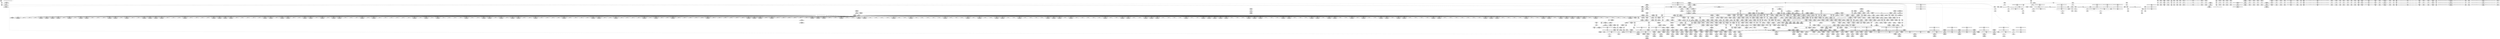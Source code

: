 digraph {
	CE0x5a57f00 [shape=record,shape=Mrecord,label="{CE0x5a57f00|864:_%struct.xfrm_sec_ctx*,_:_CME_148,149_}"]
	CE0x5a4d530 [shape=record,shape=Mrecord,label="{CE0x5a4d530|864:_%struct.xfrm_sec_ctx*,_:_CME_170,171_}"]
	CE0x5a97470 [shape=record,shape=Mrecord,label="{CE0x5a97470|kmalloc222:bb|*SummSource*}"]
	CE0x5aa7b40 [shape=record,shape=Mrecord,label="{CE0x5aa7b40|selinux_xfrm_alloc_user:bb|*SummSource*}"]
	CE0x5acc530 [shape=record,shape=Mrecord,label="{CE0x5acc530|selinux_xfrm_alloc_user:tmp55|security/selinux/xfrm.c,100|*SummSink*}"]
	CE0x5a4ecd0 [shape=record,shape=Mrecord,label="{CE0x5a4ecd0|864:_%struct.xfrm_sec_ctx*,_:_CME_536,544_|*MultipleSource*|Function::selinux_xfrm_state_alloc&Arg::x::|security/selinux/xfrm.c,337}"]
	CE0x5ac8200 [shape=record,shape=Mrecord,label="{CE0x5ac8200|GLOBAL:atomic_inc221|*Constant*}"]
	CE0x5aa1510 [shape=record,shape=Mrecord,label="{CE0x5aa1510|i64_12|*Constant*|*SummSink*}"]
	CE0x5abdf40 [shape=record,shape=Mrecord,label="{CE0x5abdf40|selinux_xfrm_alloc_user:if.then15|*SummSource*}"]
	CE0x5a79eb0 [shape=record,shape=Mrecord,label="{CE0x5a79eb0|i32_85|*Constant*|*SummSource*}"]
	CE0x5a65990 [shape=record,shape=Mrecord,label="{CE0x5a65990|i32_0|*Constant*}"]
	CE0x5a61340 [shape=record,shape=Mrecord,label="{CE0x5a61340|get_current227:entry}"]
	CE0x5a46b50 [shape=record,shape=Mrecord,label="{CE0x5a46b50|_call_void_mcount()_#3|*SummSink*}"]
	CE0x5ad8bf0 [shape=record,shape=Mrecord,label="{CE0x5ad8bf0|kmalloc222:entry|*SummSource*}"]
	CE0x5a9f880 [shape=record,shape=Mrecord,label="{CE0x5a9f880|i64_28|*Constant*|*SummSink*}"]
	CE0x5b3b6f0 [shape=record,shape=Mrecord,label="{CE0x5b3b6f0|selinux_xfrm_alloc_user:tmp68|security/selinux/xfrm.c,113|*SummSink*}"]
	CE0x5ac5a70 [shape=record,shape=Mrecord,label="{CE0x5ac5a70|selinux_xfrm_alloc_user:tmp37|security/selinux/xfrm.c,89|*SummSink*}"]
	CE0x5a45b50 [shape=record,shape=Mrecord,label="{CE0x5a45b50|864:_%struct.xfrm_sec_ctx*,_:_CME_189,190_}"]
	CE0x5a72cc0 [shape=record,shape=Mrecord,label="{CE0x5a72cc0|i32_208|*Constant*}"]
	CE0x5a6eb50 [shape=record,shape=Mrecord,label="{CE0x5a6eb50|864:_%struct.xfrm_sec_ctx*,_:_CME_283,284_}"]
	CE0x5a474d0 [shape=record,shape=Mrecord,label="{CE0x5a474d0|864:_%struct.xfrm_sec_ctx*,_:_CME_85,86_}"]
	CE0x5abc7f0 [shape=record,shape=Mrecord,label="{CE0x5abc7f0|selinux_xfrm_alloc_user:tmp41|security/selinux/xfrm.c,92|*SummSource*}"]
	CE0x5aec750 [shape=record,shape=Mrecord,label="{CE0x5aec750|atomic_inc221:tmp3}"]
	CE0x5ac8df0 [shape=record,shape=Mrecord,label="{CE0x5ac8df0|GLOBAL:selinux_xfrm_refcount|Global_var:selinux_xfrm_refcount}"]
	CE0x5acc870 [shape=record,shape=Mrecord,label="{CE0x5acc870|selinux_xfrm_alloc_user:conv31|security/selinux/xfrm.c,104|*SummSink*}"]
	"CONST[source:1(input),value:2(dynamic)][purpose:{object}][SrcIdx:14]"
	CE0x5b32410 [shape=record,shape=Mrecord,label="{CE0x5b32410|4:_i32,_:_CR_20,24_|*MultipleSource*|security/selinux/xfrm.c,111|security/selinux/xfrm.c,85|security/selinux/xfrm.c,85}"]
	CE0x5b2f340 [shape=record,shape=Mrecord,label="{CE0x5b2f340|selinux_xfrm_alloc_user:tmp59|security/selinux/xfrm.c,108|*SummSink*}"]
	CE0x5abb090 [shape=record,shape=Mrecord,label="{CE0x5abb090|selinux_xfrm_alloc_user:lor.lhs.false8}"]
	CE0x5aa4500 [shape=record,shape=Mrecord,label="{CE0x5aa4500|selinux_xfrm_alloc_user:call4|security/selinux/xfrm.c,85}"]
	CE0x5a70b80 [shape=record,shape=Mrecord,label="{CE0x5a70b80|selinux_xfrm_alloc_user:security|security/selinux/xfrm.c,85}"]
	CE0x5aa1210 [shape=record,shape=Mrecord,label="{CE0x5aa1210|selinux_xfrm_alloc_user:cmp7|security/selinux/xfrm.c,89|*SummSink*}"]
	CE0x5a99580 [shape=record,shape=Mrecord,label="{CE0x5a99580|selinux_xfrm_alloc_user:ctx_alg|security/selinux/xfrm.c,91|*SummSource*}"]
	CE0x5a6dee0 [shape=record,shape=Mrecord,label="{CE0x5a6dee0|864:_%struct.xfrm_sec_ctx*,_:_CME_176,177_}"]
	CE0x5aaa9f0 [shape=record,shape=Mrecord,label="{CE0x5aaa9f0|%struct.task_struct.1015*_(%struct.task_struct.1015**)*_asm_movq_%gs:$_1:P_,$0_,_r,im,_dirflag_,_fpsr_,_flags_}"]
	CE0x5aa9300 [shape=record,shape=Mrecord,label="{CE0x5aa9300|selinux_xfrm_alloc_user:tmp36|security/selinux/xfrm.c,89}"]
	CE0x5a58810 [shape=record,shape=Mrecord,label="{CE0x5a58810|get_current227:tmp1|*SummSink*}"]
	CE0x5aa8320 [shape=record,shape=Mrecord,label="{CE0x5aa8320|selinux_xfrm_alloc_user:conv12|security/selinux/xfrm.c,91|*SummSink*}"]
	CE0x5a96df0 [shape=record,shape=Mrecord,label="{CE0x5a96df0|selinux_xfrm_alloc_user:call40|security/selinux/xfrm.c,107}"]
	CE0x5a4e460 [shape=record,shape=Mrecord,label="{CE0x5a4e460|864:_%struct.xfrm_sec_ctx*,_:_CME_472,480_|*MultipleSource*|Function::selinux_xfrm_state_alloc&Arg::x::|security/selinux/xfrm.c,337}"]
	CE0x5a56eb0 [shape=record,shape=Mrecord,label="{CE0x5a56eb0|selinux_xfrm_alloc_user:tobool|security/selinux/xfrm.c,85}"]
	CE0x5ac31d0 [shape=record,shape=Mrecord,label="{CE0x5ac31d0|selinux_xfrm_alloc_user:ctx_str39|security/selinux/xfrm.c,107|*SummSink*}"]
	CE0x5a79260 [shape=record,shape=Mrecord,label="{CE0x5a79260|i64*_getelementptr_inbounds_(_34_x_i64_,_34_x_i64_*___llvm_gcov_ctr20,_i64_0,_i64_6)|*Constant*}"]
	CE0x5aa4d50 [shape=record,shape=Mrecord,label="{CE0x5aa4d50|selinux_xfrm_alloc_user:if.end28|*SummSink*}"]
	CE0x5aea560 [shape=record,shape=Mrecord,label="{CE0x5aea560|selinux_xfrm_alloc_user:tobool26|security/selinux/xfrm.c,99|*SummSink*}"]
	CE0x5aa9c00 [shape=record,shape=Mrecord,label="{CE0x5aa9c00|GLOBAL:selinux_xfrm_alloc_user.__warned|Global_var:selinux_xfrm_alloc_user.__warned}"]
	CE0x5a80970 [shape=record,shape=Mrecord,label="{CE0x5a80970|selinux_xfrm_alloc_user:entry}"]
	CE0x5b35e70 [shape=record,shape=Mrecord,label="{CE0x5b35e70|i16_39|*Constant*}"]
	CE0x5a4e2d0 [shape=record,shape=Mrecord,label="{CE0x5a4e2d0|864:_%struct.xfrm_sec_ctx*,_:_CME_464,472_|*MultipleSource*|Function::selinux_xfrm_state_alloc&Arg::x::|security/selinux/xfrm.c,337}"]
	CE0x5a37a50 [shape=record,shape=Mrecord,label="{CE0x5a37a50|864:_%struct.xfrm_sec_ctx*,_:_CME_0,8_|*MultipleSource*|Function::selinux_xfrm_state_alloc&Arg::x::|security/selinux/xfrm.c,337}"]
	CE0x5b36010 [shape=record,shape=Mrecord,label="{CE0x5b36010|i16_39|*Constant*|*SummSource*}"]
	CE0x5a575e0 [shape=record,shape=Mrecord,label="{CE0x5a575e0|selinux_xfrm_alloc_user:tmp1}"]
	CE0x5a6cff0 [shape=record,shape=Mrecord,label="{CE0x5a6cff0|864:_%struct.xfrm_sec_ctx*,_:_CME_192,194_|*MultipleSource*|Function::selinux_xfrm_state_alloc&Arg::x::|security/selinux/xfrm.c,337}"]
	CE0x5a4bd80 [shape=record,shape=Mrecord,label="{CE0x5a4bd80|864:_%struct.xfrm_sec_ctx*,_:_CME_12,13_}"]
	CE0x5a9f420 [shape=record,shape=Mrecord,label="{CE0x5a9f420|i64_29|*Constant*|*SummSink*}"]
	CE0x5a93230 [shape=record,shape=Mrecord,label="{CE0x5a93230|selinux_xfrm_alloc_user:tmp25|security/selinux/xfrm.c,89|*SummSource*}"]
	CE0x5a4fec0 [shape=record,shape=Mrecord,label="{CE0x5a4fec0|864:_%struct.xfrm_sec_ctx*,_:_CME_70,71_}"]
	CE0x5a8ff30 [shape=record,shape=Mrecord,label="{CE0x5a8ff30|selinux_xfrm_alloc_user:land.lhs.true}"]
	CE0x5a59f30 [shape=record,shape=Mrecord,label="{CE0x5a59f30|COLLAPSED:_GCMRE___llvm_gcov_ctr20_internal_global_34_x_i64_zeroinitializer:_elem_0:default:}"]
	CE0x5a90c40 [shape=record,shape=Mrecord,label="{CE0x5a90c40|selinux_xfrm_alloc_user:tmp21|security/selinux/xfrm.c,85}"]
	CE0x5aa23d0 [shape=record,shape=Mrecord,label="{CE0x5aa23d0|selinux_xfrm_alloc_user:tobool46|security/selinux/xfrm.c,113}"]
	"CONST[source:0(mediator),value:2(dynamic)][purpose:{object}][SnkIdx:1]"
	CE0x5abc730 [shape=record,shape=Mrecord,label="{CE0x5abc730|selinux_xfrm_alloc_user:tmp41|security/selinux/xfrm.c,92}"]
	CE0x5a69100 [shape=record,shape=Mrecord,label="{CE0x5a69100|864:_%struct.xfrm_sec_ctx*,_:_CME_145,146_}"]
	CE0x5ac1480 [shape=record,shape=Mrecord,label="{CE0x5ac1480|atomic_inc221:bb}"]
	CE0x5a4c930 [shape=record,shape=Mrecord,label="{CE0x5a4c930|i64_1|*Constant*|*SummSource*}"]
	CE0x5a7a840 [shape=record,shape=Mrecord,label="{CE0x5a7a840|selinux_xfrm_alloc_user:if.end48|*SummSink*}"]
	CE0x5acc2c0 [shape=record,shape=Mrecord,label="{CE0x5acc2c0|selinux_xfrm_alloc_user:tmp55|security/selinux/xfrm.c,100}"]
	CE0x5a6ac10 [shape=record,shape=Mrecord,label="{CE0x5a6ac10|864:_%struct.xfrm_sec_ctx*,_:_CME_290,291_}"]
	CE0x6dd45d0 [shape=record,shape=Mrecord,label="{CE0x6dd45d0|864:_%struct.xfrm_sec_ctx*,_:_CME_98,99_}"]
	CE0x5a991b0 [shape=record,shape=Mrecord,label="{CE0x5a991b0|i32_2|*Constant*|*SummSink*}"]
	CE0x5a90b20 [shape=record,shape=Mrecord,label="{CE0x5a90b20|i64_10|*Constant*|*SummSink*}"]
	CE0x5aec5c0 [shape=record,shape=Mrecord,label="{CE0x5aec5c0|get_current227:tmp2}"]
	CE0x5a798c0 [shape=record,shape=Mrecord,label="{CE0x5a798c0|i64*_getelementptr_inbounds_(_34_x_i64_,_34_x_i64_*___llvm_gcov_ctr20,_i64_0,_i64_6)|*Constant*|*SummSink*}"]
	CE0x5abd3d0 [shape=record,shape=Mrecord,label="{CE0x5abd3d0|selinux_xfrm_alloc_user:ctx_len|security/selinux/xfrm.c,94}"]
	CE0x5b2ed00 [shape=record,shape=Mrecord,label="{CE0x5b2ed00|selinux_xfrm_alloc_user:tmp58|security/selinux/xfrm.c,108}"]
	CE0x5aa6a10 [shape=record,shape=Mrecord,label="{CE0x5aa6a10|_call_void_mcount()_#3|*SummSource*}"]
	CE0x5a48180 [shape=record,shape=Mrecord,label="{CE0x5a48180|selinux_xfrm_state_alloc:tmp3}"]
	CE0x5ac98b0 [shape=record,shape=Mrecord,label="{CE0x5ac98b0|i64*_getelementptr_inbounds_(_34_x_i64_,_34_x_i64_*___llvm_gcov_ctr20,_i64_0,_i64_24)|*Constant*|*SummSink*}"]
	CE0x5aeb110 [shape=record,shape=Mrecord,label="{CE0x5aeb110|selinux_xfrm_alloc_user:tmp50|security/selinux/xfrm.c,99|*SummSource*}"]
	CE0x5b48df0 [shape=record,shape=Mrecord,label="{CE0x5b48df0|_ret_void,_!dbg_!27715|./arch/x86/include/asm/atomic.h,94|*SummSource*}"]
	CE0x5a74a50 [shape=record,shape=Mrecord,label="{CE0x5a74a50|i64*_getelementptr_inbounds_(_2_x_i64_,_2_x_i64_*___llvm_gcov_ctr26,_i64_0,_i64_1)|*Constant*|*SummSource*}"]
	CE0x5aa4f40 [shape=record,shape=Mrecord,label="{CE0x5aa4f40|selinux_xfrm_alloc_user:if.then42|*SummSource*}"]
	CE0x5a7ca00 [shape=record,shape=Mrecord,label="{CE0x5a7ca00|i64*_getelementptr_inbounds_(_34_x_i64_,_34_x_i64_*___llvm_gcov_ctr20,_i64_0,_i64_21)|*Constant*}"]
	CE0x5a712c0 [shape=record,shape=Mrecord,label="{CE0x5a712c0|864:_%struct.xfrm_sec_ctx*,_:_CME_576,584_|*MultipleSource*|Function::selinux_xfrm_state_alloc&Arg::x::|security/selinux/xfrm.c,337}"]
	CE0x5aa7950 [shape=record,shape=Mrecord,label="{CE0x5aa7950|selinux_xfrm_alloc_user:if.then42|*SummSink*}"]
	CE0x5a9af70 [shape=record,shape=Mrecord,label="{CE0x5a9af70|selinux_xfrm_alloc_user:tmp16|security/selinux/xfrm.c,85}"]
	CE0x5a677c0 [shape=record,shape=Mrecord,label="{CE0x5a677c0|864:_%struct.xfrm_sec_ctx*,_:_CME_250,251_|*MultipleSource*|Function::selinux_xfrm_state_alloc&Arg::x::|security/selinux/xfrm.c,337}"]
	CE0x5ab5ce0 [shape=record,shape=Mrecord,label="{CE0x5ab5ce0|atomic_inc221:counter|./arch/x86/include/asm/atomic.h,93|*SummSource*}"]
	CE0x5a55ef0 [shape=record,shape=Mrecord,label="{CE0x5a55ef0|864:_%struct.xfrm_sec_ctx*,_:_CME_82,83_}"]
	CE0x5a74b90 [shape=record,shape=Mrecord,label="{CE0x5a74b90|i64*_getelementptr_inbounds_(_2_x_i64_,_2_x_i64_*___llvm_gcov_ctr26,_i64_0,_i64_1)|*Constant*|*SummSink*}"]
	CE0x5a606f0 [shape=record,shape=Mrecord,label="{CE0x5a606f0|%struct.task_struct.1015**_bitcast_(%struct.task_struct**_current_task_to_%struct.task_struct.1015**)|*Constant*}"]
	CE0x5aa36b0 [shape=record,shape=Mrecord,label="{CE0x5aa36b0|atomic_inc221:tmp3|*SummSink*}"]
	CE0x5a54bc0 [shape=record,shape=Mrecord,label="{CE0x5a54bc0|864:_%struct.xfrm_sec_ctx*,_:_CME_208,212_|*MultipleSource*|Function::selinux_xfrm_state_alloc&Arg::x::|security/selinux/xfrm.c,337}"]
	CE0x5a5a7f0 [shape=record,shape=Mrecord,label="{CE0x5a5a7f0|864:_%struct.xfrm_sec_ctx*,_:_CME_224,228_|*MultipleSource*|Function::selinux_xfrm_state_alloc&Arg::x::|security/selinux/xfrm.c,337}"]
	CE0x5a7d060 [shape=record,shape=Mrecord,label="{CE0x5a7d060|i64*_getelementptr_inbounds_(_34_x_i64_,_34_x_i64_*___llvm_gcov_ctr20,_i64_0,_i64_21)|*Constant*|*SummSink*}"]
	CE0x5aa81f0 [shape=record,shape=Mrecord,label="{CE0x5aa81f0|selinux_xfrm_alloc_user:conv12|security/selinux/xfrm.c,91|*SummSource*}"]
	CE0x5a6a8b0 [shape=record,shape=Mrecord,label="{CE0x5a6a8b0|864:_%struct.xfrm_sec_ctx*,_:_CME_18,19_}"]
	CE0x5aa0140 [shape=record,shape=Mrecord,label="{CE0x5aa0140|i32_3|*Constant*|*SummSink*}"]
	CE0x5a4c040 [shape=record,shape=Mrecord,label="{CE0x5a4c040|i32_0|*Constant*|*SummSource*}"]
	CE0x5a667c0 [shape=record,shape=Mrecord,label="{CE0x5a667c0|864:_%struct.xfrm_sec_ctx*,_:_CME_83,84_}"]
	CE0x5a685f0 [shape=record,shape=Mrecord,label="{CE0x5a685f0|864:_%struct.xfrm_sec_ctx*,_:_CME_320,328_|*MultipleSource*|Function::selinux_xfrm_state_alloc&Arg::x::|security/selinux/xfrm.c,337}"]
	CE0x5ad1420 [shape=record,shape=Mrecord,label="{CE0x5ad1420|selinux_xfrm_alloc_user:tmp44|security/selinux/xfrm.c,95}"]
	CE0x5b2e7e0 [shape=record,shape=Mrecord,label="{CE0x5b2e7e0|i64_25|*Constant*|*SummSink*}"]
	CE0x5a67380 [shape=record,shape=Mrecord,label="{CE0x5a67380|864:_%struct.xfrm_sec_ctx*,_:_CME_240,248_|*MultipleSource*|Function::selinux_xfrm_state_alloc&Arg::x::|security/selinux/xfrm.c,337}"]
	CE0x5a6f2b0 [shape=record,shape=Mrecord,label="{CE0x5a6f2b0|selinux_xfrm_alloc_user:if.then}"]
	CE0x5ae9510 [shape=record,shape=Mrecord,label="{CE0x5ae9510|kmalloc222:flags|Function::kmalloc222&Arg::flags::|*SummSink*}"]
	CE0x5a84420 [shape=record,shape=Mrecord,label="{CE0x5a84420|864:_%struct.xfrm_sec_ctx*,_:_CME_124,125_}"]
	CE0x5aeaff0 [shape=record,shape=Mrecord,label="{CE0x5aeaff0|selinux_xfrm_alloc_user:tmp50|security/selinux/xfrm.c,99}"]
	CE0x5ad9da0 [shape=record,shape=Mrecord,label="{CE0x5ad9da0|i64*_getelementptr_inbounds_(_2_x_i64_,_2_x_i64_*___llvm_gcov_ctr22,_i64_0,_i64_0)|*Constant*}"]
	CE0x5b3bda0 [shape=record,shape=Mrecord,label="{CE0x5b3bda0|i64*_getelementptr_inbounds_(_34_x_i64_,_34_x_i64_*___llvm_gcov_ctr20,_i64_0,_i64_30)|*Constant*}"]
	CE0x5ae9870 [shape=record,shape=Mrecord,label="{CE0x5ae9870|_ret_i8*_%call,_!dbg_!27714|include/linux/slab.h,429|*SummSource*}"]
	"CONST[source:0(mediator),value:2(dynamic)][purpose:{object}][SnkIdx:2]"
	CE0x5a36dd0 [shape=record,shape=Mrecord,label="{CE0x5a36dd0|selinux_xfrm_state_alloc:bb|*SummSink*}"]
	CE0x5a9b250 [shape=record,shape=Mrecord,label="{CE0x5a9b250|selinux_xfrm_alloc_user:tmp16|security/selinux/xfrm.c,85|*SummSource*}"]
	CE0x5acd890 [shape=record,shape=Mrecord,label="{CE0x5acd890|selinux_xfrm_alloc_user:conv34|security/selinux/xfrm.c,105|*SummSink*}"]
	CE0x5a8fe40 [shape=record,shape=Mrecord,label="{CE0x5a8fe40|selinux_xfrm_alloc_user:do.body|*SummSink*}"]
	CE0x5a56860 [shape=record,shape=Mrecord,label="{CE0x5a56860|selinux_xfrm_alloc_user:tmp7|security/selinux/xfrm.c,85}"]
	CE0x5aa9160 [shape=record,shape=Mrecord,label="{CE0x5aa9160|i64_16|*Constant*|*SummSource*}"]
	CE0x5accdd0 [shape=record,shape=Mrecord,label="{CE0x5accdd0|selinux_xfrm_alloc_user:ctx_len32|security/selinux/xfrm.c,104|*SummSource*}"]
	CE0x5a592a0 [shape=record,shape=Mrecord,label="{CE0x5a592a0|864:_%struct.xfrm_sec_ctx*,_:_CME_360,368_|*MultipleSource*|Function::selinux_xfrm_state_alloc&Arg::x::|security/selinux/xfrm.c,337}"]
	CE0x5ae4110 [shape=record,shape=Mrecord,label="{CE0x5ae4110|atomic_inc221:tmp2|*SummSource*}"]
	CE0x5a59d40 [shape=record,shape=Mrecord,label="{CE0x5a59d40|864:_%struct.xfrm_sec_ctx*,_:_CME_17,18_}"]
	CE0x5aec310 [shape=record,shape=Mrecord,label="{CE0x5aec310|selinux_xfrm_alloc_user:tmp49|security/selinux/xfrm.c,98}"]
	CE0x5aedbf0 [shape=record,shape=Mrecord,label="{CE0x5aedbf0|selinux_xfrm_alloc_user:tmp32|security/selinux/xfrm.c,90}"]
	CE0x5a52e90 [shape=record,shape=Mrecord,label="{CE0x5a52e90|864:_%struct.xfrm_sec_ctx*,_:_CME_496,504_|*MultipleSource*|Function::selinux_xfrm_state_alloc&Arg::x::|security/selinux/xfrm.c,337}"]
	CE0x5a61b50 [shape=record,shape=Mrecord,label="{CE0x5a61b50|864:_%struct.xfrm_sec_ctx*,_:_CME_640,648_|*MultipleSource*|Function::selinux_xfrm_state_alloc&Arg::x::|security/selinux/xfrm.c,337}"]
	CE0x5a59fa0 [shape=record,shape=Mrecord,label="{CE0x5a59fa0|selinux_xfrm_alloc_user:tmp|*SummSource*}"]
	CE0x5a6b790 [shape=record,shape=Mrecord,label="{CE0x5a6b790|GLOBAL:__llvm_gcov_ctr20|Global_var:__llvm_gcov_ctr20}"]
	CE0x5a6ef80 [shape=record,shape=Mrecord,label="{CE0x5a6ef80|864:_%struct.xfrm_sec_ctx*,_:_CME_287,288_}"]
	CE0x5a99670 [shape=record,shape=Mrecord,label="{CE0x5a99670|selinux_xfrm_alloc_user:ctx_alg|security/selinux/xfrm.c,91|*SummSink*}"]
	CE0x5b32990 [shape=record,shape=Mrecord,label="{CE0x5b32990|selinux_xfrm_alloc_user:tmp62|security/selinux/xfrm.c,109}"]
	CE0x5aa8f30 [shape=record,shape=Mrecord,label="{CE0x5aa8f30|selinux_xfrm_alloc_user:tmp37|security/selinux/xfrm.c,89}"]
	CE0x5ac9640 [shape=record,shape=Mrecord,label="{CE0x5ac9640|i64*_getelementptr_inbounds_(_34_x_i64_,_34_x_i64_*___llvm_gcov_ctr20,_i64_0,_i64_24)|*Constant*|*SummSource*}"]
	CE0x5abd6c0 [shape=record,shape=Mrecord,label="{CE0x5abd6c0|selinux_xfrm_alloc_user:if.end48|*SummSource*}"]
	CE0x5aacd70 [shape=record,shape=Mrecord,label="{CE0x5aacd70|selinux_xfrm_alloc_user:cmp19|security/selinux/xfrm.c,95|*SummSource*}"]
	CE0x5a614d0 [shape=record,shape=Mrecord,label="{CE0x5a614d0|get_current227:entry|*SummSource*}"]
	CE0x5b43f20 [shape=record,shape=Mrecord,label="{CE0x5b43f20|selinux_xfrm_alloc_user:tmp76|security/selinux/xfrm.c,121}"]
	CE0x5ac6540 [shape=record,shape=Mrecord,label="{CE0x5ac6540|selinux_xfrm_alloc_user:tmp39|security/selinux/xfrm.c,89|*SummSink*}"]
	CE0x5aec9d0 [shape=record,shape=Mrecord,label="{CE0x5aec9d0|i32_1|*Constant*|*SummSink*}"]
	CE0x5acd6d0 [shape=record,shape=Mrecord,label="{CE0x5acd6d0|selinux_xfrm_alloc_user:conv34|security/selinux/xfrm.c,105|*SummSource*}"]
	CE0x5ad83e0 [shape=record,shape=Mrecord,label="{CE0x5ad83e0|selinux_xfrm_alloc_user:call25|security/selinux/xfrm.c,98|*SummSink*}"]
	CE0x5b41860 [shape=record,shape=Mrecord,label="{CE0x5b41860|selinux_xfrm_alloc_user:tmp78|security/selinux/xfrm.c,123|*SummSource*}"]
	CE0x5ad4040 [shape=record,shape=Mrecord,label="{CE0x5ad4040|i64*_getelementptr_inbounds_(_34_x_i64_,_34_x_i64_*___llvm_gcov_ctr20,_i64_0,_i64_33)|*Constant*}"]
	CE0x5a5ffc0 [shape=record,shape=Mrecord,label="{CE0x5a5ffc0|selinux_xfrm_alloc_user:ctx_doi|security/selinux/xfrm.c,90}"]
	CE0x5ab9250 [shape=record,shape=Mrecord,label="{CE0x5ab9250|get_current227:tmp4|./arch/x86/include/asm/current.h,14}"]
	CE0x5ad9c90 [shape=record,shape=Mrecord,label="{CE0x5ad9c90|atomic_inc221:bb|*SummSink*}"]
	CE0x5a66880 [shape=record,shape=Mrecord,label="{CE0x5a66880|864:_%struct.xfrm_sec_ctx*,_:_CME_84,85_}"]
	CE0x5a95a00 [shape=record,shape=Mrecord,label="{CE0x5a95a00|atomic_inc221:tmp|*SummSource*}"]
	CE0x5b33550 [shape=record,shape=Mrecord,label="{CE0x5b33550|selinux_xfrm_alloc_user:ctx_sid44|security/selinux/xfrm.c,111|*SummSource*}"]
	CE0x5a482f0 [shape=record,shape=Mrecord,label="{CE0x5a482f0|864:_%struct.xfrm_sec_ctx*,_:_CME_74,75_}"]
	CE0x5b36ce0 [shape=record,shape=Mrecord,label="{CE0x5b36ce0|%struct.common_audit_data.1017*_null|*Constant*|*SummSink*}"]
	CE0x5a5e040 [shape=record,shape=Mrecord,label="{CE0x5a5e040|864:_%struct.xfrm_sec_ctx*,_:_CME_203,204_|*MultipleSource*|Function::selinux_xfrm_state_alloc&Arg::x::|security/selinux/xfrm.c,337}"]
	CE0x5a6aad0 [shape=record,shape=Mrecord,label="{CE0x5a6aad0|864:_%struct.xfrm_sec_ctx*,_:_CME_289,290_}"]
	CE0x5a4dd80 [shape=record,shape=Mrecord,label="{CE0x5a4dd80|864:_%struct.xfrm_sec_ctx*,_:_CME_448,452_|*MultipleSource*|Function::selinux_xfrm_state_alloc&Arg::x::|security/selinux/xfrm.c,337}"]
	CE0x5a70290 [shape=record,shape=Mrecord,label="{CE0x5a70290|selinux_xfrm_alloc_user:tmp19|security/selinux/xfrm.c,85|*SummSink*}"]
	CE0x5a7f300 [shape=record,shape=Mrecord,label="{CE0x5a7f300|selinux_xfrm_alloc_user:if.then47}"]
	CE0x5ad0d90 [shape=record,shape=Mrecord,label="{CE0x5ad0d90|selinux_xfrm_alloc_user:arrayidx38|security/selinux/xfrm.c,106|*SummSink*}"]
	CE0x5abdbc0 [shape=record,shape=Mrecord,label="{CE0x5abdbc0|get_current227:tmp3|*SummSink*}"]
	CE0x5a4d400 [shape=record,shape=Mrecord,label="{CE0x5a4d400|864:_%struct.xfrm_sec_ctx*,_:_CME_179,180_}"]
	CE0x5ac1aa0 [shape=record,shape=Mrecord,label="{CE0x5ac1aa0|i64*_getelementptr_inbounds_(_2_x_i64_,_2_x_i64_*___llvm_gcov_ctr22,_i64_0,_i64_0)|*Constant*|*SummSource*}"]
	CE0x5abb6f0 [shape=record,shape=Mrecord,label="{CE0x5abb6f0|selinux_xfrm_alloc_user:if.then27}"]
	CE0x5aba0b0 [shape=record,shape=Mrecord,label="{CE0x5aba0b0|i64_4|*Constant*}"]
	CE0x5aeb650 [shape=record,shape=Mrecord,label="{CE0x5aeb650|selinux_xfrm_alloc_user:tmp51|security/selinux/xfrm.c,99|*SummSink*}"]
	CE0x5a9ec30 [shape=record,shape=Mrecord,label="{CE0x5a9ec30|get_current227:tmp|*SummSource*}"]
	CE0x5b33210 [shape=record,shape=Mrecord,label="{CE0x5b33210|selinux_xfrm_alloc_user:tmp63|security/selinux/xfrm.c,109|*SummSink*}"]
	CE0x5aac570 [shape=record,shape=Mrecord,label="{CE0x5aac570|i64_4096|*Constant*}"]
	CE0x5a691c0 [shape=record,shape=Mrecord,label="{CE0x5a691c0|864:_%struct.xfrm_sec_ctx*,_:_CME_146,147_}"]
	CE0x5aeb220 [shape=record,shape=Mrecord,label="{CE0x5aeb220|selinux_xfrm_alloc_user:tmp50|security/selinux/xfrm.c,99|*SummSink*}"]
	CE0x5a6eae0 [shape=record,shape=Mrecord,label="{CE0x5a6eae0|864:_%struct.xfrm_sec_ctx*,_:_CME_284,285_}"]
	CE0x5a62c00 [shape=record,shape=Mrecord,label="{CE0x5a62c00|864:_%struct.xfrm_sec_ctx*,_:_CME_699,700_}"]
	CE0x5aaa030 [shape=record,shape=Mrecord,label="{CE0x5aaa030|selinux_xfrm_alloc_user:tmp32|security/selinux/xfrm.c,90|*SummSource*}"]
	CE0x5a5cf70 [shape=record,shape=Mrecord,label="{CE0x5a5cf70|i32_78|*Constant*|*SummSource*}"]
	CE0x5ad1300 [shape=record,shape=Mrecord,label="{CE0x5ad1300|i64_19|*Constant*|*SummSink*}"]
	CE0x5accf80 [shape=record,shape=Mrecord,label="{CE0x5accf80|selinux_xfrm_alloc_user:ctx_len32|security/selinux/xfrm.c,104|*SummSink*}"]
	CE0x5a4fab0 [shape=record,shape=Mrecord,label="{CE0x5a4fab0|864:_%struct.xfrm_sec_ctx*,_:_CME_183,184_}"]
	CE0x5ad1eb0 [shape=record,shape=Mrecord,label="{CE0x5ad1eb0|selinux_xfrm_alloc_user:tmp44|security/selinux/xfrm.c,95|*SummSink*}"]
	CE0x5a99bb0 [shape=record,shape=Mrecord,label="{CE0x5a99bb0|selinux_xfrm_alloc_user:tmp35|*LoadInst*|security/selinux/xfrm.c,91|*SummSink*}"]
	CE0x5a55780 [shape=record,shape=Mrecord,label="{CE0x5a55780|selinux_xfrm_alloc_user:tmp9|security/selinux/xfrm.c,85|*SummSource*}"]
	CE0x5ac8a70 [shape=record,shape=Mrecord,label="{CE0x5ac8a70|GLOBAL:atomic_inc221|*Constant*|*SummSink*}"]
	CE0x5aa38c0 [shape=record,shape=Mrecord,label="{CE0x5aa38c0|get_current227:tmp}"]
	CE0x5aabfe0 [shape=record,shape=Mrecord,label="{CE0x5aabfe0|selinux_xfrm_alloc_user:conv18|security/selinux/xfrm.c,95}"]
	CE0x5ad75d0 [shape=record,shape=Mrecord,label="{CE0x5ad75d0|selinux_xfrm_alloc_user:add|security/selinux/xfrm.c,98}"]
	CE0x5a6e4f0 [shape=record,shape=Mrecord,label="{CE0x5a6e4f0|864:_%struct.xfrm_sec_ctx*,_:_CME_277,278_}"]
	CE0x5b344b0 [shape=record,shape=Mrecord,label="{CE0x5b344b0|selinux_xfrm_alloc_user:call45|security/selinux/xfrm.c,111}"]
	CE0x5a60030 [shape=record,shape=Mrecord,label="{CE0x5a60030|selinux_xfrm_alloc_user:ctx_doi|security/selinux/xfrm.c,90|*SummSource*}"]
	CE0x5aa77d0 [shape=record,shape=Mrecord,label="{CE0x5aa77d0|kmalloc222:tmp2}"]
	CE0x5a9cd80 [shape=record,shape=Mrecord,label="{CE0x5a9cd80|i64*_getelementptr_inbounds_(_2_x_i64_,_2_x_i64_*___llvm_gcov_ctr22,_i64_0,_i64_1)|*Constant*}"]
	CE0x5a600f0 [shape=record,shape=Mrecord,label="{CE0x5a600f0|selinux_xfrm_alloc_user:ctx_doi|security/selinux/xfrm.c,90|*SummSink*}"]
	CE0x5a732c0 [shape=record,shape=Mrecord,label="{CE0x5a732c0|selinux_xfrm_alloc_user:gfp|Function::selinux_xfrm_alloc_user&Arg::gfp::|*SummSink*}"]
	CE0x5abc120 [shape=record,shape=Mrecord,label="{CE0x5abc120|selinux_xfrm_alloc_user:tmp40|security/selinux/xfrm.c,92}"]
	CE0x5b35d00 [shape=record,shape=Mrecord,label="{CE0x5b35d00|avc_has_perm:tsid|Function::avc_has_perm&Arg::tsid::|*SummSink*}"]
	CE0x5a676a0 [shape=record,shape=Mrecord,label="{CE0x5a676a0|864:_%struct.xfrm_sec_ctx*,_:_CME_249,250_|*MultipleSource*|Function::selinux_xfrm_state_alloc&Arg::x::|security/selinux/xfrm.c,337}"]
	CE0x5aeb770 [shape=record,shape=Mrecord,label="{CE0x5aeb770|selinux_xfrm_alloc_user:tmp52|security/selinux/xfrm.c,99}"]
	CE0x5aa0590 [shape=record,shape=Mrecord,label="{CE0x5aa0590|i64*_getelementptr_inbounds_(_2_x_i64_,_2_x_i64_*___llvm_gcov_ctr21,_i64_0,_i64_0)|*Constant*|*SummSink*}"]
	CE0x5aa58f0 [shape=record,shape=Mrecord,label="{CE0x5aa58f0|_call_void_mcount()_#3}"]
	CE0x5a95520 [shape=record,shape=Mrecord,label="{CE0x5a95520|i8*_getelementptr_inbounds_(_24_x_i8_,_24_x_i8_*_.str244,_i32_0,_i32_0)|*Constant*|*SummSink*}"]
	CE0x5a8f610 [shape=record,shape=Mrecord,label="{CE0x5a8f610|selinux_xfrm_alloc_user:tobool1|security/selinux/xfrm.c,85}"]
	CE0x5a4fcf0 [shape=record,shape=Mrecord,label="{CE0x5a4fcf0|864:_%struct.xfrm_sec_ctx*,_:_CME_186,187_}"]
	CE0x5abb7b0 [shape=record,shape=Mrecord,label="{CE0x5abb7b0|selinux_xfrm_alloc_user:if.then27|*SummSource*}"]
	CE0x5a5ca60 [shape=record,shape=Mrecord,label="{CE0x5a5ca60|_ret_%struct.task_struct.1015*_%tmp4,_!dbg_!27714|./arch/x86/include/asm/current.h,14|*SummSource*}"]
	CE0x5ab9550 [shape=record,shape=Mrecord,label="{CE0x5ab9550|selinux_xfrm_alloc_user:if.end43|*SummSink*}"]
	CE0x5a55680 [shape=record,shape=Mrecord,label="{CE0x5a55680|selinux_xfrm_alloc_user:tmp9|security/selinux/xfrm.c,85}"]
	CE0x5a8f680 [shape=record,shape=Mrecord,label="{CE0x5a8f680|selinux_xfrm_alloc_user:tmp8|security/selinux/xfrm.c,85|*SummSink*}"]
	CE0x5ad8cf0 [shape=record,shape=Mrecord,label="{CE0x5ad8cf0|kmalloc222:entry|*SummSink*}"]
	CE0x5b2ec00 [shape=record,shape=Mrecord,label="{CE0x5b2ec00|i64_26|*Constant*|*SummSink*}"]
	CE0x5b334e0 [shape=record,shape=Mrecord,label="{CE0x5b334e0|selinux_xfrm_alloc_user:ctx_sid44|security/selinux/xfrm.c,111|*SummSink*}"]
	CE0x5aa5540 [shape=record,shape=Mrecord,label="{CE0x5aa5540|selinux_xfrm_alloc_user:tmp1|*SummSink*}"]
	CE0x5b36c70 [shape=record,shape=Mrecord,label="{CE0x5b36c70|%struct.common_audit_data.1017*_null|*Constant*|*SummSource*}"]
	CE0x5aa18e0 [shape=record,shape=Mrecord,label="{CE0x5aa18e0|i64_13|*Constant*}"]
	CE0x5a4dca0 [shape=record,shape=Mrecord,label="{CE0x5a4dca0|864:_%struct.xfrm_sec_ctx*,_:_CME_440,448_|*MultipleSource*|Function::selinux_xfrm_state_alloc&Arg::x::|security/selinux/xfrm.c,337}"]
	CE0x5acbd90 [shape=record,shape=Mrecord,label="{CE0x5acbd90|selinux_xfrm_alloc_user:tmp54|security/selinux/xfrm.c,100|*SummSink*}"]
	CE0x5aab830 [shape=record,shape=Mrecord,label="{CE0x5aab830|selinux_xfrm_alloc_user:tmp42|*LoadInst*|security/selinux/xfrm.c,94|*SummSink*}"]
	CE0x5a7f960 [shape=record,shape=Mrecord,label="{CE0x5a7f960|i32_3|*Constant*}"]
	CE0x63a7bc0 [shape=record,shape=Mrecord,label="{CE0x63a7bc0|864:_%struct.xfrm_sec_ctx*,_:_CME_108,109_}"]
	CE0x5a5f550 [shape=record,shape=Mrecord,label="{CE0x5a5f550|i64*_getelementptr_inbounds_(_34_x_i64_,_34_x_i64_*___llvm_gcov_ctr20,_i64_0,_i64_9)|*Constant*}"]
	CE0x5aa3e50 [shape=record,shape=Mrecord,label="{CE0x5aa3e50|selinux_xfrm_alloc_user:tmp17|security/selinux/xfrm.c,85|*SummSource*}"]
	CE0x5aeae20 [shape=record,shape=Mrecord,label="{CE0x5aeae20|i64_23|*Constant*|*SummSource*}"]
	CE0x5acf940 [shape=record,shape=Mrecord,label="{CE0x5acf940|selinux_xfrm_alloc_user:idxprom|security/selinux/xfrm.c,106}"]
	CE0x5ab8810 [shape=record,shape=Mrecord,label="{CE0x5ab8810|128:_i8*,_:_CR_128,136_|*MultipleSource*|security/selinux/xfrm.c,85|security/selinux/xfrm.c,85}"]
	CE0x5a36fc0 [shape=record,shape=Mrecord,label="{CE0x5a36fc0|selinux_xfrm_state_alloc:security|security/selinux/xfrm.c,337|*SummSink*}"]
	CE0x5ab7830 [shape=record,shape=Mrecord,label="{CE0x5ab7830|selinux_xfrm_alloc_user:tobool41|security/selinux/xfrm.c,108}"]
	CE0x5a60ae0 [shape=record,shape=Mrecord,label="{CE0x5a60ae0|selinux_xfrm_alloc_user:call4|security/selinux/xfrm.c,85|*SummSink*}"]
	CE0x5ae9f80 [shape=record,shape=Mrecord,label="{CE0x5ae9f80|%struct.xfrm_sec_ctx*_null|*Constant*|*SummSink*}"]
	CE0x5b325d0 [shape=record,shape=Mrecord,label="{CE0x5b325d0|selinux_xfrm_alloc_user:tmp64|security/selinux/xfrm.c,111|*SummSource*}"]
	CE0x5a51790 [shape=record,shape=Mrecord,label="{CE0x5a51790|864:_%struct.xfrm_sec_ctx*,_:_CME_400,408_|*MultipleSource*|Function::selinux_xfrm_state_alloc&Arg::x::|security/selinux/xfrm.c,337}"]
	CE0x5a919b0 [shape=record,shape=Mrecord,label="{CE0x5a919b0|i64*_getelementptr_inbounds_(_2_x_i64_,_2_x_i64_*___llvm_gcov_ctr26,_i64_0,_i64_0)|*Constant*|*SummSink*}"]
	CE0x5b41da0 [shape=record,shape=Mrecord,label="{CE0x5b41da0|get_current227:bb|*SummSource*}"]
	CE0x5a47590 [shape=record,shape=Mrecord,label="{CE0x5a47590|864:_%struct.xfrm_sec_ctx*,_:_CME_86,87_}"]
	CE0x5a6c6c0 [shape=record,shape=Mrecord,label="{CE0x5a6c6c0|864:_%struct.xfrm_sec_ctx*,_:_CME_166,167_}"]
	CE0x5b48a50 [shape=record,shape=Mrecord,label="{CE0x5b48a50|atomic_inc221:v|Function::atomic_inc221&Arg::v::|*SummSource*}"]
	CE0x5ae4900 [shape=record,shape=Mrecord,label="{CE0x5ae4900|atomic_inc221:counter|./arch/x86/include/asm/atomic.h,93}"]
	CE0x5ad25f0 [shape=record,shape=Mrecord,label="{CE0x5ad25f0|selinux_xfrm_alloc_user:tmp46|security/selinux/xfrm.c,95}"]
	CE0x5b491c0 [shape=record,shape=Mrecord,label="{CE0x5b491c0|selinux_xfrm_alloc_user:rc.0|*SummSource*}"]
	CE0x5a4d6b0 [shape=record,shape=Mrecord,label="{CE0x5a4d6b0|864:_%struct.xfrm_sec_ctx*,_:_CME_172,173_}"]
	CE0x5a55e30 [shape=record,shape=Mrecord,label="{CE0x5a55e30|864:_%struct.xfrm_sec_ctx*,_:_CME_81,82_}"]
	CE0x5b30590 [shape=record,shape=Mrecord,label="{CE0x5b30590|i64*_getelementptr_inbounds_(_34_x_i64_,_34_x_i64_*___llvm_gcov_ctr20,_i64_0,_i64_27)|*Constant*|*SummSink*}"]
	CE0x5abbb50 [shape=record,shape=Mrecord,label="{CE0x5abbb50|kmalloc222:tmp|*SummSource*}"]
	CE0x5a8fbb0 [shape=record,shape=Mrecord,label="{CE0x5a8fbb0|selinux_xfrm_alloc_user:bb|*SummSink*}"]
	CE0x5a58cd0 [shape=record,shape=Mrecord,label="{CE0x5a58cd0|864:_%struct.xfrm_sec_ctx*,_:_CME_336,344_|*MultipleSource*|Function::selinux_xfrm_state_alloc&Arg::x::|security/selinux/xfrm.c,337}"]
	CE0x5abb9e0 [shape=record,shape=Mrecord,label="{CE0x5abb9e0|selinux_xfrm_alloc_user:if.end28}"]
	CE0x5aca130 [shape=record,shape=Mrecord,label="{CE0x5aca130|selinux_xfrm_alloc_user:ctx_doi29|security/selinux/xfrm.c,102}"]
	CE0x5aecd50 [shape=record,shape=Mrecord,label="{CE0x5aecd50|selinux_xfrm_alloc_user:cmp9|security/selinux/xfrm.c,90|*SummSource*}"]
	CE0x5a5f900 [shape=record,shape=Mrecord,label="{CE0x5a5f900|i32_0|*Constant*}"]
	CE0x5ad7670 [shape=record,shape=Mrecord,label="{CE0x5ad7670|selinux_xfrm_alloc_user:add|security/selinux/xfrm.c,98|*SummSource*}"]
	CE0x5a463e0 [shape=record,shape=Mrecord,label="{CE0x5a463e0|selinux_xfrm_state_alloc:tmp2}"]
	CE0x5a58080 [shape=record,shape=Mrecord,label="{CE0x5a58080|864:_%struct.xfrm_sec_ctx*,_:_CME_150,151_}"]
	"CONST[source:2(external),value:2(dynamic)][purpose:{subject}][SrcIdx:17]"
	CE0x5a7fb20 [shape=record,shape=Mrecord,label="{CE0x5a7fb20|selinux_xfrm_alloc_user:tmp30|*LoadInst*|security/selinux/xfrm.c,90|*SummSource*}"]
	CE0x5a6e670 [shape=record,shape=Mrecord,label="{CE0x5a6e670|864:_%struct.xfrm_sec_ctx*,_:_CME_281,282_}"]
	CE0x5a5d100 [shape=record,shape=Mrecord,label="{CE0x5a5d100|i32_78|*Constant*|*SummSink*}"]
	CE0x5a9ff90 [shape=record,shape=Mrecord,label="{CE0x5a9ff90|i32_3|*Constant*|*SummSource*}"]
	CE0x5a733f0 [shape=record,shape=Mrecord,label="{CE0x5a733f0|_ret_i32_%retval.0,_!dbg_!27815|security/selinux/xfrm.c,123|*SummSource*}"]
	CE0x5b2ff30 [shape=record,shape=Mrecord,label="{CE0x5b2ff30|i64*_getelementptr_inbounds_(_34_x_i64_,_34_x_i64_*___llvm_gcov_ctr20,_i64_0,_i64_27)|*Constant*}"]
	CE0x5aed660 [shape=record,shape=Mrecord,label="{CE0x5aed660|selinux_xfrm_alloc_user:cmp9|security/selinux/xfrm.c,90|*SummSink*}"]
	CE0x5acd660 [shape=record,shape=Mrecord,label="{CE0x5acd660|selinux_xfrm_alloc_user:conv34|security/selinux/xfrm.c,105}"]
	CE0x5b35910 [shape=record,shape=Mrecord,label="{CE0x5b35910|avc_has_perm:ssid|Function::avc_has_perm&Arg::ssid::|*SummSink*}"]
	CE0x5a80f60 [shape=record,shape=Mrecord,label="{CE0x5a80f60|selinux_xfrm_state_alloc:uctx|Function::selinux_xfrm_state_alloc&Arg::uctx::|*SummSource*}"]
	CE0x5ad8550 [shape=record,shape=Mrecord,label="{CE0x5ad8550|GLOBAL:kmalloc222|*Constant*}"]
	CE0x5b368c0 [shape=record,shape=Mrecord,label="{CE0x5b368c0|avc_has_perm:requested|Function::avc_has_perm&Arg::requested::|*SummSource*}"]
	CE0x5b41e60 [shape=record,shape=Mrecord,label="{CE0x5b41e60|get_current227:bb|*SummSink*}"]
	CE0x5aa8880 [shape=record,shape=Mrecord,label="{CE0x5aa8880|selinux_xfrm_alloc_user:cmp13|security/selinux/xfrm.c,91|*SummSink*}"]
	CE0x5a91fa0 [shape=record,shape=Mrecord,label="{CE0x5a91fa0|selinux_xfrm_alloc_user:tmp34|security/selinux/xfrm.c,90}"]
	CE0x5a72b50 [shape=record,shape=Mrecord,label="{CE0x5a72b50|selinux_xfrm_alloc_user:uctx|Function::selinux_xfrm_alloc_user&Arg::uctx::|*SummSink*}"]
	CE0x5a641e0 [shape=record,shape=Mrecord,label="{CE0x5a641e0|864:_%struct.xfrm_sec_ctx*,_:_CME_768,776_|*MultipleSource*|Function::selinux_xfrm_state_alloc&Arg::x::|security/selinux/xfrm.c,337}"]
	CE0x5a736b0 [shape=record,shape=Mrecord,label="{CE0x5a736b0|_ret_i32_%call,_!dbg_!27715|security/selinux/xfrm.c,337}"]
	CE0x5b34840 [shape=record,shape=Mrecord,label="{CE0x5b34840|i32_(i32,_i32,_i16,_i32,_%struct.common_audit_data.1017*)*_bitcast_(i32_(i32,_i32,_i16,_i32,_%struct.common_audit_data.495*)*_avc_has_perm_to_i32_(i32,_i32,_i16,_i32,_%struct.common_audit_data.1017*)*)|*Constant*}"]
	CE0x5a710d0 [shape=record,shape=Mrecord,label="{CE0x5a710d0|864:_%struct.xfrm_sec_ctx*,_:_CME_560,576_|*MultipleSource*|Function::selinux_xfrm_state_alloc&Arg::x::|security/selinux/xfrm.c,337}"]
	CE0x5ac6480 [shape=record,shape=Mrecord,label="{CE0x5ac6480|selinux_xfrm_alloc_user:tmp39|security/selinux/xfrm.c,89|*SummSource*}"]
	CE0x5a5ea20 [shape=record,shape=Mrecord,label="{CE0x5a5ea20|864:_%struct.xfrm_sec_ctx*,_:_CME_143,144_}"]
	CE0x5a637b0 [shape=record,shape=Mrecord,label="{CE0x5a637b0|864:_%struct.xfrm_sec_ctx*,_:_CME_712,720_|*MultipleSource*|Function::selinux_xfrm_state_alloc&Arg::x::|security/selinux/xfrm.c,337}"]
	CE0x5ad2b50 [shape=record,shape=Mrecord,label="{CE0x5ad2b50|kmalloc222:tmp1|*SummSink*}"]
	CE0x5a80c20 [shape=record,shape=Mrecord,label="{CE0x5a80c20|selinux_xfrm_alloc_user:ctxp|Function::selinux_xfrm_alloc_user&Arg::ctxp::|*SummSource*}"]
	CE0x5aa3050 [shape=record,shape=Mrecord,label="{CE0x5aa3050|selinux_xfrm_alloc_user:tmp31|security/selinux/xfrm.c,90|*SummSink*}"]
	CE0x5a65a90 [shape=record,shape=Mrecord,label="{CE0x5a65a90|selinux_xfrm_state_alloc:entry|*SummSink*}"]
	CE0x5ae96d0 [shape=record,shape=Mrecord,label="{CE0x5ae96d0|_ret_i8*_%call,_!dbg_!27714|include/linux/slab.h,429}"]
	CE0x5b2f460 [shape=record,shape=Mrecord,label="{CE0x5b2f460|selinux_xfrm_alloc_user:tmp60|security/selinux/xfrm.c,108}"]
	CE0x5a9fa80 [shape=record,shape=Mrecord,label="{CE0x5a9fa80|selinux_xfrm_alloc_user:tmp66|security/selinux/xfrm.c,113|*SummSource*}"]
	CE0x5a55c10 [shape=record,shape=Mrecord,label="{CE0x5a55c10|selinux_xfrm_alloc_user:tmp10|security/selinux/xfrm.c,85|*SummSource*}"]
	CE0x5a561a0 [shape=record,shape=Mrecord,label="{CE0x5a561a0|864:_%struct.xfrm_sec_ctx*,_:_CME_95,96_}"]
	CE0x5a67510 [shape=record,shape=Mrecord,label="{CE0x5a67510|864:_%struct.xfrm_sec_ctx*,_:_CME_248,249_|*MultipleSource*|Function::selinux_xfrm_state_alloc&Arg::x::|security/selinux/xfrm.c,337}"]
	CE0x5a63a80 [shape=record,shape=Mrecord,label="{CE0x5a63a80|864:_%struct.xfrm_sec_ctx*,_:_CME_728,736_|*MultipleSource*|Function::selinux_xfrm_state_alloc&Arg::x::|security/selinux/xfrm.c,337}"]
	CE0x5a80e60 [shape=record,shape=Mrecord,label="{CE0x5a80e60|selinux_xfrm_state_alloc:uctx|Function::selinux_xfrm_state_alloc&Arg::uctx::}"]
	CE0x5a8f310 [shape=record,shape=Mrecord,label="{CE0x5a8f310|0:_i8,_:_GCMR_selinux_xfrm_alloc_user.__warned_internal_global_i8_0,_section_.data.unlikely_,_align_1:_elem_0:default:}"]
	CE0x5aa8e10 [shape=record,shape=Mrecord,label="{CE0x5aa8e10|i64_17|*Constant*|*SummSink*}"]
	CE0x5aa5ee0 [shape=record,shape=Mrecord,label="{CE0x5aa5ee0|selinux_xfrm_alloc_user:land.lhs.true2|*SummSource*}"]
	CE0x5a986a0 [shape=record,shape=Mrecord,label="{CE0x5a986a0|i64*_getelementptr_inbounds_(_34_x_i64_,_34_x_i64_*___llvm_gcov_ctr20,_i64_0,_i64_8)|*Constant*|*SummSink*}"]
	CE0x5a772a0 [shape=record,shape=Mrecord,label="{CE0x5a772a0|selinux_xfrm_alloc_user:tmp26|security/selinux/xfrm.c,89|*SummSource*}"]
	CE0x5ad08d0 [shape=record,shape=Mrecord,label="{CE0x5ad08d0|selinux_xfrm_alloc_user:ctx_str37|security/selinux/xfrm.c,106|*SummSink*}"]
	CE0x5ab6ec0 [shape=record,shape=Mrecord,label="{CE0x5ab6ec0|selinux_xfrm_alloc_user:call40|security/selinux/xfrm.c,107|*SummSource*}"]
	CE0x5a57c50 [shape=record,shape=Mrecord,label="{CE0x5a57c50|864:_%struct.xfrm_sec_ctx*,_:_CME_73,74_}"]
	CE0x5a85630 [shape=record,shape=Mrecord,label="{CE0x5a85630|864:_%struct.xfrm_sec_ctx*,_:_CME_126,127_}"]
	CE0x5ac2180 [shape=record,shape=Mrecord,label="{CE0x5ac2180|selinux_xfrm_alloc_user:call|security/selinux/xfrm.c,85|*SummSource*}"]
	CE0x5a62120 [shape=record,shape=Mrecord,label="{CE0x5a62120|864:_%struct.xfrm_sec_ctx*,_:_CME_664,672_|*MultipleSource*|Function::selinux_xfrm_state_alloc&Arg::x::|security/selinux/xfrm.c,337}"]
	CE0x5a62b90 [shape=record,shape=Mrecord,label="{CE0x5a62b90|864:_%struct.xfrm_sec_ctx*,_:_CME_700,701_}"]
	CE0x5b359d0 [shape=record,shape=Mrecord,label="{CE0x5b359d0|avc_has_perm:tsid|Function::avc_has_perm&Arg::tsid::}"]
	CE0x5b43bc0 [shape=record,shape=Mrecord,label="{CE0x5b43bc0|selinux_xfrm_alloc_user:tmp75|security/selinux/xfrm.c,121|*SummSink*}"]
	CE0x5aec6a0 [shape=record,shape=Mrecord,label="{CE0x5aec6a0|get_current227:tmp2|*SummSink*}"]
	CE0x5a574d0 [shape=record,shape=Mrecord,label="{CE0x5a574d0|i64*_getelementptr_inbounds_(_2_x_i64_,_2_x_i64_*___llvm_gcov_ctr21,_i64_0,_i64_1)|*Constant*|*SummSource*}"]
	CE0x5b42f90 [shape=record,shape=Mrecord,label="{CE0x5b42f90|atomic_inc221:tmp2|*SummSink*}"]
	CE0x5a72870 [shape=record,shape=Mrecord,label="{CE0x5a72870|selinux_xfrm_state_alloc:uctx|Function::selinux_xfrm_state_alloc&Arg::uctx::|*SummSink*}"]
	CE0x5a62de0 [shape=record,shape=Mrecord,label="{CE0x5a62de0|864:_%struct.xfrm_sec_ctx*,_:_CME_703,704_}"]
	CE0x5a7d3d0 [shape=record,shape=Mrecord,label="{CE0x5a7d3d0|selinux_xfrm_alloc_user:tmp47|security/selinux/xfrm.c,96}"]
	CE0x5aa8730 [shape=record,shape=Mrecord,label="{CE0x5aa8730|selinux_xfrm_alloc_user:cmp13|security/selinux/xfrm.c,91|*SummSource*}"]
	CE0x5ac7b40 [shape=record,shape=Mrecord,label="{CE0x5ac7b40|_call_void_atomic_inc221(%struct.atomic_t*_selinux_xfrm_refcount)_#10,_!dbg_!27810|security/selinux/xfrm.c,117|*SummSink*}"]
	CE0x5b34e40 [shape=record,shape=Mrecord,label="{CE0x5b34e40|avc_has_perm:entry}"]
	CE0x5b362b0 [shape=record,shape=Mrecord,label="{CE0x5b362b0|%struct.common_audit_data.1017*_null|*Constant*}"]
	CE0x5a4eec0 [shape=record,shape=Mrecord,label="{CE0x5a4eec0|864:_%struct.xfrm_sec_ctx*,_:_CME_544,548_|*MultipleSource*|Function::selinux_xfrm_state_alloc&Arg::x::|security/selinux/xfrm.c,337}"]
	CE0x5a68d30 [shape=record,shape=Mrecord,label="{CE0x5a68d30|864:_%struct.xfrm_sec_ctx*,_:_CME_130,131_}"]
	CE0x63a7b00 [shape=record,shape=Mrecord,label="{CE0x63a7b00|864:_%struct.xfrm_sec_ctx*,_:_CME_107,108_}"]
	CE0x5ad5b40 [shape=record,shape=Mrecord,label="{CE0x5ad5b40|selinux_xfrm_alloc_user:tmp71|security/selinux/xfrm.c,114|*SummSink*}"]
	CE0x5ad4b70 [shape=record,shape=Mrecord,label="{CE0x5ad4b70|i64*_getelementptr_inbounds_(_34_x_i64_,_34_x_i64_*___llvm_gcov_ctr20,_i64_0,_i64_33)|*Constant*|*SummSource*}"]
	CE0x5a97670 [shape=record,shape=Mrecord,label="{CE0x5a97670|i64*_getelementptr_inbounds_(_2_x_i64_,_2_x_i64_*___llvm_gcov_ctr26,_i64_0,_i64_0)|*Constant*|*SummSource*}"]
	CE0x5abf8c0 [shape=record,shape=Mrecord,label="{CE0x5abf8c0|selinux_xfrm_alloc_user:if.end22}"]
	CE0x5a9a470 [shape=record,shape=Mrecord,label="{CE0x5a9a470|selinux_xfrm_alloc_user:arraydecay|security/selinux/xfrm.c,107|*SummSource*}"]
	CE0x5abe040 [shape=record,shape=Mrecord,label="{CE0x5abe040|selinux_xfrm_alloc_user:if.then15|*SummSink*}"]
	CE0x5a6f4e0 [shape=record,shape=Mrecord,label="{CE0x5a6f4e0|selinux_xfrm_alloc_user:if.then|*SummSink*}"]
	CE0x5a9c9d0 [shape=record,shape=Mrecord,label="{CE0x5a9c9d0|selinux_xfrm_alloc_user:if.end}"]
	CE0x5aba6f0 [shape=record,shape=Mrecord,label="{CE0x5aba6f0|selinux_xfrm_alloc_user:tmp3|*SummSource*}"]
	CE0x5a8b2a0 [shape=record,shape=Mrecord,label="{CE0x5a8b2a0|864:_%struct.xfrm_sec_ctx*,_:_CME_113,114_}"]
	CE0x5b411c0 [shape=record,shape=Mrecord,label="{CE0x5b411c0|selinux_xfrm_alloc_user:tmp77|security/selinux/xfrm.c,123}"]
	CE0x5abd360 [shape=record,shape=Mrecord,label="{CE0x5abd360|selinux_xfrm_alloc_user:tmp42|*LoadInst*|security/selinux/xfrm.c,94}"]
	"CONST[source:0(mediator),value:0(static)][purpose:{object}][SrcIdx:15]"
	CE0x5ae9120 [shape=record,shape=Mrecord,label="{CE0x5ae9120|kmalloc222:size|Function::kmalloc222&Arg::size::|*SummSink*}"]
	CE0x5ae9b10 [shape=record,shape=Mrecord,label="{CE0x5ae9b10|%struct.xfrm_sec_ctx*_null|*Constant*}"]
	CE0x5ac1680 [shape=record,shape=Mrecord,label="{CE0x5ac1680|GLOBAL:__llvm_gcov_ctr20|Global_var:__llvm_gcov_ctr20|*SummSource*}"]
	CE0x5a78250 [shape=record,shape=Mrecord,label="{CE0x5a78250|selinux_xfrm_alloc_user:tmp29|security/selinux/xfrm.c,89|*SummSource*}"]
	CE0x5aec420 [shape=record,shape=Mrecord,label="{CE0x5aec420|selinux_xfrm_alloc_user:tmp49|security/selinux/xfrm.c,98|*SummSource*}"]
	CE0x5ad0760 [shape=record,shape=Mrecord,label="{CE0x5ad0760|selinux_xfrm_alloc_user:ctx_str37|security/selinux/xfrm.c,106|*SummSource*}"]
	CE0x5b2f9f0 [shape=record,shape=Mrecord,label="{CE0x5b2f9f0|selinux_xfrm_alloc_user:tmp61|security/selinux/xfrm.c,108}"]
	CE0x5a54470 [shape=record,shape=Mrecord,label="{CE0x5a54470|864:_%struct.xfrm_sec_ctx*,_:_CME_162,163_}"]
	CE0x5a9e6c0 [shape=record,shape=Mrecord,label="{CE0x5a9e6c0|_call_void_mcount()_#3|*SummSink*}"]
	CE0x5b487e0 [shape=record,shape=Mrecord,label="{CE0x5b487e0|atomic_inc221:v|Function::atomic_inc221&Arg::v::}"]
	CE0x5a6e6e0 [shape=record,shape=Mrecord,label="{CE0x5a6e6e0|864:_%struct.xfrm_sec_ctx*,_:_CME_278,279_}"]
	CE0x5a59800 [shape=record,shape=Mrecord,label="{CE0x5a59800|864:_%struct.xfrm_sec_ctx*,_:_CME_384,392_|*MultipleSource*|Function::selinux_xfrm_state_alloc&Arg::x::|security/selinux/xfrm.c,337}"]
	CE0x5a98220 [shape=record,shape=Mrecord,label="{CE0x5a98220|selinux_xfrm_alloc_user:tmp13|security/selinux/xfrm.c,85|*SummSink*}"]
	CE0x5a69840 [shape=record,shape=Mrecord,label="{CE0x5a69840|selinux_xfrm_alloc_user:tmp4|security/selinux/xfrm.c,85|*SummSource*}"]
	CE0x5a45c10 [shape=record,shape=Mrecord,label="{CE0x5a45c10|864:_%struct.xfrm_sec_ctx*,_:_CME_190,191_}"]
	CE0x5a61630 [shape=record,shape=Mrecord,label="{CE0x5a61630|get_current227:entry|*SummSink*}"]
	CE0x5a77840 [shape=record,shape=Mrecord,label="{CE0x5a77840|selinux_xfrm_alloc_user:tmp27|security/selinux/xfrm.c,89|*SummSink*}"]
	CE0x5a552f0 [shape=record,shape=Mrecord,label="{CE0x5a552f0|864:_%struct.xfrm_sec_ctx*,_:_CME_32,40_|*MultipleSource*|Function::selinux_xfrm_state_alloc&Arg::x::|security/selinux/xfrm.c,337}"]
	CE0x5a5d970 [shape=record,shape=Mrecord,label="{CE0x5a5d970|864:_%struct.xfrm_sec_ctx*,_:_CME_77,78_}"]
	CE0x5a95eb0 [shape=record,shape=Mrecord,label="{CE0x5a95eb0|atomic_inc221:tmp1|*SummSource*}"]
	CE0x5a6de20 [shape=record,shape=Mrecord,label="{CE0x5a6de20|864:_%struct.xfrm_sec_ctx*,_:_CME_175,176_}"]
	CE0x5a5d090 [shape=record,shape=Mrecord,label="{CE0x5a5d090|COLLAPSED:_GCMRE_current_task_external_global_%struct.task_struct*:_elem_0::|security/selinux/xfrm.c,85}"]
	CE0x5aa0800 [shape=record,shape=Mrecord,label="{CE0x5aa0800|selinux_xfrm_alloc_user:return|*SummSink*}"]
	CE0x5a999f0 [shape=record,shape=Mrecord,label="{CE0x5a999f0|selinux_xfrm_alloc_user:tmp35|*LoadInst*|security/selinux/xfrm.c,91|*SummSource*}"]
	CE0x5a92df0 [shape=record,shape=Mrecord,label="{CE0x5a92df0|selinux_xfrm_alloc_user:tmp24|security/selinux/xfrm.c,89|*SummSink*}"]
	CE0x5aeb590 [shape=record,shape=Mrecord,label="{CE0x5aeb590|selinux_xfrm_alloc_user:tmp51|security/selinux/xfrm.c,99|*SummSource*}"]
	CE0x5ac59b0 [shape=record,shape=Mrecord,label="{CE0x5ac59b0|selinux_xfrm_alloc_user:tmp37|security/selinux/xfrm.c,89|*SummSource*}"]
	CE0x5aab080 [shape=record,shape=Mrecord,label="{CE0x5aab080|selinux_xfrm_alloc_user:tmp5|security/selinux/xfrm.c,85|*SummSource*}"]
	CE0x5a72f80 [shape=record,shape=Mrecord,label="{CE0x5a72f80|i32_208|*Constant*|*SummSink*}"]
	CE0x5acece0 [shape=record,shape=Mrecord,label="{CE0x5acece0|selinux_xfrm_alloc_user:arrayidx|security/selinux/xfrm.c,105|*SummSource*}"]
	CE0x5b2fd80 [shape=record,shape=Mrecord,label="{CE0x5b2fd80|selinux_xfrm_alloc_user:tmp61|security/selinux/xfrm.c,108|*SummSink*}"]
	CE0x5a626f0 [shape=record,shape=Mrecord,label="{CE0x5a626f0|864:_%struct.xfrm_sec_ctx*,_:_CME_688,696_|*MultipleSource*|Function::selinux_xfrm_state_alloc&Arg::x::|security/selinux/xfrm.c,337}"]
	CE0x5ab9170 [shape=record,shape=Mrecord,label="{CE0x5ab9170|get_current227:tmp1}"]
	CE0x5a80ce0 [shape=record,shape=Mrecord,label="{CE0x5a80ce0|selinux_xfrm_alloc_user:ctxp|Function::selinux_xfrm_alloc_user&Arg::ctxp::|*SummSink*}"]
	CE0x5a59ec0 [shape=record,shape=Mrecord,label="{CE0x5a59ec0|selinux_xfrm_alloc_user:tmp}"]
	CE0x5a77780 [shape=record,shape=Mrecord,label="{CE0x5a77780|selinux_xfrm_alloc_user:tmp27|security/selinux/xfrm.c,89|*SummSource*}"]
	CE0x5ac1260 [shape=record,shape=Mrecord,label="{CE0x5ac1260|GLOBAL:__kmalloc|*Constant*|*SummSource*}"]
	CE0x5a555a0 [shape=record,shape=Mrecord,label="{CE0x5a555a0|i64_4|*Constant*|*SummSink*}"]
	CE0x5a95010 [shape=record,shape=Mrecord,label="{CE0x5a95010|GLOBAL:lockdep_rcu_suspicious|*Constant*}"]
	CE0x5a74670 [shape=record,shape=Mrecord,label="{CE0x5a74670|selinux_xfrm_alloc_user:tmp23|security/selinux/xfrm.c,89|*SummSink*}"]
	CE0x5a8f480 [shape=record,shape=Mrecord,label="{CE0x5a8f480|selinux_xfrm_alloc_user:tmp8|security/selinux/xfrm.c,85}"]
	CE0x5aa91d0 [shape=record,shape=Mrecord,label="{CE0x5aa91d0|i64_16|*Constant*|*SummSink*}"]
	CE0x5b49480 [shape=record,shape=Mrecord,label="{CE0x5b49480|i64*_getelementptr_inbounds_(_34_x_i64_,_34_x_i64_*___llvm_gcov_ctr20,_i64_0,_i64_32)|*Constant*}"]
	CE0x5a37530 [shape=record,shape=Mrecord,label="{CE0x5a37530|selinux_xfrm_state_alloc:bb|*SummSource*}"]
	CE0x5ad0630 [shape=record,shape=Mrecord,label="{CE0x5ad0630|selinux_xfrm_alloc_user:ctx_str37|security/selinux/xfrm.c,106}"]
	CE0x5b35bd0 [shape=record,shape=Mrecord,label="{CE0x5b35bd0|avc_has_perm:tsid|Function::avc_has_perm&Arg::tsid::|*SummSource*}"]
	CE0x5a9ad60 [shape=record,shape=Mrecord,label="{CE0x5a9ad60|selinux_xfrm_alloc_user:tmp15|security/selinux/xfrm.c,85|*SummSink*}"]
	CE0x5a37910 [shape=record,shape=Mrecord,label="{CE0x5a37910|i64*_getelementptr_inbounds_(_2_x_i64_,_2_x_i64_*___llvm_gcov_ctr10,_i64_0,_i64_1)|*Constant*}"]
	CE0x5a96c70 [shape=record,shape=Mrecord,label="{CE0x5a96c70|selinux_xfrm_alloc_user:ctx_sid|security/selinux/xfrm.c,107|*SummSink*}"]
	CE0x5a9f260 [shape=record,shape=Mrecord,label="{CE0x5a9f260|i64_29|*Constant*|*SummSource*}"]
	CE0x5a8fa10 [shape=record,shape=Mrecord,label="{CE0x5a8fa10|%struct.task_struct.1015**_bitcast_(%struct.task_struct**_current_task_to_%struct.task_struct.1015**)|*Constant*|*SummSink*}"]
	CE0x5b2f280 [shape=record,shape=Mrecord,label="{CE0x5b2f280|selinux_xfrm_alloc_user:tmp59|security/selinux/xfrm.c,108|*SummSource*}"]
	CE0x5a4f740 [shape=record,shape=Mrecord,label="{CE0x5a4f740|selinux_xfrm_state_alloc:bb}"]
	CE0x5a8c380 [shape=record,shape=Mrecord,label="{CE0x5a8c380|864:_%struct.xfrm_sec_ctx*,_:_CME_109,110_}"]
	CE0x5a62500 [shape=record,shape=Mrecord,label="{CE0x5a62500|864:_%struct.xfrm_sec_ctx*,_:_CME_680,688_|*MultipleSource*|Function::selinux_xfrm_state_alloc&Arg::x::|security/selinux/xfrm.c,337}"]
	CE0x5aa16c0 [shape=record,shape=Mrecord,label="{CE0x5aa16c0|selinux_xfrm_alloc_user:tmp27|security/selinux/xfrm.c,89}"]
	CE0x5a96b40 [shape=record,shape=Mrecord,label="{CE0x5a96b40|selinux_xfrm_alloc_user:ctx_sid|security/selinux/xfrm.c,107|*SummSource*}"]
	CE0x5a55cd0 [shape=record,shape=Mrecord,label="{CE0x5a55cd0|selinux_xfrm_alloc_user:tmp10|security/selinux/xfrm.c,85|*SummSink*}"]
	CE0x5a967d0 [shape=record,shape=Mrecord,label="{CE0x5a967d0|selinux_xfrm_alloc_user:arraydecay|security/selinux/xfrm.c,107|*SummSink*}"]
	CE0x5abed90 [shape=record,shape=Mrecord,label="{CE0x5abed90|selinux_xfrm_alloc_user:call|security/selinux/xfrm.c,85}"]
	CE0x5a5f0d0 [shape=record,shape=Mrecord,label="{CE0x5a5f0d0|i8*_getelementptr_inbounds_(_45_x_i8_,_45_x_i8_*_.str1245,_i32_0,_i32_0)|*Constant*|*SummSource*}"]
	CE0x5aecb40 [shape=record,shape=Mrecord,label="{CE0x5aecb40|i64_14|*Constant*}"]
	CE0x5a4fb70 [shape=record,shape=Mrecord,label="{CE0x5a4fb70|864:_%struct.xfrm_sec_ctx*,_:_CME_184,185_}"]
	CE0x5a68c20 [shape=record,shape=Mrecord,label="{CE0x5a68c20|864:_%struct.xfrm_sec_ctx*,_:_CME_129,130_}"]
	CE0x5a5f140 [shape=record,shape=Mrecord,label="{CE0x5a5f140|i8*_getelementptr_inbounds_(_45_x_i8_,_45_x_i8_*_.str1245,_i32_0,_i32_0)|*Constant*|*SummSink*}"]
	CE0x5b31080 [shape=record,shape=Mrecord,label="{CE0x5b31080|selinux_xfrm_alloc_user:sid|security/selinux/xfrm.c,111|*SummSink*}"]
	CE0x5ad7360 [shape=record,shape=Mrecord,label="{CE0x5ad7360|selinux_xfrm_alloc_user:add|security/selinux/xfrm.c,98|*SummSink*}"]
	CE0x5a66ba0 [shape=record,shape=Mrecord,label="{CE0x5a66ba0|864:_%struct.xfrm_sec_ctx*,_:_CME_271,272_|*MultipleSource*|Function::selinux_xfrm_state_alloc&Arg::x::|security/selinux/xfrm.c,337}"]
	CE0x5a64c70 [shape=record,shape=Mrecord,label="{CE0x5a64c70|864:_%struct.xfrm_sec_ctx*,_:_CME_156,157_|*MultipleSource*|Function::selinux_xfrm_state_alloc&Arg::x::|security/selinux/xfrm.c,337}"]
	CE0x5a47c00 [shape=record,shape=Mrecord,label="{CE0x5a47c00|i64*_getelementptr_inbounds_(_2_x_i64_,_2_x_i64_*___llvm_gcov_ctr10,_i64_0,_i64_0)|*Constant*|*SummSource*}"]
	CE0x5ab7430 [shape=record,shape=Mrecord,label="{CE0x5ab7430|GLOBAL:security_context_to_sid|*Constant*|*SummSource*}"]
	CE0x5a55890 [shape=record,shape=Mrecord,label="{CE0x5a55890|selinux_xfrm_alloc_user:tmp9|security/selinux/xfrm.c,85|*SummSink*}"]
	CE0x5aa5020 [shape=record,shape=Mrecord,label="{CE0x5aa5020|_call_void_mcount()_#3|*SummSink*}"]
	CE0x5ae40a0 [shape=record,shape=Mrecord,label="{CE0x5ae40a0|atomic_inc221:tmp2}"]
	CE0x5a90eb0 [shape=record,shape=Mrecord,label="{CE0x5a90eb0|%struct.xfrm_sec_ctx**_null|*Constant*}"]
	CE0x5a6dd60 [shape=record,shape=Mrecord,label="{CE0x5a6dd60|864:_%struct.xfrm_sec_ctx*,_:_CME_174,175_}"]
	CE0x5a809e0 [shape=record,shape=Mrecord,label="{CE0x5a809e0|selinux_xfrm_alloc_user:entry|*SummSource*}"]
	CE0x5a590b0 [shape=record,shape=Mrecord,label="{CE0x5a590b0|864:_%struct.xfrm_sec_ctx*,_:_CME_352,360_|*MultipleSource*|Function::selinux_xfrm_state_alloc&Arg::x::|security/selinux/xfrm.c,337}"]
	CE0x5abb8e0 [shape=record,shape=Mrecord,label="{CE0x5abb8e0|selinux_xfrm_alloc_user:if.then27|*SummSink*}"]
	CE0x5a57910 [shape=record,shape=Mrecord,label="{CE0x5a57910|i64*_getelementptr_inbounds_(_34_x_i64_,_34_x_i64_*___llvm_gcov_ctr20,_i64_0,_i64_1)|*Constant*}"]
	CE0x5a7e4f0 [shape=record,shape=Mrecord,label="{CE0x5a7e4f0|selinux_xfrm_alloc_user:conv23|security/selinux/xfrm.c,98|*SummSink*}"]
	CE0x5abf6c0 [shape=record,shape=Mrecord,label="{CE0x5abf6c0|selinux_xfrm_alloc_user:if.end16|*SummSource*}"]
	CE0x5acbcb0 [shape=record,shape=Mrecord,label="{CE0x5acbcb0|selinux_xfrm_alloc_user:tmp54|security/selinux/xfrm.c,100}"]
	CE0x5b3b630 [shape=record,shape=Mrecord,label="{CE0x5b3b630|selinux_xfrm_alloc_user:tmp68|security/selinux/xfrm.c,113|*SummSource*}"]
	CE0x5a9fb90 [shape=record,shape=Mrecord,label="{CE0x5a9fb90|selinux_xfrm_alloc_user:tmp66|security/selinux/xfrm.c,113|*SummSink*}"]
	"CONST[source:0(mediator),value:2(dynamic)][purpose:{subject}][SnkIdx:0]"
	CE0x5aed980 [shape=record,shape=Mrecord,label="{CE0x5aed980|i64_14|*Constant*|*SummSource*}"]
	CE0x5b3c190 [shape=record,shape=Mrecord,label="{CE0x5b3c190|i64*_getelementptr_inbounds_(_34_x_i64_,_34_x_i64_*___llvm_gcov_ctr20,_i64_0,_i64_30)|*Constant*|*SummSource*}"]
	CE0x5a7f290 [shape=record,shape=Mrecord,label="{CE0x5a7f290|selinux_xfrm_alloc_user:if.then47|*SummSink*}"]
	CE0x5a553e0 [shape=record,shape=Mrecord,label="{CE0x5a553e0|_call_void_mcount()_#3}"]
	CE0x5a4da90 [shape=record,shape=Mrecord,label="{CE0x5a4da90|864:_%struct.xfrm_sec_ctx*,_:_CME_200,202_|*MultipleSource*|Function::selinux_xfrm_state_alloc&Arg::x::|security/selinux/xfrm.c,337}"]
	CE0x5a6ad50 [shape=record,shape=Mrecord,label="{CE0x5a6ad50|864:_%struct.xfrm_sec_ctx*,_:_CME_291,292_}"]
	CE0x5ad1650 [shape=record,shape=Mrecord,label="{CE0x5ad1650|i64_20|*Constant*|*SummSource*}"]
	CE0x5a9ed30 [shape=record,shape=Mrecord,label="{CE0x5a9ed30|atomic_inc221:tmp1|*SummSink*}"]
	CE0x5a62d70 [shape=record,shape=Mrecord,label="{CE0x5a62d70|864:_%struct.xfrm_sec_ctx*,_:_CME_707,708_}"]
	CE0x5ad3370 [shape=record,shape=Mrecord,label="{CE0x5ad3370|_call_void_kfree(i8*_%tmp76)_#10,_!dbg_!27813|security/selinux/xfrm.c,121|*SummSink*}"]
	CE0x5abf5b0 [shape=record,shape=Mrecord,label="{CE0x5abf5b0|selinux_xfrm_alloc_user:if.end16}"]
	CE0x5a856f0 [shape=record,shape=Mrecord,label="{CE0x5a856f0|864:_%struct.xfrm_sec_ctx*,_:_CME_122,123_}"]
	CE0x5a69660 [shape=record,shape=Mrecord,label="{CE0x5a69660|i64_3|*Constant*|*SummSink*}"]
	CE0x5a53390 [shape=record,shape=Mrecord,label="{CE0x5a53390|864:_%struct.xfrm_sec_ctx*,_:_CME_139,140_}"]
	CE0x5a66f20 [shape=record,shape=Mrecord,label="{CE0x5a66f20|864:_%struct.xfrm_sec_ctx*,_:_CME_273,274_|*MultipleSource*|Function::selinux_xfrm_state_alloc&Arg::x::|security/selinux/xfrm.c,337}"]
	CE0x5acde50 [shape=record,shape=Mrecord,label="{CE0x5acde50|selinux_xfrm_alloc_user:ctx_str|security/selinux/xfrm.c,105|*SummSource*}"]
	CE0x5aeab80 [shape=record,shape=Mrecord,label="{CE0x5aeab80|i64_23|*Constant*|*SummSink*}"]
	CE0x5a6afd0 [shape=record,shape=Mrecord,label="{CE0x5a6afd0|864:_%struct.xfrm_sec_ctx*,_:_CME_292,296_|*MultipleSource*|Function::selinux_xfrm_state_alloc&Arg::x::|security/selinux/xfrm.c,337}"]
	"CONST[source:0(mediator),value:0(static)][purpose:{operation}][SnkIdx:3]"
	CE0x5a4d470 [shape=record,shape=Mrecord,label="{CE0x5a4d470|864:_%struct.xfrm_sec_ctx*,_:_CME_169,170_}"]
	CE0x5ab9bc0 [shape=record,shape=Mrecord,label="{CE0x5ab9bc0|i64_5|*Constant*|*SummSource*}"]
	CE0x5ab71f0 [shape=record,shape=Mrecord,label="{CE0x5ab71f0|GLOBAL:security_context_to_sid|*Constant*}"]
	CE0x5b3bbf0 [shape=record,shape=Mrecord,label="{CE0x5b3bbf0|selinux_xfrm_alloc_user:tmp69|security/selinux/xfrm.c,113|*SummSink*}"]
	CE0x5a62ee0 [shape=record,shape=Mrecord,label="{CE0x5a62ee0|864:_%struct.xfrm_sec_ctx*,_:_CME_704,705_}"]
	CE0x5a9d2c0 [shape=record,shape=Mrecord,label="{CE0x5a9d2c0|i64*_getelementptr_inbounds_(_34_x_i64_,_34_x_i64_*___llvm_gcov_ctr20,_i64_0,_i64_1)|*Constant*|*SummSink*}"]
	CE0x5a62d00 [shape=record,shape=Mrecord,label="{CE0x5a62d00|864:_%struct.xfrm_sec_ctx*,_:_CME_702,703_}"]
	CE0x5ad4550 [shape=record,shape=Mrecord,label="{CE0x5ad4550|selinux_xfrm_alloc_user:retval.0}"]
	CE0x5aa3770 [shape=record,shape=Mrecord,label="{CE0x5aa3770|_call_void_mcount()_#3}"]
	CE0x5a6fc90 [shape=record,shape=Mrecord,label="{CE0x5a6fc90|selinux_xfrm_alloc_user:tmp14|security/selinux/xfrm.c,85|*SummSink*}"]
	CE0x5aca3a0 [shape=record,shape=Mrecord,label="{CE0x5aca3a0|selinux_xfrm_alloc_user:ctx_doi29|security/selinux/xfrm.c,102|*SummSink*}"]
	CE0x5ad1df0 [shape=record,shape=Mrecord,label="{CE0x5ad1df0|selinux_xfrm_alloc_user:tmp44|security/selinux/xfrm.c,95|*SummSource*}"]
	CE0x5a832d0 [shape=record,shape=Mrecord,label="{CE0x5a832d0|864:_%struct.xfrm_sec_ctx*,_:_CME_127,128_}"]
	CE0x5a53450 [shape=record,shape=Mrecord,label="{CE0x5a53450|864:_%struct.xfrm_sec_ctx*,_:_CME_137,138_}"]
	CE0x5b34760 [shape=record,shape=Mrecord,label="{CE0x5b34760|selinux_xfrm_alloc_user:call45|security/selinux/xfrm.c,111|*SummSink*}"]
	CE0x5ab9f10 [shape=record,shape=Mrecord,label="{CE0x5ab9f10|selinux_xfrm_alloc_user:tmp10|security/selinux/xfrm.c,85}"]
	CE0x5aabd30 [shape=record,shape=Mrecord,label="{CE0x5aabd30|selinux_xfrm_alloc_user:conv17|security/selinux/xfrm.c,94|*SummSource*}"]
	CE0x5aa0a80 [shape=record,shape=Mrecord,label="{CE0x5aa0a80|%struct.xfrm_user_sec_ctx*_null|*Constant*|*SummSource*}"]
	CE0x6f08e30 [shape=record,shape=Mrecord,label="{CE0x6f08e30|864:_%struct.xfrm_sec_ctx*,_:_CME_22,23_}"]
	CE0x5a91e30 [shape=record,shape=Mrecord,label="{CE0x5a91e30|selinux_xfrm_alloc_user:tmp33|security/selinux/xfrm.c,90|*SummSink*}"]
	CE0x5a50fa0 [shape=record,shape=Mrecord,label="{CE0x5a50fa0|selinux_xfrm_alloc_user:tobool1|security/selinux/xfrm.c,85|*SummSink*}"]
	CE0x5aeaa10 [shape=record,shape=Mrecord,label="{CE0x5aeaa10|i64_22|*Constant*|*SummSink*}"]
	CE0x5b33d80 [shape=record,shape=Mrecord,label="{CE0x5b33d80|selinux_xfrm_alloc_user:tmp65|security/selinux/xfrm.c,111}"]
	CE0x5b30320 [shape=record,shape=Mrecord,label="{CE0x5b30320|i64*_getelementptr_inbounds_(_34_x_i64_,_34_x_i64_*___llvm_gcov_ctr20,_i64_0,_i64_27)|*Constant*|*SummSource*}"]
	CE0x5b43330 [shape=record,shape=Mrecord,label="{CE0x5b43330|selinux_xfrm_alloc_user:tmp74|security/selinux/xfrm.c,121}"]
	CE0x5a70f40 [shape=record,shape=Mrecord,label="{CE0x5a70f40|864:_%struct.xfrm_sec_ctx*,_:_CME_552,560_|*MultipleSource*|Function::selinux_xfrm_state_alloc&Arg::x::|security/selinux/xfrm.c,337}"]
	CE0x5aa3de0 [shape=record,shape=Mrecord,label="{CE0x5aa3de0|selinux_xfrm_alloc_user:tmp17|security/selinux/xfrm.c,85}"]
	CE0x5a98950 [shape=record,shape=Mrecord,label="{CE0x5a98950|selinux_xfrm_alloc_user:do.end|*SummSink*}"]
	CE0x5aaacf0 [shape=record,shape=Mrecord,label="{CE0x5aaacf0|i64_0|*Constant*|*SummSink*}"]
	CE0x5a72f10 [shape=record,shape=Mrecord,label="{CE0x5a72f10|i32_208|*Constant*|*SummSource*}"]
	CE0x5a7a030 [shape=record,shape=Mrecord,label="{CE0x5a7a030|i32_85|*Constant*|*SummSink*}"]
	CE0x5b353a0 [shape=record,shape=Mrecord,label="{CE0x5b353a0|avc_has_perm:entry|*SummSink*}"]
	CE0x5ac1360 [shape=record,shape=Mrecord,label="{CE0x5ac1360|GLOBAL:__kmalloc|*Constant*|*SummSink*}"]
	CE0x5a740a0 [shape=record,shape=Mrecord,label="{CE0x5a740a0|selinux_xfrm_alloc_user:tmp22|security/selinux/xfrm.c,89|*SummSource*}"]
	CE0x5a4e630 [shape=record,shape=Mrecord,label="{CE0x5a4e630|864:_%struct.xfrm_sec_ctx*,_:_CME_504,512_|*MultipleSource*|Function::selinux_xfrm_state_alloc&Arg::x::|security/selinux/xfrm.c,337}"]
	CE0x5a9a000 [shape=record,shape=Mrecord,label="{CE0x5a9a000|%struct.task_struct.1015*_(%struct.task_struct.1015**)*_asm_movq_%gs:$_1:P_,$0_,_r,im,_dirflag_,_fpsr_,_flags_|*SummSink*}"]
	CE0x5b49720 [shape=record,shape=Mrecord,label="{CE0x5b49720|i64*_getelementptr_inbounds_(_34_x_i64_,_34_x_i64_*___llvm_gcov_ctr20,_i64_0,_i64_32)|*Constant*|*SummSource*}"]
	CE0x5b340e0 [shape=record,shape=Mrecord,label="{CE0x5b340e0|selinux_xfrm_alloc_user:tmp65|security/selinux/xfrm.c,111|*SummSource*}"]
	CE0x5b3b860 [shape=record,shape=Mrecord,label="{CE0x5b3b860|selinux_xfrm_alloc_user:tmp69|security/selinux/xfrm.c,113}"]
	CE0x5b30e10 [shape=record,shape=Mrecord,label="{CE0x5b30e10|selinux_xfrm_alloc_user:sid|security/selinux/xfrm.c,111}"]
	CE0x5a72970 [shape=record,shape=Mrecord,label="{CE0x5a72970|selinux_xfrm_alloc_user:uctx|Function::selinux_xfrm_alloc_user&Arg::uctx::}"]
	CE0x5aa1450 [shape=record,shape=Mrecord,label="{CE0x5aa1450|i64_12|*Constant*|*SummSource*}"]
	CE0x5b30ed0 [shape=record,shape=Mrecord,label="{CE0x5b30ed0|selinux_xfrm_alloc_user:sid|security/selinux/xfrm.c,111|*SummSource*}"]
	CE0x5a5eb50 [shape=record,shape=Mrecord,label="{CE0x5a5eb50|864:_%struct.xfrm_sec_ctx*,_:_CME_144,145_}"]
	CE0x5a63e00 [shape=record,shape=Mrecord,label="{CE0x5a63e00|864:_%struct.xfrm_sec_ctx*,_:_CME_744,752_|*MultipleSource*|Function::selinux_xfrm_state_alloc&Arg::x::|security/selinux/xfrm.c,337}"]
	CE0x5a5fb10 [shape=record,shape=Mrecord,label="{CE0x5a5fb10|_call_void_mcount()_#3}"]
	CE0x5a77d50 [shape=record,shape=Mrecord,label="{CE0x5a77d50|selinux_xfrm_alloc_user:tmp28|security/selinux/xfrm.c,89|*SummSource*}"]
	CE0x5acb9f0 [shape=record,shape=Mrecord,label="{CE0x5acb9f0|selinux_xfrm_alloc_user:conv31|security/selinux/xfrm.c,104}"]
	CE0x5b1c940 [shape=record,shape=Mrecord,label="{CE0x5b1c940|i64*_getelementptr_inbounds_(_2_x_i64_,_2_x_i64_*___llvm_gcov_ctr22,_i64_0,_i64_0)|*Constant*|*SummSink*}"]
	CE0x5b498e0 [shape=record,shape=Mrecord,label="{CE0x5b498e0|i64*_getelementptr_inbounds_(_34_x_i64_,_34_x_i64_*___llvm_gcov_ctr20,_i64_0,_i64_32)|*Constant*|*SummSink*}"]
	CE0x5acace0 [shape=record,shape=Mrecord,label="{CE0x5acace0|selinux_xfrm_alloc_user:ctx_alg30|security/selinux/xfrm.c,103}"]
	CE0x5b49050 [shape=record,shape=Mrecord,label="{CE0x5b49050|selinux_xfrm_alloc_user:rc.0}"]
	CE0x5a46a30 [shape=record,shape=Mrecord,label="{CE0x5a46a30|selinux_xfrm_state_alloc:x|Function::selinux_xfrm_state_alloc&Arg::x::}"]
	CE0x5abde40 [shape=record,shape=Mrecord,label="{CE0x5abde40|selinux_xfrm_alloc_user:if.then15}"]
	CE0x6d9f7e0 [shape=record,shape=Mrecord,label="{CE0x6d9f7e0|864:_%struct.xfrm_sec_ctx*,_:_CME_105,106_}"]
	CE0x5a6c550 [shape=record,shape=Mrecord,label="{CE0x5a6c550|864:_%struct.xfrm_sec_ctx*,_:_CME_164,165_}"]
	CE0x5b3b2d0 [shape=record,shape=Mrecord,label="{CE0x5b3b2d0|selinux_xfrm_alloc_user:tmp68|security/selinux/xfrm.c,113}"]
	CE0x5a91820 [shape=record,shape=Mrecord,label="{CE0x5a91820|i64*_getelementptr_inbounds_(_2_x_i64_,_2_x_i64_*___llvm_gcov_ctr26,_i64_0,_i64_0)|*Constant*}"]
	CE0x5ad2480 [shape=record,shape=Mrecord,label="{CE0x5ad2480|selinux_xfrm_alloc_user:tmp45|security/selinux/xfrm.c,95|*SummSink*}"]
	CE0x5a546e0 [shape=record,shape=Mrecord,label="{CE0x5a546e0|864:_%struct.xfrm_sec_ctx*,_:_CME_92,93_}"]
	CE0x5ad4780 [shape=record,shape=Mrecord,label="{CE0x5ad4780|selinux_xfrm_alloc_user:retval.0|*SummSink*}"]
	CE0x5a47b50 [shape=record,shape=Mrecord,label="{CE0x5a47b50|i32_40|*Constant*|*SummSource*}"]
	CE0x5a6dca0 [shape=record,shape=Mrecord,label="{CE0x5a6dca0|864:_%struct.xfrm_sec_ctx*,_:_CME_173,174_}"]
	CE0x5a4d220 [shape=record,shape=Mrecord,label="{CE0x5a4d220|i64*_getelementptr_inbounds_(_2_x_i64_,_2_x_i64_*___llvm_gcov_ctr10,_i64_0,_i64_0)|*Constant*}"]
	CE0x5ae99a0 [shape=record,shape=Mrecord,label="{CE0x5ae99a0|_ret_i8*_%call,_!dbg_!27714|include/linux/slab.h,429|*SummSink*}"]
	CE0x5b41d30 [shape=record,shape=Mrecord,label="{CE0x5b41d30|get_current227:bb}"]
	CE0x5aa2f40 [shape=record,shape=Mrecord,label="{CE0x5aa2f40|selinux_xfrm_alloc_user:tmp31|security/selinux/xfrm.c,90|*SummSource*}"]
	CE0x5a5cb70 [shape=record,shape=Mrecord,label="{CE0x5a5cb70|_ret_%struct.task_struct.1015*_%tmp4,_!dbg_!27714|./arch/x86/include/asm/current.h,14|*SummSink*}"]
	CE0x5a69280 [shape=record,shape=Mrecord,label="{CE0x5a69280|864:_%struct.xfrm_sec_ctx*,_:_CME_147,148_}"]
	CE0x5b44200 [shape=record,shape=Mrecord,label="{CE0x5b44200|GLOBAL:kfree|*Constant*}"]
	CE0x5aec8a0 [shape=record,shape=Mrecord,label="{CE0x5aec8a0|atomic_inc221:tmp3|*SummSource*}"]
	CE0x5abb2e0 [shape=record,shape=Mrecord,label="{CE0x5abb2e0|kmalloc222:tmp|*SummSink*}"]
	CE0x5a6c7f0 [shape=record,shape=Mrecord,label="{CE0x5a6c7f0|864:_%struct.xfrm_sec_ctx*,_:_CME_168,169_}"]
	CE0x5a549e0 [shape=record,shape=Mrecord,label="{CE0x5a549e0|864:_%struct.xfrm_sec_ctx*,_:_CME_204,205_|*MultipleSource*|Function::selinux_xfrm_state_alloc&Arg::x::|security/selinux/xfrm.c,337}"]
	CE0x5ad8f30 [shape=record,shape=Mrecord,label="{CE0x5ad8f30|void_(i32*,_i32*)*_asm_sideeffect_.pushsection_.smp_locks,_22a_22_0A.balign_4_0A.long_671f_-_._0A.popsection_0A671:_0A_09lock_incl_$0_,_*m,*m,_dirflag_,_fpsr_,_flags_}"]
	CE0x5a9f7a0 [shape=record,shape=Mrecord,label="{CE0x5a9f7a0|i64_28|*Constant*}"]
	CE0x5b2e960 [shape=record,shape=Mrecord,label="{CE0x5b2e960|selinux_xfrm_alloc_user:tmp59|security/selinux/xfrm.c,108}"]
	CE0x5b3b130 [shape=record,shape=Mrecord,label="{CE0x5b3b130|selinux_xfrm_alloc_user:tmp67|security/selinux/xfrm.c,113|*SummSource*}"]
	CE0x5aaccb0 [shape=record,shape=Mrecord,label="{CE0x5aaccb0|selinux_xfrm_alloc_user:cmp19|security/selinux/xfrm.c,95}"]
	CE0x5a50a60 [shape=record,shape=Mrecord,label="{CE0x5a50a60|864:_%struct.xfrm_sec_ctx*,_:_CME_212,216_|*MultipleSource*|Function::selinux_xfrm_state_alloc&Arg::x::|security/selinux/xfrm.c,337}"]
	CE0x5b336f0 [shape=record,shape=Mrecord,label="{CE0x5b336f0|avc_has_perm:auditdata|Function::avc_has_perm&Arg::auditdata::|*SummSource*}"]
	CE0x5ac1980 [shape=record,shape=Mrecord,label="{CE0x5ac1980|i64_0|*Constant*|*SummSource*}"]
	CE0x5a9a8b0 [shape=record,shape=Mrecord,label="{CE0x5a9a8b0|i64*_getelementptr_inbounds_(_34_x_i64_,_34_x_i64_*___llvm_gcov_ctr20,_i64_0,_i64_8)|*Constant*|*SummSource*}"]
	CE0x5a51b70 [shape=record,shape=Mrecord,label="{CE0x5a51b70|864:_%struct.xfrm_sec_ctx*,_:_CME_416,424_|*MultipleSource*|Function::selinux_xfrm_state_alloc&Arg::x::|security/selinux/xfrm.c,337}"]
	CE0x5a68da0 [shape=record,shape=Mrecord,label="{CE0x5a68da0|864:_%struct.xfrm_sec_ctx*,_:_CME_135,136_}"]
	CE0x5a7d9e0 [shape=record,shape=Mrecord,label="{CE0x5a7d9e0|selinux_xfrm_alloc_user:tmp48|security/selinux/xfrm.c,96}"]
	CE0x5a9e9c0 [shape=record,shape=Mrecord,label="{CE0x5a9e9c0|selinux_xfrm_alloc_user:if.end43}"]
	CE0x5aa1ee0 [shape=record,shape=Mrecord,label="{CE0x5aa1ee0|_ret_i32_%retval.0,_!dbg_!27728|security/selinux/avc.c,775|*SummSink*}"]
	CE0x5b31ef0 [shape=record,shape=Mrecord,label="{CE0x5b31ef0|4:_i32,_:_CR_8,12_|*MultipleSource*|security/selinux/xfrm.c,111|security/selinux/xfrm.c,85|security/selinux/xfrm.c,85}"]
	CE0x5a8b1e0 [shape=record,shape=Mrecord,label="{CE0x5a8b1e0|864:_%struct.xfrm_sec_ctx*,_:_CME_112,113_}"]
	CE0x5a714b0 [shape=record,shape=Mrecord,label="{CE0x5a714b0|864:_%struct.xfrm_sec_ctx*,_:_CME_584,600_|*MultipleSource*|Function::selinux_xfrm_state_alloc&Arg::x::|security/selinux/xfrm.c,337}"]
	CE0x5a6ee40 [shape=record,shape=Mrecord,label="{CE0x5a6ee40|864:_%struct.xfrm_sec_ctx*,_:_CME_286,287_}"]
	CE0x5a98a50 [shape=record,shape=Mrecord,label="{CE0x5a98a50|selinux_xfrm_alloc_user:do.end|*SummSource*}"]
	CE0x5a577b0 [shape=record,shape=Mrecord,label="{CE0x5a577b0|selinux_xfrm_alloc_user:tmp1|*SummSource*}"]
	CE0x5a610b0 [shape=record,shape=Mrecord,label="{CE0x5a610b0|GLOBAL:get_current227|*Constant*|*SummSource*}"]
	CE0x5a5d2d0 [shape=record,shape=Mrecord,label="{CE0x5a5d2d0|selinux_xfrm_alloc_user:cred|security/selinux/xfrm.c,85}"]
	CE0x5acdd20 [shape=record,shape=Mrecord,label="{CE0x5acdd20|selinux_xfrm_alloc_user:ctx_str|security/selinux/xfrm.c,105}"]
	CE0x5a5ea90 [shape=record,shape=Mrecord,label="{CE0x5a5ea90|864:_%struct.xfrm_sec_ctx*,_:_CME_142,143_}"]
	CE0x5a7ba80 [shape=record,shape=Mrecord,label="{CE0x5a7ba80|864:_%struct.xfrm_sec_ctx*,_:_CME_864,872_|*MultipleSource*|Function::selinux_xfrm_state_alloc&Arg::x::|security/selinux/xfrm.c,337}"]
	CE0x5aa4fb0 [shape=record,shape=Mrecord,label="{CE0x5aa4fb0|_call_void_mcount()_#3|*SummSource*}"]
	CE0x5b36520 [shape=record,shape=Mrecord,label="{CE0x5b36520|avc_has_perm:tclass|Function::avc_has_perm&Arg::tclass::|*SummSink*}"]
	CE0x5a66a80 [shape=record,shape=Mrecord,label="{CE0x5a66a80|864:_%struct.xfrm_sec_ctx*,_:_CME_270,271_|*MultipleSource*|Function::selinux_xfrm_state_alloc&Arg::x::|security/selinux/xfrm.c,337}"]
	CE0x5aa5810 [shape=record,shape=Mrecord,label="{CE0x5aa5810|kmalloc222:tmp3|*SummSource*}"]
	CE0x5ad8320 [shape=record,shape=Mrecord,label="{CE0x5ad8320|selinux_xfrm_alloc_user:call25|security/selinux/xfrm.c,98|*SummSource*}"]
	CE0x5ac1ef0 [shape=record,shape=Mrecord,label="{CE0x5ac1ef0|i32_0|*Constant*}"]
	CE0x5a63160 [shape=record,shape=Mrecord,label="{CE0x5a63160|864:_%struct.xfrm_sec_ctx*,_:_CME_706,707_}"]
	CE0x5aab670 [shape=record,shape=Mrecord,label="{CE0x5aab670|selinux_xfrm_alloc_user:tmp42|*LoadInst*|security/selinux/xfrm.c,94|*SummSource*}"]
	CE0x5a79650 [shape=record,shape=Mrecord,label="{CE0x5a79650|i64*_getelementptr_inbounds_(_34_x_i64_,_34_x_i64_*___llvm_gcov_ctr20,_i64_0,_i64_6)|*Constant*|*SummSource*}"]
	CE0x5aaa740 [shape=record,shape=Mrecord,label="{CE0x5aaa740|selinux_xfrm_alloc_user:tmp5|security/selinux/xfrm.c,85|*SummSink*}"]
	CE0x5aea2e0 [shape=record,shape=Mrecord,label="{CE0x5aea2e0|selinux_xfrm_alloc_user:tobool26|security/selinux/xfrm.c,99}"]
	CE0x5a994a0 [shape=record,shape=Mrecord,label="{CE0x5a994a0|selinux_xfrm_alloc_user:tmp35|*LoadInst*|security/selinux/xfrm.c,91}"]
	CE0x5ad23c0 [shape=record,shape=Mrecord,label="{CE0x5ad23c0|selinux_xfrm_alloc_user:tmp45|security/selinux/xfrm.c,95|*SummSource*}"]
	CE0x5a8a0e0 [shape=record,shape=Mrecord,label="{CE0x5a8a0e0|864:_%struct.xfrm_sec_ctx*,_:_CME_140,141_}"]
	CE0x5b31a30 [shape=record,shape=Mrecord,label="{CE0x5b31a30|4:_i32,_:_CR_0,4_|*MultipleSource*|security/selinux/xfrm.c,111|security/selinux/xfrm.c,85|security/selinux/xfrm.c,85}"]
	CE0x5aa0900 [shape=record,shape=Mrecord,label="{CE0x5aa0900|selinux_xfrm_alloc_user:lor.lhs.false11}"]
	CE0x5aa9530 [shape=record,shape=Mrecord,label="{CE0x5aa9530|selinux_xfrm_alloc_user:tmp36|security/selinux/xfrm.c,89|*SummSink*}"]
	CE0x5b36a30 [shape=record,shape=Mrecord,label="{CE0x5b36a30|avc_has_perm:requested|Function::avc_has_perm&Arg::requested::|*SummSink*}"]
	CE0x5b486d0 [shape=record,shape=Mrecord,label="{CE0x5b486d0|GLOBAL:selinux_xfrm_refcount|Global_var:selinux_xfrm_refcount|*SummSink*}"]
	CE0x5a87c00 [shape=record,shape=Mrecord,label="{CE0x5a87c00|864:_%struct.xfrm_sec_ctx*,_:_CME_120,121_}"]
	CE0x5a84530 [shape=record,shape=Mrecord,label="{CE0x5a84530|864:_%struct.xfrm_sec_ctx*,_:_CME_125,126_}"]
	CE0x5a745b0 [shape=record,shape=Mrecord,label="{CE0x5a745b0|selinux_xfrm_alloc_user:tmp23|security/selinux/xfrm.c,89|*SummSource*}"]
	CE0x5aa1e70 [shape=record,shape=Mrecord,label="{CE0x5aa1e70|_ret_i32_%retval.0,_!dbg_!27728|security/selinux/avc.c,775|*SummSource*}"]
	CE0x5a7acf0 [shape=record,shape=Mrecord,label="{CE0x5a7acf0|864:_%struct.xfrm_sec_ctx*,_:_CME_808,816_|*MultipleSource*|Function::selinux_xfrm_state_alloc&Arg::x::|security/selinux/xfrm.c,337}"]
	CE0x5a54670 [shape=record,shape=Mrecord,label="{CE0x5a54670|864:_%struct.xfrm_sec_ctx*,_:_CME_91,92_}"]
	CE0x5a510a0 [shape=record,shape=Mrecord,label="{CE0x5a510a0|i64_5|*Constant*}"]
	CE0x5a7fc40 [shape=record,shape=Mrecord,label="{CE0x5a7fc40|selinux_xfrm_alloc_user:conv|security/selinux/xfrm.c,90}"]
	CE0x5ad8010 [shape=record,shape=Mrecord,label="{CE0x5ad8010|selinux_xfrm_alloc_user:call25|security/selinux/xfrm.c,98}"]
	CE0x5a747f0 [shape=record,shape=Mrecord,label="{CE0x5a747f0|i64*_getelementptr_inbounds_(_2_x_i64_,_2_x_i64_*___llvm_gcov_ctr26,_i64_0,_i64_1)|*Constant*}"]
	CE0x5a7cdf0 [shape=record,shape=Mrecord,label="{CE0x5a7cdf0|i64*_getelementptr_inbounds_(_34_x_i64_,_34_x_i64_*___llvm_gcov_ctr20,_i64_0,_i64_21)|*Constant*|*SummSource*}"]
	CE0x5ad5290 [shape=record,shape=Mrecord,label="{CE0x5ad5290|selinux_xfrm_alloc_user:tmp70|security/selinux/xfrm.c,114}"]
	CE0x5a70000 [shape=record,shape=Mrecord,label="{CE0x5a70000|selinux_xfrm_alloc_user:tmp19|security/selinux/xfrm.c,85|*SummSource*}"]
	CE0x5b36140 [shape=record,shape=Mrecord,label="{CE0x5b36140|i16_39|*Constant*|*SummSink*}"]
	CE0x5ad62b0 [shape=record,shape=Mrecord,label="{CE0x5ad62b0|i64*_getelementptr_inbounds_(_34_x_i64_,_34_x_i64_*___llvm_gcov_ctr20,_i64_0,_i64_31)|*Constant*}"]
	CE0x5a56b10 [shape=record,shape=Mrecord,label="{CE0x5a56b10|864:_%struct.xfrm_sec_ctx*,_:_CME_182,183_}"]
	CE0x5a8fd20 [shape=record,shape=Mrecord,label="{CE0x5a8fd20|selinux_xfrm_alloc_user:do.body|*SummSource*}"]
	CE0x5a92d30 [shape=record,shape=Mrecord,label="{CE0x5a92d30|selinux_xfrm_alloc_user:tmp24|security/selinux/xfrm.c,89|*SummSource*}"]
	CE0x5a5ab50 [shape=record,shape=Mrecord,label="{CE0x5a5ab50|864:_%struct.xfrm_sec_ctx*,_:_CME_232,240_|*MultipleSource*|Function::selinux_xfrm_state_alloc&Arg::x::|security/selinux/xfrm.c,337}"]
	CE0x5abaf90 [shape=record,shape=Mrecord,label="{CE0x5abaf90|selinux_xfrm_alloc_user:lor.lhs.false11|*SummSink*}"]
	CE0x5ae9400 [shape=record,shape=Mrecord,label="{CE0x5ae9400|kmalloc222:flags|Function::kmalloc222&Arg::flags::|*SummSource*}"]
	CE0x5aacaa0 [shape=record,shape=Mrecord,label="{CE0x5aacaa0|selinux_xfrm_alloc_user:cmp19|security/selinux/xfrm.c,95|*SummSink*}"]
	CE0x5ab9100 [shape=record,shape=Mrecord,label="{CE0x5ab9100|i64_1|*Constant*}"]
	CE0x5a9a190 [shape=record,shape=Mrecord,label="{CE0x5a9a190|kmalloc222:bb|*SummSink*}"]
	CE0x5ad88c0 [shape=record,shape=Mrecord,label="{CE0x5ad88c0|GLOBAL:kmalloc222|*Constant*|*SummSink*}"]
	CE0x5b35060 [shape=record,shape=Mrecord,label="{CE0x5b35060|avc_has_perm:entry|*SummSource*}"]
	CE0x5b2edd0 [shape=record,shape=Mrecord,label="{CE0x5b2edd0|selinux_xfrm_alloc_user:tmp58|security/selinux/xfrm.c,108|*SummSource*}"]
	CE0x5abdb50 [shape=record,shape=Mrecord,label="{CE0x5abdb50|get_current227:tmp3|*SummSource*}"]
	CE0x5a9cb20 [shape=record,shape=Mrecord,label="{CE0x5a9cb20|selinux_xfrm_alloc_user:if.end|*SummSource*}"]
	CE0x5ac72a0 [shape=record,shape=Mrecord,label="{CE0x5ac72a0|selinux_xfrm_alloc_user:tmp73|security/selinux/xfrm.c,116|*SummSink*}"]
	CE0x5a65ba0 [shape=record,shape=Mrecord,label="{CE0x5a65ba0|selinux_xfrm_state_alloc:tmp1}"]
	CE0x5a8f9a0 [shape=record,shape=Mrecord,label="{CE0x5a8f9a0|%struct.task_struct.1015**_bitcast_(%struct.task_struct**_current_task_to_%struct.task_struct.1015**)|*Constant*|*SummSource*}"]
	CE0x5a64da0 [shape=record,shape=Mrecord,label="{CE0x5a64da0|864:_%struct.xfrm_sec_ctx*,_:_CME_89,90_}"]
	CE0x5abcd70 [shape=record,shape=Mrecord,label="{CE0x5abcd70|i32_4|*Constant*}"]
	CE0x5a63530 [shape=record,shape=Mrecord,label="{CE0x5a63530|864:_%struct.xfrm_sec_ctx*,_:_CME_711,712_}"]
	CE0x5ad4e10 [shape=record,shape=Mrecord,label="{CE0x5ad4e10|i64*_getelementptr_inbounds_(_34_x_i64_,_34_x_i64_*___llvm_gcov_ctr20,_i64_0,_i64_33)|*Constant*|*SummSink*}"]
	CE0x5b2fcc0 [shape=record,shape=Mrecord,label="{CE0x5b2fcc0|selinux_xfrm_alloc_user:tmp61|security/selinux/xfrm.c,108|*SummSource*}"]
	CE0x5ad1910 [shape=record,shape=Mrecord,label="{CE0x5ad1910|selinux_xfrm_alloc_user:tmp43|security/selinux/xfrm.c,95|*SummSource*}"]
	CE0x5ad28c0 [shape=record,shape=Mrecord,label="{CE0x5ad28c0|selinux_xfrm_alloc_user:tmp46|security/selinux/xfrm.c,95|*SummSource*}"]
	CE0x5a62a10 [shape=record,shape=Mrecord,label="{CE0x5a62a10|864:_%struct.xfrm_sec_ctx*,_:_CME_698,699_}"]
	CE0x5a57b90 [shape=record,shape=Mrecord,label="{CE0x5a57b90|864:_%struct.xfrm_sec_ctx*,_:_CME_72,73_}"]
	CE0x5a86920 [shape=record,shape=Mrecord,label="{CE0x5a86920|864:_%struct.xfrm_sec_ctx*,_:_CME_101,102_}"]
	CE0x5ac21f0 [shape=record,shape=Mrecord,label="{CE0x5ac21f0|selinux_xfrm_alloc_user:call|security/selinux/xfrm.c,85|*SummSink*}"]
	CE0x5b36fb0 [shape=record,shape=Mrecord,label="{CE0x5b36fb0|_ret_i32_%retval.0,_!dbg_!27728|security/selinux/avc.c,775}"]
	CE0x5a50c50 [shape=record,shape=Mrecord,label="{CE0x5a50c50|864:_%struct.xfrm_sec_ctx*,_:_CME_216,220_|*MultipleSource*|Function::selinux_xfrm_state_alloc&Arg::x::|security/selinux/xfrm.c,337}"]
	CE0x5a6ae90 [shape=record,shape=Mrecord,label="{CE0x5a6ae90|864:_%struct.xfrm_sec_ctx*,_:_CME_696,697_}"]
	CE0x5a47950 [shape=record,shape=Mrecord,label="{CE0x5a47950|864:_%struct.xfrm_sec_ctx*,_:_CME_8,9_}"]
	CE0x63a7a40 [shape=record,shape=Mrecord,label="{CE0x63a7a40|864:_%struct.xfrm_sec_ctx*,_:_CME_106,107_}"]
	CE0x5aa7a50 [shape=record,shape=Mrecord,label="{CE0x5aa7a50|selinux_xfrm_alloc_user:bb}"]
	CE0x5a4e950 [shape=record,shape=Mrecord,label="{CE0x5a4e950|864:_%struct.xfrm_sec_ctx*,_:_CME_520,528_|*MultipleSource*|Function::selinux_xfrm_state_alloc&Arg::x::|security/selinux/xfrm.c,337}"]
	CE0x5a70c60 [shape=record,shape=Mrecord,label="{CE0x5a70c60|selinux_xfrm_alloc_user:security|security/selinux/xfrm.c,85|*SummSink*}"]
	CE0x5a45030 [shape=record,shape=Mrecord,label="{CE0x5a45030|selinux_xfrm_state_alloc:tmp2|*SummSink*}"]
	CE0x5a929d0 [shape=record,shape=Mrecord,label="{CE0x5a929d0|selinux_xfrm_alloc_user:tmp24|security/selinux/xfrm.c,89}"]
	CE0x5aa0cf0 [shape=record,shape=Mrecord,label="{CE0x5aa0cf0|i64_12|*Constant*}"]
	CE0x5a97980 [shape=record,shape=Mrecord,label="{CE0x5a97980|selinux_xfrm_alloc_user:lor.lhs.false|*SummSink*}"]
	CE0x5aac7d0 [shape=record,shape=Mrecord,label="{CE0x5aac7d0|i64_4096|*Constant*|*SummSource*}"]
	CE0x5ab7080 [shape=record,shape=Mrecord,label="{CE0x5ab7080|selinux_xfrm_alloc_user:call40|security/selinux/xfrm.c,107|*SummSink*}"]
	CE0x5a8c440 [shape=record,shape=Mrecord,label="{CE0x5a8c440|864:_%struct.xfrm_sec_ctx*,_:_CME_110,111_}"]
	CE0x5a69740 [shape=record,shape=Mrecord,label="{CE0x5a69740|selinux_xfrm_alloc_user:tmp4|security/selinux/xfrm.c,85}"]
	CE0x5a58b40 [shape=record,shape=Mrecord,label="{CE0x5a58b40|864:_%struct.xfrm_sec_ctx*,_:_CME_328,336_|*MultipleSource*|Function::selinux_xfrm_state_alloc&Arg::x::|security/selinux/xfrm.c,337}"]
	CE0x5a63c10 [shape=record,shape=Mrecord,label="{CE0x5a63c10|864:_%struct.xfrm_sec_ctx*,_:_CME_736,740_|*MultipleSource*|Function::selinux_xfrm_state_alloc&Arg::x::|security/selinux/xfrm.c,337}"]
	CE0x5ac6ae0 [shape=record,shape=Mrecord,label="{CE0x5ac6ae0|i64*_getelementptr_inbounds_(_34_x_i64_,_34_x_i64_*___llvm_gcov_ctr20,_i64_0,_i64_18)|*Constant*|*SummSource*}"]
	CE0x5abaaa0 [shape=record,shape=Mrecord,label="{CE0x5abaaa0|kmalloc222:call|include/linux/slab.h,429|*SummSink*}"]
	CE0x5a5c2a0 [shape=record,shape=Mrecord,label="{CE0x5a5c2a0|selinux_xfrm_alloc_user:tmp12|security/selinux/xfrm.c,85}"]
	CE0x5a7daa0 [shape=record,shape=Mrecord,label="{CE0x5a7daa0|selinux_xfrm_alloc_user:tmp48|security/selinux/xfrm.c,96|*SummSource*}"]
	CE0x5a36640 [shape=record,shape=Mrecord,label="{CE0x5a36640|864:_%struct.xfrm_sec_ctx*,_:_CME_11,12_}"]
	CE0x5a86aa0 [shape=record,shape=Mrecord,label="{CE0x5a86aa0|864:_%struct.xfrm_sec_ctx*,_:_CME_103,104_}"]
	CE0x5a632b0 [shape=record,shape=Mrecord,label="{CE0x5a632b0|864:_%struct.xfrm_sec_ctx*,_:_CME_709,710_}"]
	CE0x5a645c0 [shape=record,shape=Mrecord,label="{CE0x5a645c0|864:_%struct.xfrm_sec_ctx*,_:_CME_784,788_|*MultipleSource*|Function::selinux_xfrm_state_alloc&Arg::x::|security/selinux/xfrm.c,337}"]
	CE0x5aa4030 [shape=record,shape=Mrecord,label="{CE0x5aa4030|selinux_xfrm_alloc_user:tmp18|security/selinux/xfrm.c,85}"]
	CE0x5a7c240 [shape=record,shape=Mrecord,label="{CE0x5a7c240|GLOBAL:selinux_xfrm_alloc_user|*Constant*|*SummSource*}"]
	CE0x5a77e10 [shape=record,shape=Mrecord,label="{CE0x5a77e10|selinux_xfrm_alloc_user:tmp28|security/selinux/xfrm.c,89|*SummSink*}"]
	CE0x5b32790 [shape=record,shape=Mrecord,label="{CE0x5b32790|selinux_xfrm_alloc_user:tmp64|security/selinux/xfrm.c,111|*SummSink*}"]
	CE0x5aa3ec0 [shape=record,shape=Mrecord,label="{CE0x5aa3ec0|selinux_xfrm_alloc_user:tmp17|security/selinux/xfrm.c,85|*SummSink*}"]
	CE0x5aa2e20 [shape=record,shape=Mrecord,label="{CE0x5aa2e20|selinux_xfrm_alloc_user:tmp31|security/selinux/xfrm.c,90}"]
	CE0x5a66340 [shape=record,shape=Mrecord,label="{CE0x5a66340|i64*_getelementptr_inbounds_(_34_x_i64_,_34_x_i64_*___llvm_gcov_ctr20,_i64_0,_i64_0)|*Constant*|*SummSource*}"]
	CE0x5a36a60 [shape=record,shape=Mrecord,label="{CE0x5a36a60|i64*_getelementptr_inbounds_(_2_x_i64_,_2_x_i64_*___llvm_gcov_ctr10,_i64_0,_i64_1)|*Constant*|*SummSink*}"]
	CE0x5aa1100 [shape=record,shape=Mrecord,label="{CE0x5aa1100|selinux_xfrm_alloc_user:cmp7|security/selinux/xfrm.c,89|*SummSource*}"]
	CE0x5ab7a90 [shape=record,shape=Mrecord,label="{CE0x5ab7a90|selinux_xfrm_alloc_user:tobool41|security/selinux/xfrm.c,108|*SummSink*}"]
	CE0x5a7aee0 [shape=record,shape=Mrecord,label="{CE0x5a7aee0|864:_%struct.xfrm_sec_ctx*,_:_CME_816,824_|*MultipleSource*|Function::selinux_xfrm_state_alloc&Arg::x::|security/selinux/xfrm.c,337}"]
	CE0x5ad15e0 [shape=record,shape=Mrecord,label="{CE0x5ad15e0|i64_20|*Constant*}"]
	CE0x5a6fdc0 [shape=record,shape=Mrecord,label="{CE0x5a6fdc0|864:_%struct.xfrm_sec_ctx*,_:_CME_20,21_}"]
	CE0x5a51980 [shape=record,shape=Mrecord,label="{CE0x5a51980|864:_%struct.xfrm_sec_ctx*,_:_CME_408,416_|*MultipleSource*|Function::selinux_xfrm_state_alloc&Arg::x::|security/selinux/xfrm.c,337}"]
	CE0x5a90440 [shape=record,shape=Mrecord,label="{CE0x5a90440|selinux_xfrm_alloc_user:cmp|security/selinux/xfrm.c,89}"]
	CE0x5a695c0 [shape=record,shape=Mrecord,label="{CE0x5a695c0|i64_3|*Constant*|*SummSource*}"]
	CE0x5acf770 [shape=record,shape=Mrecord,label="{CE0x5acf770|i32_1|*Constant*}"]
	CE0x5a47ea0 [shape=record,shape=Mrecord,label="{CE0x5a47ea0|selinux_xfrm_state_alloc:tmp3|*SummSource*}"]
	CE0x5b34b10 [shape=record,shape=Mrecord,label="{CE0x5b34b10|i32_(i32,_i32,_i16,_i32,_%struct.common_audit_data.1017*)*_bitcast_(i32_(i32,_i32,_i16,_i32,_%struct.common_audit_data.495*)*_avc_has_perm_to_i32_(i32,_i32,_i16,_i32,_%struct.common_audit_data.1017*)*)|*Constant*|*SummSource*}"]
	CE0x5b319c0 [shape=record,shape=Mrecord,label="{CE0x5b319c0|selinux_xfrm_alloc_user:tmp64|security/selinux/xfrm.c,111}"]
	CE0x6d9f720 [shape=record,shape=Mrecord,label="{CE0x6d9f720|864:_%struct.xfrm_sec_ctx*,_:_CME_104,105_}"]
	CE0x5a53510 [shape=record,shape=Mrecord,label="{CE0x5a53510|864:_%struct.xfrm_sec_ctx*,_:_CME_138,139_}"]
	CE0x5ae6290 [shape=record,shape=Mrecord,label="{CE0x5ae6290|i64*_getelementptr_inbounds_(_2_x_i64_,_2_x_i64_*___llvm_gcov_ctr22,_i64_0,_i64_1)|*Constant*|*SummSink*}"]
	CE0x5a738b0 [shape=record,shape=Mrecord,label="{CE0x5a738b0|selinux_xfrm_alloc_user:tmp20|security/selinux/xfrm.c,85}"]
	CE0x5ad5990 [shape=record,shape=Mrecord,label="{CE0x5ad5990|selinux_xfrm_alloc_user:tmp71|security/selinux/xfrm.c,114|*SummSource*}"]
	CE0x5a6e360 [shape=record,shape=Mrecord,label="{CE0x5a6e360|864:_%struct.xfrm_sec_ctx*,_:_CME_274,276_|*MultipleSource*|Function::selinux_xfrm_state_alloc&Arg::x::|security/selinux/xfrm.c,337}"]
	CE0x5abec60 [shape=record,shape=Mrecord,label="{CE0x5abec60|void_(i32*,_i32*)*_asm_sideeffect_.pushsection_.smp_locks,_22a_22_0A.balign_4_0A.long_671f_-_._0A.popsection_0A671:_0A_09lock_incl_$0_,_*m,*m,_dirflag_,_fpsr_,_flags_|*SummSink*}"]
	CE0x5ad2980 [shape=record,shape=Mrecord,label="{CE0x5ad2980|selinux_xfrm_alloc_user:tmp46|security/selinux/xfrm.c,95|*SummSink*}"]
	CE0x5acbd20 [shape=record,shape=Mrecord,label="{CE0x5acbd20|selinux_xfrm_alloc_user:tmp54|security/selinux/xfrm.c,100|*SummSource*}"]
	CE0x5aa5d40 [shape=record,shape=Mrecord,label="{CE0x5aa5d40|selinux_xfrm_alloc_user:land.lhs.true|*SummSink*}"]
	CE0x5a55160 [shape=record,shape=Mrecord,label="{CE0x5a55160|i64_2|*Constant*}"]
	CE0x5a566e0 [shape=record,shape=Mrecord,label="{CE0x5a566e0|selinux_xfrm_alloc_user:tmp6|security/selinux/xfrm.c,85|*SummSource*}"]
	CE0x5a7fda0 [shape=record,shape=Mrecord,label="{CE0x5a7fda0|selinux_xfrm_alloc_user:tmp30|*LoadInst*|security/selinux/xfrm.c,90|*SummSink*}"]
	CE0x5a7b890 [shape=record,shape=Mrecord,label="{CE0x5a7b890|864:_%struct.xfrm_sec_ctx*,_:_CME_856,864_|*MultipleSource*|Function::selinux_xfrm_state_alloc&Arg::x::|security/selinux/xfrm.c,337}"]
	CE0x5a61d40 [shape=record,shape=Mrecord,label="{CE0x5a61d40|864:_%struct.xfrm_sec_ctx*,_:_CME_648,656_|*MultipleSource*|Function::selinux_xfrm_state_alloc&Arg::x::|security/selinux/xfrm.c,337}"]
	CE0x5ad5370 [shape=record,shape=Mrecord,label="{CE0x5ad5370|selinux_xfrm_alloc_user:tmp70|security/selinux/xfrm.c,114|*SummSink*}"]
	CE0x5aa1a20 [shape=record,shape=Mrecord,label="{CE0x5aa1a20|i64_13|*Constant*|*SummSink*}"]
	CE0x5acf830 [shape=record,shape=Mrecord,label="{CE0x5acf830|selinux_xfrm_alloc_user:conv34|security/selinux/xfrm.c,105}"]
	CE0x5a71bf0 [shape=record,shape=Mrecord,label="{CE0x5a71bf0|864:_%struct.xfrm_sec_ctx*,_:_CME_624,628_|*MultipleSource*|Function::selinux_xfrm_state_alloc&Arg::x::|security/selinux/xfrm.c,337}"]
	CE0x5a80b60 [shape=record,shape=Mrecord,label="{CE0x5a80b60|selinux_xfrm_alloc_user:ctxp|Function::selinux_xfrm_alloc_user&Arg::ctxp::}"]
	CE0x5b42010 [shape=record,shape=Mrecord,label="{CE0x5b42010|i64*_getelementptr_inbounds_(_2_x_i64_,_2_x_i64_*___llvm_gcov_ctr21,_i64_0,_i64_0)|*Constant*}"]
	CE0x5a54320 [shape=record,shape=Mrecord,label="{CE0x5a54320|864:_%struct.xfrm_sec_ctx*,_:_CME_161,162_}"]
	CE0x5a375e0 [shape=record,shape=Mrecord,label="{CE0x5a375e0|selinux_xfrm_state_alloc:x|Function::selinux_xfrm_state_alloc&Arg::x::|*SummSource*}"]
	CE0x5a4c880 [shape=record,shape=Mrecord,label="{CE0x5a4c880|864:_%struct.xfrm_sec_ctx*,_:_CME_66,67_}"]
	CE0x5a5d9e0 [shape=record,shape=Mrecord,label="{CE0x5a5d9e0|864:_%struct.xfrm_sec_ctx*,_:_CME_71,72_}"]
	CE0x5ac90b0 [shape=record,shape=Mrecord,label="{CE0x5ac90b0|selinux_xfrm_alloc_user:tmp53|security/selinux/xfrm.c,99|*SummSink*}"]
	CE0x5aba7d0 [shape=record,shape=Mrecord,label="{CE0x5aba7d0|selinux_xfrm_alloc_user:tmp3|*SummSink*}"]
	CE0x5a45190 [shape=record,shape=Mrecord,label="{CE0x5a45190|selinux_xfrm_state_alloc:entry}"]
	CE0x5a6fd00 [shape=record,shape=Mrecord,label="{CE0x5a6fd00|i1_true|*Constant*}"]
	CE0x5ad58d0 [shape=record,shape=Mrecord,label="{CE0x5ad58d0|selinux_xfrm_alloc_user:tmp71|security/selinux/xfrm.c,114}"]
	CE0x5a4eae0 [shape=record,shape=Mrecord,label="{CE0x5a4eae0|864:_%struct.xfrm_sec_ctx*,_:_CME_528,536_|*MultipleSource*|Function::selinux_xfrm_state_alloc&Arg::x::|security/selinux/xfrm.c,337}"]
	CE0x5b419d0 [shape=record,shape=Mrecord,label="{CE0x5b419d0|selinux_xfrm_alloc_user:tmp78|security/selinux/xfrm.c,123|*SummSink*}"]
	CE0x5b26910 [shape=record,shape=Mrecord,label="{CE0x5b26910|i8_0|*Constant*}"]
	CE0x5a4d5f0 [shape=record,shape=Mrecord,label="{CE0x5a4d5f0|864:_%struct.xfrm_sec_ctx*,_:_CME_171,172_}"]
	CE0x5a7d4b0 [shape=record,shape=Mrecord,label="{CE0x5a7d4b0|selinux_xfrm_alloc_user:tmp47|security/selinux/xfrm.c,96|*SummSink*}"]
	CE0x5a68720 [shape=record,shape=Mrecord,label="{CE0x5a68720|864:_%struct.xfrm_sec_ctx*,_:_CME_111,112_}"]
	CE0x5a971b0 [shape=record,shape=Mrecord,label="{CE0x5a971b0|_call_void_asm_sideeffect_.pushsection_.smp_locks,_22a_22_0A.balign_4_0A.long_671f_-_._0A.popsection_0A671:_0A_09lock_incl_$0_,_*m,*m,_dirflag_,_fpsr_,_flags_(i32*_%counter,_i32*_%counter)_#3,_!dbg_!27713,_!srcloc_!27714|./arch/x86/include/asm/atomic.h,92|*SummSink*}"]
	CE0x5aa5c80 [shape=record,shape=Mrecord,label="{CE0x5aa5c80|selinux_xfrm_alloc_user:land.lhs.true|*SummSource*}"]
	CE0x5aa6ab0 [shape=record,shape=Mrecord,label="{CE0x5aa6ab0|_call_void_mcount()_#3|*SummSink*}"]
	CE0x5a8fcb0 [shape=record,shape=Mrecord,label="{CE0x5a8fcb0|selinux_xfrm_alloc_user:do.body}"]
	CE0x5a6ec90 [shape=record,shape=Mrecord,label="{CE0x5a6ec90|864:_%struct.xfrm_sec_ctx*,_:_CME_288,289_}"]
	CE0x5ac8d60 [shape=record,shape=Mrecord,label="{CE0x5ac8d60|atomic_inc221:entry|*SummSink*}"]
	CE0x5ac1b70 [shape=record,shape=Mrecord,label="{CE0x5ac1b70|kmalloc222:call|include/linux/slab.h,429|*SummSource*}"]
	CE0x5b42490 [shape=record,shape=Mrecord,label="{CE0x5b42490|_call_void_asm_sideeffect_.pushsection_.smp_locks,_22a_22_0A.balign_4_0A.long_671f_-_._0A.popsection_0A671:_0A_09lock_incl_$0_,_*m,*m,_dirflag_,_fpsr_,_flags_(i32*_%counter,_i32*_%counter)_#3,_!dbg_!27713,_!srcloc_!27714|./arch/x86/include/asm/atomic.h,92}"]
	CE0x5b32250 [shape=record,shape=Mrecord,label="{CE0x5b32250|4:_i32,_:_CR_16,20_|*MultipleSource*|security/selinux/xfrm.c,111|security/selinux/xfrm.c,85|security/selinux/xfrm.c,85}"]
	CE0x5a66590 [shape=record,shape=Mrecord,label="{CE0x5a66590|i64*_getelementptr_inbounds_(_34_x_i64_,_34_x_i64_*___llvm_gcov_ctr20,_i64_0,_i64_0)|*Constant*|*SummSink*}"]
	CE0x5ab9d80 [shape=record,shape=Mrecord,label="{CE0x5ab9d80|i64_5|*Constant*|*SummSink*}"]
	CE0x5aa1b20 [shape=record,shape=Mrecord,label="{CE0x5aa1b20|selinux_xfrm_alloc_user:tmp26|security/selinux/xfrm.c,89}"]
	CE0x5b43410 [shape=record,shape=Mrecord,label="{CE0x5b43410|selinux_xfrm_alloc_user:tmp74|security/selinux/xfrm.c,121|*SummSink*}"]
	CE0x5a88d00 [shape=record,shape=Mrecord,label="{CE0x5a88d00|864:_%struct.xfrm_sec_ctx*,_:_CME_121,122_}"]
	CE0x5abce30 [shape=record,shape=Mrecord,label="{CE0x5abce30|i32_4|*Constant*|*SummSource*}"]
	CE0x5aa9d30 [shape=record,shape=Mrecord,label="{CE0x5aa9d30|i64_15|*Constant*|*SummSource*}"]
	CE0x5a7b0d0 [shape=record,shape=Mrecord,label="{CE0x5a7b0d0|864:_%struct.xfrm_sec_ctx*,_:_CME_824,832_|*MultipleSource*|Function::selinux_xfrm_state_alloc&Arg::x::|security/selinux/xfrm.c,337}"]
	CE0x5a7bfe0 [shape=record,shape=Mrecord,label="{CE0x5a7bfe0|GLOBAL:selinux_xfrm_alloc_user|*Constant*}"]
	CE0x5a7b4b0 [shape=record,shape=Mrecord,label="{CE0x5a7b4b0|864:_%struct.xfrm_sec_ctx*,_:_CME_840,848_|*MultipleSource*|Function::selinux_xfrm_state_alloc&Arg::x::|security/selinux/xfrm.c,337}"]
	CE0x5b433a0 [shape=record,shape=Mrecord,label="{CE0x5b433a0|selinux_xfrm_alloc_user:tmp74|security/selinux/xfrm.c,121|*SummSource*}"]
	CE0x5ad2ae0 [shape=record,shape=Mrecord,label="{CE0x5ad2ae0|kmalloc222:tmp1|*SummSource*}"]
	CE0x5a93ee0 [shape=record,shape=Mrecord,label="{CE0x5a93ee0|i8_1|*Constant*|*SummSink*}"]
	CE0x5aa4e50 [shape=record,shape=Mrecord,label="{CE0x5aa4e50|selinux_xfrm_alloc_user:if.then42}"]
	CE0x5a4c0f0 [shape=record,shape=Mrecord,label="{CE0x5a4c0f0|864:_%struct.xfrm_sec_ctx*,_:_CME_67,68_}"]
	CE0x5a687e0 [shape=record,shape=Mrecord,label="{CE0x5a687e0|864:_%struct.xfrm_sec_ctx*,_:_CME_78,79_}"]
	CE0x5aed530 [shape=record,shape=Mrecord,label="{CE0x5aed530|atomic_inc221:tmp}"]
	CE0x5aec530 [shape=record,shape=Mrecord,label="{CE0x5aec530|selinux_xfrm_alloc_user:tmp49|security/selinux/xfrm.c,98|*SummSink*}"]
	CE0x5a4d7d0 [shape=record,shape=Mrecord,label="{CE0x5a4d7d0|864:_%struct.xfrm_sec_ctx*,_:_CME_196,198_|*MultipleSource*|Function::selinux_xfrm_state_alloc&Arg::x::|security/selinux/xfrm.c,337}"]
	CE0x5a454e0 [shape=record,shape=Mrecord,label="{CE0x5a454e0|864:_%struct.xfrm_sec_ctx*,_:_CME_88,89_}"]
	CE0x5ad71b0 [shape=record,shape=Mrecord,label="{CE0x5ad71b0|i64_8|*Constant*|*SummSink*}"]
	CE0x6dd4510 [shape=record,shape=Mrecord,label="{CE0x6dd4510|864:_%struct.xfrm_sec_ctx*,_:_CME_97,98_}"]
	CE0x5a5f720 [shape=record,shape=Mrecord,label="{CE0x5a5f720|i64*_getelementptr_inbounds_(_34_x_i64_,_34_x_i64_*___llvm_gcov_ctr20,_i64_0,_i64_9)|*Constant*|*SummSink*}"]
	CE0x5a4fc30 [shape=record,shape=Mrecord,label="{CE0x5a4fc30|864:_%struct.xfrm_sec_ctx*,_:_CME_185,186_}"]
	CE0x5acb0b0 [shape=record,shape=Mrecord,label="{CE0x5acb0b0|selinux_xfrm_alloc_user:ctx_alg30|security/selinux/xfrm.c,103|*SummSink*}"]
	CE0x5a4d010 [shape=record,shape=Mrecord,label="{CE0x5a4d010|i64*_getelementptr_inbounds_(_2_x_i64_,_2_x_i64_*___llvm_gcov_ctr10,_i64_0,_i64_1)|*Constant*|*SummSource*}"]
	CE0x5a97890 [shape=record,shape=Mrecord,label="{CE0x5a97890|selinux_xfrm_alloc_user:lor.lhs.false|*SummSource*}"]
	CE0x5aa7380 [shape=record,shape=Mrecord,label="{CE0x5aa7380|selinux_xfrm_alloc_user:tmp3}"]
	CE0x5a6e8d0 [shape=record,shape=Mrecord,label="{CE0x5a6e8d0|864:_%struct.xfrm_sec_ctx*,_:_CME_279,280_}"]
	CE0x5a59680 [shape=record,shape=Mrecord,label="{CE0x5a59680|864:_%struct.xfrm_sec_ctx*,_:_CME_376,384_|*MultipleSource*|Function::selinux_xfrm_state_alloc&Arg::x::|security/selinux/xfrm.c,337}"]
	CE0x5aa20c0 [shape=record,shape=Mrecord,label="{CE0x5aa20c0|selinux_xfrm_alloc_user:tobool46|security/selinux/xfrm.c,113|*SummSink*}"]
	CE0x5aa9a50 [shape=record,shape=Mrecord,label="{CE0x5aa9a50|selinux_xfrm_alloc_user:tmp7|security/selinux/xfrm.c,85|*SummSink*}"]
	CE0x5a7ef60 [shape=record,shape=Mrecord,label="{CE0x5a7ef60|_ret_i32_%call,_!dbg_!27715|security/selinux/xfrm.c,337|*SummSource*}"]
	CE0x5a50e40 [shape=record,shape=Mrecord,label="{CE0x5a50e40|864:_%struct.xfrm_sec_ctx*,_:_CME_220,224_|*MultipleSource*|Function::selinux_xfrm_state_alloc&Arg::x::|security/selinux/xfrm.c,337}"]
	CE0x5a37ba0 [shape=record,shape=Mrecord,label="{CE0x5a37ba0|selinux_xfrm_state_alloc:tmp}"]
	CE0x5ad3bb0 [shape=record,shape=Mrecord,label="{CE0x5ad3bb0|GLOBAL:kfree|*Constant*|*SummSink*}"]
	CE0x5a9d160 [shape=record,shape=Mrecord,label="{CE0x5a9d160|i64*_getelementptr_inbounds_(_34_x_i64_,_34_x_i64_*___llvm_gcov_ctr20,_i64_0,_i64_1)|*Constant*|*SummSource*}"]
	CE0x5a73d70 [shape=record,shape=Mrecord,label="{CE0x5a73d70|i64_11|*Constant*}"]
	CE0x5a83390 [shape=record,shape=Mrecord,label="{CE0x5a83390|864:_%struct.xfrm_sec_ctx*,_:_CME_128,129_}"]
	CE0x5aaaf20 [shape=record,shape=Mrecord,label="{CE0x5aaaf20|selinux_xfrm_alloc_user:tmp5|security/selinux/xfrm.c,85}"]
	CE0x5a5f010 [shape=record,shape=Mrecord,label="{CE0x5a5f010|i8*_getelementptr_inbounds_(_45_x_i8_,_45_x_i8_*_.str1245,_i32_0,_i32_0)|*Constant*}"]
	CE0x5aa5ff0 [shape=record,shape=Mrecord,label="{CE0x5aa5ff0|kmalloc222:tmp2|*SummSource*}"]
	CE0x5aec630 [shape=record,shape=Mrecord,label="{CE0x5aec630|get_current227:tmp2|*SummSource*}"]
	CE0x5a73bc0 [shape=record,shape=Mrecord,label="{CE0x5a73bc0|i64_11|*Constant*|*SummSink*}"]
	CE0x5aebb90 [shape=record,shape=Mrecord,label="{CE0x5aebb90|selinux_xfrm_alloc_user:tmp52|security/selinux/xfrm.c,99|*SummSink*}"]
	CE0x5a4d920 [shape=record,shape=Mrecord,label="{CE0x5a4d920|864:_%struct.xfrm_sec_ctx*,_:_CME_198,200_|*MultipleSource*|Function::selinux_xfrm_state_alloc&Arg::x::|security/selinux/xfrm.c,337}"]
	CE0x5a90cb0 [shape=record,shape=Mrecord,label="{CE0x5a90cb0|selinux_xfrm_alloc_user:tmp21|security/selinux/xfrm.c,85|*SummSource*}"]
	CE0x5a6b830 [shape=record,shape=Mrecord,label="{CE0x5a6b830|i64_1|*Constant*|*SummSink*}"]
	CE0x5a5a9c0 [shape=record,shape=Mrecord,label="{CE0x5a5a9c0|864:_%struct.xfrm_sec_ctx*,_:_CME_228,232_|*MultipleSource*|Function::selinux_xfrm_state_alloc&Arg::x::|security/selinux/xfrm.c,337}"]
	CE0x5aa5130 [shape=record,shape=Mrecord,label="{CE0x5aa5130|kmalloc222:call|include/linux/slab.h,429}"]
	CE0x5a9cf30 [shape=record,shape=Mrecord,label="{CE0x5a9cf30|get_current227:tmp|*SummSink*}"]
	CE0x5ac6d50 [shape=record,shape=Mrecord,label="{CE0x5ac6d50|i64*_getelementptr_inbounds_(_34_x_i64_,_34_x_i64_*___llvm_gcov_ctr20,_i64_0,_i64_18)|*Constant*|*SummSink*}"]
	CE0x5b1c050 [shape=record,shape=Mrecord,label="{CE0x5b1c050|get_current227:tmp4|./arch/x86/include/asm/current.h,14|*SummSink*}"]
	CE0x5aa25e0 [shape=record,shape=Mrecord,label="{CE0x5aa25e0|i64_29|*Constant*}"]
	CE0x5aa1950 [shape=record,shape=Mrecord,label="{CE0x5aa1950|i64_13|*Constant*|*SummSource*}"]
	CE0x5a5bd10 [shape=record,shape=Mrecord,label="{CE0x5a5bd10|selinux_xfrm_alloc_user:tmp11|security/selinux/xfrm.c,85}"]
	CE0x5a93e20 [shape=record,shape=Mrecord,label="{CE0x5a93e20|i8_1|*Constant*|*SummSource*}"]
	CE0x5a68080 [shape=record,shape=Mrecord,label="{CE0x5a68080|864:_%struct.xfrm_sec_ctx*,_:_CME_300,304_|*MultipleSource*|Function::selinux_xfrm_state_alloc&Arg::x::|security/selinux/xfrm.c,337}"]
	CE0x5a64bb0 [shape=record,shape=Mrecord,label="{CE0x5a64bb0|864:_%struct.xfrm_sec_ctx*,_:_CME_152,156_|*MultipleSource*|Function::selinux_xfrm_state_alloc&Arg::x::|security/selinux/xfrm.c,337}"]
	CE0x5a58ec0 [shape=record,shape=Mrecord,label="{CE0x5a58ec0|864:_%struct.xfrm_sec_ctx*,_:_CME_344,352_|*MultipleSource*|Function::selinux_xfrm_state_alloc&Arg::x::|security/selinux/xfrm.c,337}"]
	CE0x5b2eb20 [shape=record,shape=Mrecord,label="{CE0x5b2eb20|i64_26|*Constant*}"]
	CE0x5ace000 [shape=record,shape=Mrecord,label="{CE0x5ace000|selinux_xfrm_alloc_user:ctx_str|security/selinux/xfrm.c,105|*SummSink*}"]
	CE0x5a9a840 [shape=record,shape=Mrecord,label="{CE0x5a9a840|i64*_getelementptr_inbounds_(_34_x_i64_,_34_x_i64_*___llvm_gcov_ctr20,_i64_0,_i64_8)|*Constant*}"]
	CE0x5b43f90 [shape=record,shape=Mrecord,label="{CE0x5b43f90|selinux_xfrm_alloc_user:tmp76|security/selinux/xfrm.c,121|*SummSource*}"]
	CE0x5a97720 [shape=record,shape=Mrecord,label="{CE0x5a97720|selinux_xfrm_alloc_user:err|*SummSink*}"]
	CE0x5ad3c20 [shape=record,shape=Mrecord,label="{CE0x5ad3c20|i32_-12|*Constant*}"]
	CE0x5a629a0 [shape=record,shape=Mrecord,label="{CE0x5a629a0|864:_%struct.xfrm_sec_ctx*,_:_CME_701,702_}"]
	CE0x5a62310 [shape=record,shape=Mrecord,label="{CE0x5a62310|864:_%struct.xfrm_sec_ctx*,_:_CME_672,680_|*MultipleSource*|Function::selinux_xfrm_state_alloc&Arg::x::|security/selinux/xfrm.c,337}"]
	CE0x5a5e9b0 [shape=record,shape=Mrecord,label="{CE0x5a5e9b0|864:_%struct.xfrm_sec_ctx*,_:_CME_141,142_}"]
	CE0x5a551d0 [shape=record,shape=Mrecord,label="{CE0x5a551d0|i64_2|*Constant*|*SummSource*}"]
	CE0x5a8f880 [shape=record,shape=Mrecord,label="{CE0x5a8f880|%struct.task_struct.1015*_(%struct.task_struct.1015**)*_asm_movq_%gs:$_1:P_,$0_,_r,im,_dirflag_,_fpsr_,_flags_|*SummSource*}"]
	CE0x5a83210 [shape=record,shape=Mrecord,label="{CE0x5a83210|864:_%struct.xfrm_sec_ctx*,_:_CME_131,132_}"]
	CE0x5aecce0 [shape=record,shape=Mrecord,label="{CE0x5aecce0|selinux_xfrm_alloc_user:cmp9|security/selinux/xfrm.c,90}"]
	CE0x5a4f5e0 [shape=record,shape=Mrecord,label="{CE0x5a4f5e0|i32_40|*Constant*|*SummSink*}"]
	CE0x5a95420 [shape=record,shape=Mrecord,label="{CE0x5a95420|i8*_getelementptr_inbounds_(_24_x_i8_,_24_x_i8_*_.str244,_i32_0,_i32_0)|*Constant*|*SummSource*}"]
	CE0x5a4d360 [shape=record,shape=Mrecord,label="{CE0x5a4d360|864:_%struct.xfrm_sec_ctx*,_:_CME_9,10_}"]
	CE0x5a53320 [shape=record,shape=Mrecord,label="{CE0x5a53320|864:_%struct.xfrm_sec_ctx*,_:_CME_136,137_}"]
	CE0x5a6ff40 [shape=record,shape=Mrecord,label="{CE0x5a6ff40|selinux_xfrm_alloc_user:tmp19|security/selinux/xfrm.c,85}"]
	CE0x5a56c40 [shape=record,shape=Mrecord,label="{CE0x5a56c40|864:_%struct.xfrm_sec_ctx*,_:_CME_187,188_}"]
	CE0x5aca1f0 [shape=record,shape=Mrecord,label="{CE0x5aca1f0|selinux_xfrm_alloc_user:ctx_doi29|security/selinux/xfrm.c,102|*SummSource*}"]
	CE0x5a731e0 [shape=record,shape=Mrecord,label="{CE0x5a731e0|selinux_xfrm_alloc_user:gfp|Function::selinux_xfrm_alloc_user&Arg::gfp::}"]
	CE0x5abdd50 [shape=record,shape=Mrecord,label="{CE0x5abdd50|selinux_xfrm_alloc_user:lor.lhs.false8|*SummSink*}"]
	CE0x5aea120 [shape=record,shape=Mrecord,label="{CE0x5aea120|i64_22|*Constant*}"]
	CE0x5a8b120 [shape=record,shape=Mrecord,label="{CE0x5a8b120|864:_%struct.xfrm_sec_ctx*,_:_CME_116,117_}"]
	CE0x5ad3140 [shape=record,shape=Mrecord,label="{CE0x5ad3140|_call_void_kfree(i8*_%tmp76)_#10,_!dbg_!27813|security/selinux/xfrm.c,121}"]
	CE0x5ad1a20 [shape=record,shape=Mrecord,label="{CE0x5ad1a20|selinux_xfrm_alloc_user:tmp43|security/selinux/xfrm.c,95|*SummSink*}"]
	CE0x5a68950 [shape=record,shape=Mrecord,label="{CE0x5a68950|selinux_xfrm_state_alloc:security|security/selinux/xfrm.c,337}"]
	CE0x5ac7a80 [shape=record,shape=Mrecord,label="{CE0x5ac7a80|_call_void_atomic_inc221(%struct.atomic_t*_selinux_xfrm_refcount)_#10,_!dbg_!27810|security/selinux/xfrm.c,117|*SummSource*}"]
	CE0x5ad4670 [shape=record,shape=Mrecord,label="{CE0x5ad4670|selinux_xfrm_alloc_user:retval.0|*SummSource*}"]
	CE0x5a705c0 [shape=record,shape=Mrecord,label="{CE0x5a705c0|i32_22|*Constant*|*SummSource*}"]
	CE0x5a7c1d0 [shape=record,shape=Mrecord,label="{CE0x5a7c1d0|GLOBAL:selinux_xfrm_alloc_user|*Constant*|*SummSink*}"]
	CE0x5aaa0f0 [shape=record,shape=Mrecord,label="{CE0x5aaa0f0|selinux_xfrm_alloc_user:tmp32|security/selinux/xfrm.c,90|*SummSink*}"]
	CE0x5a88dc0 [shape=record,shape=Mrecord,label="{CE0x5a88dc0|864:_%struct.xfrm_sec_ctx*,_:_CME_117,118_}"]
	CE0x5a89f10 [shape=record,shape=Mrecord,label="{CE0x5a89f10|864:_%struct.xfrm_sec_ctx*,_:_CME_114,115_}"]
	CE0x5a65070 [shape=record,shape=Mrecord,label="{CE0x5a65070|864:_%struct.xfrm_sec_ctx*,_:_CME_264,268_|*MultipleSource*|Function::selinux_xfrm_state_alloc&Arg::x::|security/selinux/xfrm.c,337}"]
	CE0x5a60c50 [shape=record,shape=Mrecord,label="{CE0x5a60c50|GLOBAL:get_current227|*Constant*}"]
	CE0x5aa42d0 [shape=record,shape=Mrecord,label="{CE0x5aa42d0|selinux_xfrm_alloc_user:tmp18|security/selinux/xfrm.c,85|*SummSource*}"]
	CE0x5ac7a10 [shape=record,shape=Mrecord,label="{CE0x5ac7a10|_call_void_atomic_inc221(%struct.atomic_t*_selinux_xfrm_refcount)_#10,_!dbg_!27810|security/selinux/xfrm.c,117}"]
	CE0x5aceaa0 [shape=record,shape=Mrecord,label="{CE0x5aceaa0|selinux_xfrm_alloc_user:arrayidx|security/selinux/xfrm.c,105}"]
	CE0x5b48ca0 [shape=record,shape=Mrecord,label="{CE0x5b48ca0|_ret_void,_!dbg_!27715|./arch/x86/include/asm/atomic.h,94}"]
	CE0x5ad8e50 [shape=record,shape=Mrecord,label="{CE0x5ad8e50|kmalloc222:size|Function::kmalloc222&Arg::size::}"]
	CE0x5a922a0 [shape=record,shape=Mrecord,label="{CE0x5a922a0|selinux_xfrm_alloc_user:tmp34|security/selinux/xfrm.c,90|*SummSource*}"]
	CE0x5abd440 [shape=record,shape=Mrecord,label="{CE0x5abd440|selinux_xfrm_alloc_user:ctx_len|security/selinux/xfrm.c,94|*SummSource*}"]
	CE0x5b3b1f0 [shape=record,shape=Mrecord,label="{CE0x5b3b1f0|selinux_xfrm_alloc_user:tmp67|security/selinux/xfrm.c,113|*SummSink*}"]
	CE0x5a57fc0 [shape=record,shape=Mrecord,label="{CE0x5a57fc0|864:_%struct.xfrm_sec_ctx*,_:_CME_149,150_}"]
	CE0x5a43c70 [shape=record,shape=Mrecord,label="{CE0x5a43c70|864:_%struct.xfrm_sec_ctx*,_:_CME_19,20_}"]
	CE0x5acba60 [shape=record,shape=Mrecord,label="{CE0x5acba60|selinux_xfrm_alloc_user:conv31|security/selinux/xfrm.c,104|*SummSource*}"]
	CE0x5aa7170 [shape=record,shape=Mrecord,label="{CE0x5aa7170|selinux_xfrm_alloc_user:tmp2|*SummSink*}"]
	CE0x5a70bf0 [shape=record,shape=Mrecord,label="{CE0x5a70bf0|selinux_xfrm_alloc_user:security|security/selinux/xfrm.c,85|*SummSource*}"]
	CE0x5ab7930 [shape=record,shape=Mrecord,label="{CE0x5ab7930|selinux_xfrm_alloc_user:tobool41|security/selinux/xfrm.c,108|*SummSource*}"]
	CE0x5a51d60 [shape=record,shape=Mrecord,label="{CE0x5a51d60|864:_%struct.xfrm_sec_ctx*,_:_CME_424,428_|*MultipleSource*|Function::selinux_xfrm_state_alloc&Arg::x::|security/selinux/xfrm.c,337}"]
	CE0x5ac1550 [shape=record,shape=Mrecord,label="{CE0x5ac1550|atomic_inc221:bb|*SummSource*}"]
	CE0x5a36bc0 [shape=record,shape=Mrecord,label="{CE0x5a36bc0|i64*_getelementptr_inbounds_(_2_x_i64_,_2_x_i64_*___llvm_gcov_ctr10,_i64_0,_i64_0)|*Constant*|*SummSink*}"]
	CE0x5a54eb0 [shape=record,shape=Mrecord,label="{CE0x5a54eb0|selinux_xfrm_alloc_user:tobool|security/selinux/xfrm.c,85|*SummSource*}"]
	CE0x5b36410 [shape=record,shape=Mrecord,label="{CE0x5b36410|avc_has_perm:tclass|Function::avc_has_perm&Arg::tclass::}"]
	CE0x5b412a0 [shape=record,shape=Mrecord,label="{CE0x5b412a0|selinux_xfrm_alloc_user:tmp77|security/selinux/xfrm.c,123|*SummSink*}"]
	CE0x5a71de0 [shape=record,shape=Mrecord,label="{CE0x5a71de0|864:_%struct.xfrm_sec_ctx*,_:_CME_628,632_|*MultipleSource*|Function::selinux_xfrm_state_alloc&Arg::x::|security/selinux/xfrm.c,337}"]
	CE0x5ad7db0 [shape=record,shape=Mrecord,label="{CE0x5ad7db0|selinux_xfrm_alloc_user:add24|security/selinux/xfrm.c,98}"]
	CE0x5a47cb0 [shape=record,shape=Mrecord,label="{CE0x5a47cb0|selinux_xfrm_state_alloc:tmp|*SummSource*}"]
	CE0x5aa9cc0 [shape=record,shape=Mrecord,label="{CE0x5aa9cc0|i64_15|*Constant*}"]
	CE0x5a47810 [shape=record,shape=Mrecord,label="{CE0x5a47810|864:_%struct.xfrm_sec_ctx*,_:_CME_48,56_|*MultipleSource*|Function::selinux_xfrm_state_alloc&Arg::x::|security/selinux/xfrm.c,337}"]
	CE0x5a52360 [shape=record,shape=Mrecord,label="{CE0x5a52360|864:_%struct.xfrm_sec_ctx*,_:_CME_436,440_|*MultipleSource*|Function::selinux_xfrm_state_alloc&Arg::x::|security/selinux/xfrm.c,337}"]
	CE0x5acf1a0 [shape=record,shape=Mrecord,label="{CE0x5acf1a0|selinux_xfrm_alloc_user:tmp57|security/selinux/xfrm.c,105|*SummSource*}"]
	CE0x5a4cf60 [shape=record,shape=Mrecord,label="{CE0x5a4cf60|864:_%struct.xfrm_sec_ctx*,_:_CME_40,48_|*MultipleSource*|Function::selinux_xfrm_state_alloc&Arg::x::|security/selinux/xfrm.c,337}"]
	CE0x5a7f3c0 [shape=record,shape=Mrecord,label="{CE0x5a7f3c0|selinux_xfrm_alloc_user:if.then47|*SummSource*}"]
	CE0x5b2eee0 [shape=record,shape=Mrecord,label="{CE0x5b2eee0|selinux_xfrm_alloc_user:tmp58|security/selinux/xfrm.c,108|*SummSink*}"]
	CE0x5aa2570 [shape=record,shape=Mrecord,label="{CE0x5aa2570|selinux_xfrm_alloc_user:tobool46|security/selinux/xfrm.c,113|*SummSource*}"]
	CE0x5a99d20 [shape=record,shape=Mrecord,label="{CE0x5a99d20|selinux_xfrm_alloc_user:conv12|security/selinux/xfrm.c,91}"]
	CE0x5abb140 [shape=record,shape=Mrecord,label="{CE0x5abb140|selinux_xfrm_alloc_user:lor.lhs.false8|*SummSource*}"]
	CE0x5a73250 [shape=record,shape=Mrecord,label="{CE0x5a73250|selinux_xfrm_alloc_user:gfp|Function::selinux_xfrm_alloc_user&Arg::gfp::|*SummSource*}"]
	CE0x5ae9230 [shape=record,shape=Mrecord,label="{CE0x5ae9230|kmalloc222:flags|Function::kmalloc222&Arg::flags::}"]
	CE0x5a88e80 [shape=record,shape=Mrecord,label="{CE0x5a88e80|864:_%struct.xfrm_sec_ctx*,_:_CME_118,119_}"]
	CE0x5a589b0 [shape=record,shape=Mrecord,label="{CE0x5a589b0|864:_%struct.xfrm_sec_ctx*,_:_CME_10,11_}"]
	CE0x5a693c0 [shape=record,shape=Mrecord,label="{CE0x5a693c0|selinux_xfrm_state_alloc:entry|*SummSource*}"]
	CE0x5acc380 [shape=record,shape=Mrecord,label="{CE0x5acc380|selinux_xfrm_alloc_user:tmp55|security/selinux/xfrm.c,100|*SummSource*}"]
	CE0x5a44c90 [shape=record,shape=Mrecord,label="{CE0x5a44c90|864:_%struct.xfrm_sec_ctx*,_:_CME_16,17_}"]
	CE0x5a9eca0 [shape=record,shape=Mrecord,label="{CE0x5a9eca0|COLLAPSED:_GCMRE___llvm_gcov_ctr21_internal_global_2_x_i64_zeroinitializer:_elem_0:default:}"]
	CE0x5aa0680 [shape=record,shape=Mrecord,label="{CE0x5aa0680|selinux_xfrm_alloc_user:return}"]
	CE0x5a7bc70 [shape=record,shape=Mrecord,label="{CE0x5a7bc70|864:_%struct.xfrm_sec_ctx*,_:_CME_872,880_|*MultipleSource*|Function::selinux_xfrm_state_alloc&Arg::x::|security/selinux/xfrm.c,337}"]
	CE0x5ad35d0 [shape=record,shape=Mrecord,label="{CE0x5ad35d0|GLOBAL:kfree|*Constant*|*SummSource*}"]
	CE0x5abe630 [shape=record,shape=Mrecord,label="{CE0x5abe630|selinux_xfrm_alloc_user:if.end22|*SummSink*}"]
	CE0x5aaadb0 [shape=record,shape=Mrecord,label="{CE0x5aaadb0|selinux_xfrm_alloc_user:tmp6|security/selinux/xfrm.c,85}"]
	CE0x5a913a0 [shape=record,shape=Mrecord,label="{CE0x5a913a0|i64_10|*Constant*}"]
	CE0x5ad7e20 [shape=record,shape=Mrecord,label="{CE0x5ad7e20|selinux_xfrm_alloc_user:add24|security/selinux/xfrm.c,98|*SummSource*}"]
	CE0x5b34cd0 [shape=record,shape=Mrecord,label="{CE0x5b34cd0|i32_(i32,_i32,_i16,_i32,_%struct.common_audit_data.1017*)*_bitcast_(i32_(i32,_i32,_i16,_i32,_%struct.common_audit_data.495*)*_avc_has_perm_to_i32_(i32,_i32,_i16,_i32,_%struct.common_audit_data.1017*)*)|*Constant*|*SummSink*}"]
	CE0x5b35870 [shape=record,shape=Mrecord,label="{CE0x5b35870|avc_has_perm:ssid|Function::avc_has_perm&Arg::ssid::|*SummSource*}"]
	CE0x5a50860 [shape=record,shape=Mrecord,label="{CE0x5a50860|864:_%struct.xfrm_sec_ctx*,_:_CME_256,264_|*MultipleSource*|Function::selinux_xfrm_state_alloc&Arg::x::|security/selinux/xfrm.c,337}"]
	CE0x5a653f0 [shape=record,shape=Mrecord,label="{CE0x5a653f0|864:_%struct.xfrm_sec_ctx*,_:_CME_269,270_|*MultipleSource*|Function::selinux_xfrm_state_alloc&Arg::x::|security/selinux/xfrm.c,337}"]
	CE0x5aa0b40 [shape=record,shape=Mrecord,label="{CE0x5aa0b40|%struct.xfrm_user_sec_ctx*_null|*Constant*|*SummSink*}"]
	CE0x79669c0 [shape=record,shape=Mrecord,label="{CE0x79669c0|864:_%struct.xfrm_sec_ctx*,_:_CME_99,100_}"]
	CE0x5a64e60 [shape=record,shape=Mrecord,label="{CE0x5a64e60|864:_%struct.xfrm_sec_ctx*,_:_CME_90,91_}"]
	CE0x5a9b310 [shape=record,shape=Mrecord,label="{CE0x5a9b310|selinux_xfrm_alloc_user:tmp16|security/selinux/xfrm.c,85|*SummSink*}"]
	CE0x5a6ed00 [shape=record,shape=Mrecord,label="{CE0x5a6ed00|864:_%struct.xfrm_sec_ctx*,_:_CME_285,286_}"]
	CE0x5b36e30 [shape=record,shape=Mrecord,label="{CE0x5b36e30|avc_has_perm:auditdata|Function::avc_has_perm&Arg::auditdata::|*SummSink*}"]
	CE0x5a68400 [shape=record,shape=Mrecord,label="{CE0x5a68400|864:_%struct.xfrm_sec_ctx*,_:_CME_312,320_|*MultipleSource*|Function::selinux_xfrm_state_alloc&Arg::x::|security/selinux/xfrm.c,337}"]
	CE0x5a92360 [shape=record,shape=Mrecord,label="{CE0x5a92360|selinux_xfrm_alloc_user:tmp34|security/selinux/xfrm.c,90|*SummSink*}"]
	CE0x5a9a400 [shape=record,shape=Mrecord,label="{CE0x5a9a400|selinux_xfrm_alloc_user:arraydecay|security/selinux/xfrm.c,107}"]
	CE0x5a91d70 [shape=record,shape=Mrecord,label="{CE0x5a91d70|selinux_xfrm_alloc_user:tmp33|security/selinux/xfrm.c,90|*SummSource*}"]
	CE0x5a99510 [shape=record,shape=Mrecord,label="{CE0x5a99510|selinux_xfrm_alloc_user:ctx_alg|security/selinux/xfrm.c,91}"]
	CE0x5ababa0 [shape=record,shape=Mrecord,label="{CE0x5ababa0|GLOBAL:__kmalloc|*Constant*}"]
	CE0x5a6d0b0 [shape=record,shape=Mrecord,label="{CE0x5a6d0b0|864:_%struct.xfrm_sec_ctx*,_:_CME_194,196_|*MultipleSource*|Function::selinux_xfrm_state_alloc&Arg::x::|security/selinux/xfrm.c,337}"]
	CE0x5a8a020 [shape=record,shape=Mrecord,label="{CE0x5a8a020|864:_%struct.xfrm_sec_ctx*,_:_CME_115,116_}"]
	CE0x5a4ffa0 [shape=record,shape=Mrecord,label="{CE0x5a4ffa0|864:_%struct.xfrm_sec_ctx*,_:_CME_69,70_}"]
	CE0x5a95990 [shape=record,shape=Mrecord,label="{CE0x5a95990|COLLAPSED:_GCMRE___llvm_gcov_ctr22_internal_global_2_x_i64_zeroinitializer:_elem_0:default:}"]
	CE0x5a6f980 [shape=record,shape=Mrecord,label="{CE0x5a6f980|selinux_xfrm_alloc_user:tmp14|security/selinux/xfrm.c,85}"]
	CE0x5b2e620 [shape=record,shape=Mrecord,label="{CE0x5b2e620|i64_25|*Constant*|*SummSource*}"]
	CE0x6dd4450 [shape=record,shape=Mrecord,label="{CE0x6dd4450|864:_%struct.xfrm_sec_ctx*,_:_CME_96,97_}"]
	CE0x5abc9a0 [shape=record,shape=Mrecord,label="{CE0x5abc9a0|selinux_xfrm_alloc_user:tmp41|security/selinux/xfrm.c,92|*SummSink*}"]
	CE0x5ad8a30 [shape=record,shape=Mrecord,label="{CE0x5ad8a30|kmalloc222:entry}"]
	CE0x5a61960 [shape=record,shape=Mrecord,label="{CE0x5a61960|864:_%struct.xfrm_sec_ctx*,_:_CME_632,636_|*MultipleSource*|Function::selinux_xfrm_state_alloc&Arg::x::|security/selinux/xfrm.c,337}"]
	CE0x5aa9990 [shape=record,shape=Mrecord,label="{CE0x5aa9990|selinux_xfrm_alloc_user:tmp7|security/selinux/xfrm.c,85|*SummSource*}"]
	CE0x5a739b0 [shape=record,shape=Mrecord,label="{CE0x5a739b0|selinux_xfrm_alloc_user:tmp20|security/selinux/xfrm.c,85|*SummSink*}"]
	CE0x5a71870 [shape=record,shape=Mrecord,label="{CE0x5a71870|864:_%struct.xfrm_sec_ctx*,_:_CME_608,612_|*MultipleSource*|Function::selinux_xfrm_state_alloc&Arg::x::|security/selinux/xfrm.c,337}"]
	CE0x5a869e0 [shape=record,shape=Mrecord,label="{CE0x5a869e0|864:_%struct.xfrm_sec_ctx*,_:_CME_102,103_}"]
	CE0x5a99000 [shape=record,shape=Mrecord,label="{CE0x5a99000|i32_2|*Constant*|*SummSource*}"]
	CE0x5a56fc0 [shape=record,shape=Mrecord,label="{CE0x5a56fc0|selinux_xfrm_alloc_user:tobool|security/selinux/xfrm.c,85|*SummSink*}"]
	CE0x5a78310 [shape=record,shape=Mrecord,label="{CE0x5a78310|selinux_xfrm_alloc_user:tmp29|security/selinux/xfrm.c,89|*SummSink*}"]
	CE0x5acfc60 [shape=record,shape=Mrecord,label="{CE0x5acfc60|selinux_xfrm_alloc_user:idxprom|security/selinux/xfrm.c,106|*SummSource*}"]
	CE0x5a98f40 [shape=record,shape=Mrecord,label="{CE0x5a98f40|i32_2|*Constant*}"]
	CE0x5ac7030 [shape=record,shape=Mrecord,label="{CE0x5ac7030|selinux_xfrm_alloc_user:tmp73|security/selinux/xfrm.c,116}"]
	CE0x5aea850 [shape=record,shape=Mrecord,label="{CE0x5aea850|i64_22|*Constant*|*SummSource*}"]
	CE0x5a4df10 [shape=record,shape=Mrecord,label="{CE0x5a4df10|864:_%struct.xfrm_sec_ctx*,_:_CME_452,456_|*MultipleSource*|Function::selinux_xfrm_state_alloc&Arg::x::|security/selinux/xfrm.c,337}"]
	CE0x5a77f80 [shape=record,shape=Mrecord,label="{CE0x5a77f80|selinux_xfrm_alloc_user:tmp29|security/selinux/xfrm.c,89}"]
	CE0x5b2f7c0 [shape=record,shape=Mrecord,label="{CE0x5b2f7c0|selinux_xfrm_alloc_user:tmp60|security/selinux/xfrm.c,108|*SummSource*}"]
	CE0x5a5c830 [shape=record,shape=Mrecord,label="{CE0x5a5c830|i32_78|*Constant*}"]
	CE0x5acee80 [shape=record,shape=Mrecord,label="{CE0x5acee80|selinux_xfrm_alloc_user:tmp57|security/selinux/xfrm.c,105}"]
	CE0x5a568d0 [shape=record,shape=Mrecord,label="{CE0x5a568d0|i32_0|*Constant*|*SummSink*}"]
	CE0x5acf3f0 [shape=record,shape=Mrecord,label="{CE0x5acf3f0|selinux_xfrm_alloc_user:tmp57|security/selinux/xfrm.c,105|*SummSink*}"]
	CE0x5ad7060 [shape=record,shape=Mrecord,label="{CE0x5ad7060|i64_8|*Constant*|*SummSource*}"]
	CE0x5a9acf0 [shape=record,shape=Mrecord,label="{CE0x5a9acf0|selinux_xfrm_alloc_user:tmp15|security/selinux/xfrm.c,85|*SummSource*}"]
	CE0x5aabe60 [shape=record,shape=Mrecord,label="{CE0x5aabe60|selinux_xfrm_alloc_user:conv17|security/selinux/xfrm.c,94|*SummSink*}"]
	CE0x5a5c070 [shape=record,shape=Mrecord,label="{CE0x5a5c070|selinux_xfrm_alloc_user:tmp11|security/selinux/xfrm.c,85|*SummSource*}"]
	CE0x5ad7f30 [shape=record,shape=Mrecord,label="{CE0x5ad7f30|selinux_xfrm_alloc_user:add24|security/selinux/xfrm.c,98|*SummSink*}"]
	CE0x5a70680 [shape=record,shape=Mrecord,label="{CE0x5a70680|i32_22|*Constant*|*SummSink*}"]
	CE0x5a70170 [shape=record,shape=Mrecord,label="{CE0x5a70170|i32_22|*Constant*}"]
	CE0x5a5d260 [shape=record,shape=Mrecord,label="{CE0x5a5d260|selinux_xfrm_alloc_user:cred|security/selinux/xfrm.c,85|*SummSource*}"]
	CE0x5aea400 [shape=record,shape=Mrecord,label="{CE0x5aea400|selinux_xfrm_alloc_user:tobool26|security/selinux/xfrm.c,99|*SummSource*}"]
	CE0x5a87af0 [shape=record,shape=Mrecord,label="{CE0x5a87af0|864:_%struct.xfrm_sec_ctx*,_:_CME_119,120_}"]
	CE0x5a7e6a0 [shape=record,shape=Mrecord,label="{CE0x5a7e6a0|i64_8|*Constant*}"]
	CE0x5a56a30 [shape=record,shape=Mrecord,label="{CE0x5a56a30|864:_%struct.xfrm_sec_ctx*,_:_CME_178,179_}"]
	CE0x5a65200 [shape=record,shape=Mrecord,label="{CE0x5a65200|864:_%struct.xfrm_sec_ctx*,_:_CME_268,269_|*MultipleSource*|Function::selinux_xfrm_state_alloc&Arg::x::|security/selinux/xfrm.c,337}"]
	CE0x5b32a00 [shape=record,shape=Mrecord,label="{CE0x5b32a00|selinux_xfrm_alloc_user:tmp62|security/selinux/xfrm.c,109|*SummSource*}"]
	CE0x5ad16c0 [shape=record,shape=Mrecord,label="{CE0x5ad16c0|i64_20|*Constant*|*SummSink*}"]
	CE0x5a9f5e0 [shape=record,shape=Mrecord,label="{CE0x5a9f5e0|selinux_xfrm_alloc_user:tmp67|security/selinux/xfrm.c,113}"]
	CE0x5aa0740 [shape=record,shape=Mrecord,label="{CE0x5aa0740|selinux_xfrm_alloc_user:return|*SummSource*}"]
	CE0x5a722a0 [shape=record,shape=Mrecord,label="{CE0x5a722a0|i64_2|*Constant*|*SummSink*}"]
	CE0x5a63ff0 [shape=record,shape=Mrecord,label="{CE0x5a63ff0|864:_%struct.xfrm_sec_ctx*,_:_CME_752,768_|*MultipleSource*|Function::selinux_xfrm_state_alloc&Arg::x::|security/selinux/xfrm.c,337}"]
	CE0x5a60a20 [shape=record,shape=Mrecord,label="{CE0x5a60a20|selinux_xfrm_alloc_user:call4|security/selinux/xfrm.c,85|*SummSource*}"]
	CE0x5a5c570 [shape=record,shape=Mrecord,label="{CE0x5a5c570|selinux_xfrm_alloc_user:tmp12|security/selinux/xfrm.c,85|*SummSink*}"]
	CE0x5aaa2a0 [shape=record,shape=Mrecord,label="{CE0x5aaa2a0|selinux_xfrm_alloc_user:tmp33|security/selinux/xfrm.c,90}"]
	CE0x5a7d440 [shape=record,shape=Mrecord,label="{CE0x5a7d440|selinux_xfrm_alloc_user:tmp47|security/selinux/xfrm.c,96|*SummSource*}"]
	CE0x5a45a90 [shape=record,shape=Mrecord,label="{CE0x5a45a90|864:_%struct.xfrm_sec_ctx*,_:_CME_188,189_}"]
	CE0x5ac6040 [shape=record,shape=Mrecord,label="{CE0x5ac6040|selinux_xfrm_alloc_user:tmp38|security/selinux/xfrm.c,89|*SummSink*}"]
	CE0x5ac17a0 [shape=record,shape=Mrecord,label="{CE0x5ac17a0|GLOBAL:__llvm_gcov_ctr20|Global_var:__llvm_gcov_ctr20|*SummSink*}"]
	CE0x5ac5510 [shape=record,shape=Mrecord,label="{CE0x5ac5510|selinux_xfrm_alloc_user:ctx_str39|security/selinux/xfrm.c,107|*SummSource*}"]
	CE0x5a6ea70 [shape=record,shape=Mrecord,label="{CE0x5a6ea70|864:_%struct.xfrm_sec_ctx*,_:_CME_282,283_}"]
	CE0x5aa8d50 [shape=record,shape=Mrecord,label="{CE0x5aa8d50|i64_17|*Constant*|*SummSource*}"]
	CE0x5a547a0 [shape=record,shape=Mrecord,label="{CE0x5a547a0|864:_%struct.xfrm_sec_ctx*,_:_CME_93,94_}"]
	CE0x5a6b3f0 [shape=record,shape=Mrecord,label="{CE0x5a6b3f0|selinux_xfrm_alloc_user:tmp4|security/selinux/xfrm.c,85|*SummSink*}"]
	CE0x5ac8cd0 [shape=record,shape=Mrecord,label="{CE0x5ac8cd0|atomic_inc221:entry|*SummSource*}"]
	CE0x5a52ca0 [shape=record,shape=Mrecord,label="{CE0x5a52ca0|864:_%struct.xfrm_sec_ctx*,_:_CME_488,492_|*MultipleSource*|Function::selinux_xfrm_state_alloc&Arg::x::|security/selinux/xfrm.c,337}"]
	CE0x5a932f0 [shape=record,shape=Mrecord,label="{CE0x5a932f0|selinux_xfrm_alloc_user:tmp25|security/selinux/xfrm.c,89|*SummSink*}"]
	CE0x5ac7cf0 [shape=record,shape=Mrecord,label="{CE0x5ac7cf0|atomic_inc221:entry}"]
	CE0x5a59490 [shape=record,shape=Mrecord,label="{CE0x5a59490|864:_%struct.xfrm_sec_ctx*,_:_CME_368,376_|*MultipleSource*|Function::selinux_xfrm_state_alloc&Arg::x::|security/selinux/xfrm.c,337}"]
	CE0x5ad17f0 [shape=record,shape=Mrecord,label="{CE0x5ad17f0|selinux_xfrm_alloc_user:tmp43|security/selinux/xfrm.c,95}"]
	CE0x5b2f880 [shape=record,shape=Mrecord,label="{CE0x5b2f880|selinux_xfrm_alloc_user:tmp60|security/selinux/xfrm.c,108|*SummSink*}"]
	CE0x5aebad0 [shape=record,shape=Mrecord,label="{CE0x5aebad0|selinux_xfrm_alloc_user:tmp52|security/selinux/xfrm.c,99|*SummSource*}"]
	CE0x5a7a9f0 [shape=record,shape=Mrecord,label="{CE0x5a7a9f0|864:_%struct.xfrm_sec_ctx*,_:_CME_800,808_|*MultipleSource*|Function::selinux_xfrm_state_alloc&Arg::x::|security/selinux/xfrm.c,337}"]
	CE0x5ad4410 [shape=record,shape=Mrecord,label="{CE0x5ad4410|i32_-22|*Constant*|*SummSource*}"]
	CE0x5a80750 [shape=record,shape=Mrecord,label="{CE0x5a80750|selinux_xfrm_alloc_user:do.end}"]
	CE0x5ab96a0 [shape=record,shape=Mrecord,label="{CE0x5ab96a0|selinux_xfrm_alloc_user:err}"]
	CE0x5aa6270 [shape=record,shape=Mrecord,label="{CE0x5aa6270|kmalloc222:tmp3}"]
	CE0x5ace800 [shape=record,shape=Mrecord,label="{CE0x5ace800|selinux_xfrm_alloc_user:tmp56|security/selinux/xfrm.c,105|*SummSource*}"]
	CE0x5a6f5f0 [shape=record,shape=Mrecord,label="{CE0x5a6f5f0|864:_%struct.xfrm_sec_ctx*,_:_CME_24,32_|*MultipleSource*|Function::selinux_xfrm_state_alloc&Arg::x::|security/selinux/xfrm.c,337}"]
	CE0x5a60470 [shape=record,shape=Mrecord,label="{CE0x5a60470|selinux_xfrm_alloc_user:tmp30|*LoadInst*|security/selinux/xfrm.c,90}"]
	CE0x5b32a70 [shape=record,shape=Mrecord,label="{CE0x5b32a70|selinux_xfrm_alloc_user:tmp62|security/selinux/xfrm.c,109|*SummSink*}"]
	CE0x5a6f1b0 [shape=record,shape=Mrecord,label="{CE0x5a6f1b0|selinux_xfrm_alloc_user:land.lhs.true2|*SummSink*}"]
	CE0x5b3c400 [shape=record,shape=Mrecord,label="{CE0x5b3c400|i64*_getelementptr_inbounds_(_34_x_i64_,_34_x_i64_*___llvm_gcov_ctr20,_i64_0,_i64_30)|*Constant*|*SummSink*}"]
	CE0x5b17140 [shape=record,shape=Mrecord,label="{CE0x5b17140|get_current227:tmp3}"]
	CE0x5a91170 [shape=record,shape=Mrecord,label="{CE0x5a91170|%struct.xfrm_sec_ctx**_null|*Constant*|*SummSource*}"]
	CE0x5a79140 [shape=record,shape=Mrecord,label="{CE0x5a79140|selinux_xfrm_alloc_user:tmp12|security/selinux/xfrm.c,85|*SummSource*}"]
	CE0x5aeadb0 [shape=record,shape=Mrecord,label="{CE0x5aeadb0|i64_23|*Constant*}"]
	CE0x5a585a0 [shape=record,shape=Mrecord,label="{CE0x5a585a0|864:_%struct.xfrm_sec_ctx*,_:_CME_15,16_}"]
	CE0x5ae49f0 [shape=record,shape=Mrecord,label="{CE0x5ae49f0|atomic_inc221:counter|./arch/x86/include/asm/atomic.h,93|*SummSink*}"]
	CE0x5aa0fa0 [shape=record,shape=Mrecord,label="{CE0x5aa0fa0|selinux_xfrm_alloc_user:cmp7|security/selinux/xfrm.c,89}"]
	CE0x5a98430 [shape=record,shape=Mrecord,label="{CE0x5a98430|i1_true|*Constant*|*SummSource*}"]
	CE0x5a52ab0 [shape=record,shape=Mrecord,label="{CE0x5a52ab0|864:_%struct.xfrm_sec_ctx*,_:_CME_484,488_|*MultipleSource*|Function::selinux_xfrm_state_alloc&Arg::x::|security/selinux/xfrm.c,337}"]
	CE0x5aac270 [shape=record,shape=Mrecord,label="{CE0x5aac270|selinux_xfrm_alloc_user:conv18|security/selinux/xfrm.c,95|*SummSource*}"]
	CE0x5a67cc0 [shape=record,shape=Mrecord,label="{CE0x5a67cc0|864:_%struct.xfrm_sec_ctx*,_:_CME_79,80_}"]
	CE0x5ad6590 [shape=record,shape=Mrecord,label="{CE0x5ad6590|i64*_getelementptr_inbounds_(_34_x_i64_,_34_x_i64_*___llvm_gcov_ctr20,_i64_0,_i64_31)|*Constant*|*SummSink*}"]
	CE0x5a52510 [shape=record,shape=Mrecord,label="{CE0x5a52510|_call_void_mcount()_#3|*SummSource*}"]
	CE0x5a8f4f0 [shape=record,shape=Mrecord,label="{CE0x5a8f4f0|selinux_xfrm_alloc_user:tmp8|security/selinux/xfrm.c,85|*SummSource*}"]
	CE0x5ad5300 [shape=record,shape=Mrecord,label="{CE0x5ad5300|selinux_xfrm_alloc_user:tmp70|security/selinux/xfrm.c,114|*SummSource*}"]
	CE0x5a643d0 [shape=record,shape=Mrecord,label="{CE0x5a643d0|864:_%struct.xfrm_sec_ctx*,_:_CME_776,784_|*MultipleSource*|Function::selinux_xfrm_state_alloc&Arg::x::|security/selinux/xfrm.c,337}"]
	CE0x5ad3f00 [shape=record,shape=Mrecord,label="{CE0x5ad3f00|i32_-12|*Constant*|*SummSink*}"]
	CE0x5a459d0 [shape=record,shape=Mrecord,label="{CE0x5a459d0|864:_%struct.xfrm_sec_ctx*,_:_CME_191,192_}"]
	CE0x5a73550 [shape=record,shape=Mrecord,label="{CE0x5a73550|_ret_i32_%retval.0,_!dbg_!27815|security/selinux/xfrm.c,123|*SummSink*}"]
	CE0x5aa90f0 [shape=record,shape=Mrecord,label="{CE0x5aa90f0|i64_16|*Constant*}"]
	CE0x5a66600 [shape=record,shape=Mrecord,label="{CE0x5a66600|864:_%struct.xfrm_sec_ctx*,_:_CME_76,77_}"]
	CE0x5ab9760 [shape=record,shape=Mrecord,label="{CE0x5ab9760|selinux_xfrm_alloc_user:err|*SummSource*}"]
	CE0x5ac66f0 [shape=record,shape=Mrecord,label="{CE0x5ac66f0|i64*_getelementptr_inbounds_(_34_x_i64_,_34_x_i64_*___llvm_gcov_ctr20,_i64_0,_i64_18)|*Constant*}"]
	CE0x5a52920 [shape=record,shape=Mrecord,label="{CE0x5a52920|864:_%struct.xfrm_sec_ctx*,_:_CME_480,484_|*MultipleSource*|Function::selinux_xfrm_state_alloc&Arg::x::|security/selinux/xfrm.c,337}"]
	CE0x5a61f30 [shape=record,shape=Mrecord,label="{CE0x5a61f30|864:_%struct.xfrm_sec_ctx*,_:_CME_656,664_|*MultipleSource*|Function::selinux_xfrm_state_alloc&Arg::x::|security/selinux/xfrm.c,337}"]
	CE0x5aebd00 [shape=record,shape=Mrecord,label="{CE0x5aebd00|selinux_xfrm_alloc_user:tmp53|security/selinux/xfrm.c,99}"]
	CE0x5ac8850 [shape=record,shape=Mrecord,label="{CE0x5ac8850|GLOBAL:atomic_inc221|*Constant*|*SummSource*}"]
	CE0x5aac8c0 [shape=record,shape=Mrecord,label="{CE0x5aac8c0|i64_4096|*Constant*|*SummSink*}"]
	CE0x5ac3490 [shape=record,shape=Mrecord,label="{CE0x5ac3490|selinux_xfrm_alloc_user:ctx_str39|security/selinux/xfrm.c,107}"]
	CE0x5abba70 [shape=record,shape=Mrecord,label="{CE0x5abba70|kmalloc222:tmp}"]
	CE0x5b48ac0 [shape=record,shape=Mrecord,label="{CE0x5b48ac0|atomic_inc221:v|Function::atomic_inc221&Arg::v::|*SummSink*}"]
	CE0x5a5c130 [shape=record,shape=Mrecord,label="{CE0x5a5c130|selinux_xfrm_alloc_user:tmp11|security/selinux/xfrm.c,85|*SummSink*}"]
	CE0x5a72ff0 [shape=record,shape=Mrecord,label="{CE0x5a72ff0|_ret_i32_%retval.0,_!dbg_!27815|security/selinux/xfrm.c,123}"]
	CE0x5aa5e40 [shape=record,shape=Mrecord,label="{CE0x5aa5e40|selinux_xfrm_alloc_user:land.lhs.true2}"]
	CE0x5a6c730 [shape=record,shape=Mrecord,label="{CE0x5a6c730|864:_%struct.xfrm_sec_ctx*,_:_CME_167,168_}"]
	CE0x5a58530 [shape=record,shape=Mrecord,label="{CE0x5a58530|864:_%struct.xfrm_sec_ctx*,_:_CME_13,14_}"]
	CE0x5a7e3c0 [shape=record,shape=Mrecord,label="{CE0x5a7e3c0|selinux_xfrm_alloc_user:conv23|security/selinux/xfrm.c,98}"]
	CE0x5ad4350 [shape=record,shape=Mrecord,label="{CE0x5ad4350|i32_-22|*Constant*}"]
	CE0x5a53610 [shape=record,shape=Mrecord,label="{CE0x5a53610|864:_%struct.xfrm_sec_ctx*,_:_CME_56,60_|*MultipleSource*|Function::selinux_xfrm_state_alloc&Arg::x::|security/selinux/xfrm.c,337}"]
	CE0x5b49310 [shape=record,shape=Mrecord,label="{CE0x5b49310|selinux_xfrm_alloc_user:rc.0|*SummSink*}"]
	CE0x5ad6a10 [shape=record,shape=Mrecord,label="{CE0x5ad6a10|selinux_xfrm_alloc_user:tmp72|security/selinux/xfrm.c,116}"]
	CE0x5ace930 [shape=record,shape=Mrecord,label="{CE0x5ace930|selinux_xfrm_alloc_user:tmp56|security/selinux/xfrm.c,105|*SummSink*}"]
	CE0x5aa4390 [shape=record,shape=Mrecord,label="{CE0x5aa4390|selinux_xfrm_alloc_user:tmp18|security/selinux/xfrm.c,85|*SummSink*}"]
	CE0x5a63020 [shape=record,shape=Mrecord,label="{CE0x5a63020|864:_%struct.xfrm_sec_ctx*,_:_CME_705,706_}"]
	CE0x5ad4480 [shape=record,shape=Mrecord,label="{CE0x5ad4480|i32_-22|*Constant*|*SummSink*}"]
	CE0x5a4f950 [shape=record,shape=Mrecord,label="{CE0x5a4f950|selinux_xfrm_state_alloc:tmp1|*SummSource*}"]
	CE0x5a907c0 [shape=record,shape=Mrecord,label="{CE0x5a907c0|selinux_xfrm_alloc_user:cmp|security/selinux/xfrm.c,89|*SummSink*}"]
	CE0x5a73f80 [shape=record,shape=Mrecord,label="{CE0x5a73f80|selinux_xfrm_alloc_user:tmp22|security/selinux/xfrm.c,89}"]
	CE0x5a45420 [shape=record,shape=Mrecord,label="{CE0x5a45420|864:_%struct.xfrm_sec_ctx*,_:_CME_87,88_}"]
	CE0x5a773b0 [shape=record,shape=Mrecord,label="{CE0x5a773b0|selinux_xfrm_alloc_user:tmp26|security/selinux/xfrm.c,89|*SummSink*}"]
	CE0x5a72450 [shape=record,shape=Mrecord,label="{CE0x5a72450|i64_0|*Constant*}"]
	CE0x5aaa8e0 [shape=record,shape=Mrecord,label="{CE0x5aaa8e0|get_current227:tmp4|./arch/x86/include/asm/current.h,14|*SummSource*}"]
	CE0x5a7a8e0 [shape=record,shape=Mrecord,label="{CE0x5a7a8e0|i64*_getelementptr_inbounds_(_2_x_i64_,_2_x_i64_*___llvm_gcov_ctr21,_i64_0,_i64_1)|*Constant*|*SummSink*}"]
	CE0x5aa2d50 [shape=record,shape=Mrecord,label="{CE0x5aa2d50|i64_15|*Constant*|*SummSink*}"]
	CE0x5a66210 [shape=record,shape=Mrecord,label="{CE0x5a66210|i64*_getelementptr_inbounds_(_34_x_i64_,_34_x_i64_*___llvm_gcov_ctr20,_i64_0,_i64_0)|*Constant*}"]
	CE0x5aeda40 [shape=record,shape=Mrecord,label="{CE0x5aeda40|i64_14|*Constant*|*SummSink*}"]
	CE0x5a5f5c0 [shape=record,shape=Mrecord,label="{CE0x5a5f5c0|i64*_getelementptr_inbounds_(_34_x_i64_,_34_x_i64_*___llvm_gcov_ctr20,_i64_0,_i64_9)|*Constant*|*SummSource*}"]
	CE0x5a560e0 [shape=record,shape=Mrecord,label="{CE0x5a560e0|864:_%struct.xfrm_sec_ctx*,_:_CME_94,95_}"]
	CE0x5a61170 [shape=record,shape=Mrecord,label="{CE0x5a61170|GLOBAL:get_current227|*Constant*|*SummSink*}"]
	CE0x5a69040 [shape=record,shape=Mrecord,label="{CE0x5a69040|864:_%struct.xfrm_sec_ctx*,_:_CME_151,152_}"]
	CE0x5ad6a80 [shape=record,shape=Mrecord,label="{CE0x5ad6a80|selinux_xfrm_alloc_user:tmp72|security/selinux/xfrm.c,116|*SummSource*}"]
	CE0x5b42e70 [shape=record,shape=Mrecord,label="{CE0x5b42e70|atomic_inc221:tmp|*SummSink*}"]
	CE0x5a80110 [shape=record,shape=Mrecord,label="{CE0x5a80110|selinux_xfrm_alloc_user:conv|security/selinux/xfrm.c,90|*SummSource*}"]
	CE0x5a7f130 [shape=record,shape=Mrecord,label="{CE0x5a7f130|_ret_i32_%call,_!dbg_!27715|security/selinux/xfrm.c,337|*SummSink*}"]
	CE0x5a934a0 [shape=record,shape=Mrecord,label="{CE0x5a934a0|%struct.xfrm_user_sec_ctx*_null|*Constant*}"]
	CE0x5a470e0 [shape=record,shape=Mrecord,label="{CE0x5a470e0|selinux_xfrm_alloc_user:tmp|*SummSink*}"]
	CE0x5aab9a0 [shape=record,shape=Mrecord,label="{CE0x5aab9a0|selinux_xfrm_alloc_user:conv17|security/selinux/xfrm.c,94}"]
	CE0x5a67ef0 [shape=record,shape=Mrecord,label="{CE0x5a67ef0|864:_%struct.xfrm_sec_ctx*,_:_CME_296,300_|*MultipleSource*|Function::selinux_xfrm_state_alloc&Arg::x::|security/selinux/xfrm.c,337}"]
	CE0x5ac5c20 [shape=record,shape=Mrecord,label="{CE0x5ac5c20|selinux_xfrm_alloc_user:tmp38|security/selinux/xfrm.c,89}"]
	CE0x5a9f9b0 [shape=record,shape=Mrecord,label="{CE0x5a9f9b0|selinux_xfrm_alloc_user:tmp66|security/selinux/xfrm.c,113}"]
	CE0x5a7dc50 [shape=record,shape=Mrecord,label="{CE0x5a7dc50|selinux_xfrm_alloc_user:tmp48|security/selinux/xfrm.c,96|*SummSink*}"]
	CE0x5a364e0 [shape=record,shape=Mrecord,label="{CE0x5a364e0|i32_40|*Constant*}"]
	CE0x5ac3050 [shape=record,shape=Mrecord,label="{CE0x5ac3050|i8_0|*Constant*|*SummSink*}"]
	CE0x5a638f0 [shape=record,shape=Mrecord,label="{CE0x5a638f0|864:_%struct.xfrm_sec_ctx*,_:_CME_720,728_|*MultipleSource*|Function::selinux_xfrm_state_alloc&Arg::x::|security/selinux/xfrm.c,337}"]
	CE0x5b2e5b0 [shape=record,shape=Mrecord,label="{CE0x5b2e5b0|i64_25|*Constant*}"]
	CE0x5aeaf80 [shape=record,shape=Mrecord,label="{CE0x5aeaf80|selinux_xfrm_alloc_user:tmp51|security/selinux/xfrm.c,99}"]
	CE0x5abe570 [shape=record,shape=Mrecord,label="{CE0x5abe570|selinux_xfrm_alloc_user:if.end22|*SummSource*}"]
	CE0x5a984f0 [shape=record,shape=Mrecord,label="{CE0x5a984f0|i1_true|*Constant*|*SummSink*}"]
	CE0x5a779f0 [shape=record,shape=Mrecord,label="{CE0x5a779f0|selinux_xfrm_alloc_user:tmp28|security/selinux/xfrm.c,89}"]
	CE0x5a94a30 [shape=record,shape=Mrecord,label="{CE0x5a94a30|_call_void_lockdep_rcu_suspicious(i8*_getelementptr_inbounds_(_24_x_i8_,_24_x_i8_*_.str244,_i32_0,_i32_0),_i32_85,_i8*_getelementptr_inbounds_(_45_x_i8_,_45_x_i8_*_.str1245,_i32_0,_i32_0))_#10,_!dbg_!27731|security/selinux/xfrm.c,85|*SummSink*}"]
	CE0x5ae9e90 [shape=record,shape=Mrecord,label="{CE0x5ae9e90|%struct.xfrm_sec_ctx*_null|*Constant*|*SummSource*}"]
	CE0x5a95e40 [shape=record,shape=Mrecord,label="{CE0x5a95e40|atomic_inc221:tmp1}"]
	CE0x5abc190 [shape=record,shape=Mrecord,label="{CE0x5abc190|selinux_xfrm_alloc_user:tmp40|security/selinux/xfrm.c,92|*SummSource*}"]
	CE0x5b33060 [shape=record,shape=Mrecord,label="{CE0x5b33060|selinux_xfrm_alloc_user:tmp63|security/selinux/xfrm.c,109|*SummSource*}"]
	CE0x5a7be60 [shape=record,shape=Mrecord,label="{CE0x5a7be60|selinux_xfrm_state_alloc:call|security/selinux/xfrm.c,337|*SummSource*}"]
	CE0x5b31b40 [shape=record,shape=Mrecord,label="{CE0x5b31b40|4:_i32,_:_CR_4,8_|*MultipleSource*|security/selinux/xfrm.c,111|security/selinux/xfrm.c,85|security/selinux/xfrm.c,85}"]
	CE0x5a68af0 [shape=record,shape=Mrecord,label="{CE0x5a68af0|selinux_xfrm_state_alloc:x|Function::selinux_xfrm_state_alloc&Arg::x::|*SummSink*}"]
	CE0x5b41230 [shape=record,shape=Mrecord,label="{CE0x5b41230|selinux_xfrm_alloc_user:tmp77|security/selinux/xfrm.c,123|*SummSource*}"]
	CE0x5a57da0 [shape=record,shape=Mrecord,label="{CE0x5a57da0|i64*_getelementptr_inbounds_(_2_x_i64_,_2_x_i64_*___llvm_gcov_ctr21,_i64_0,_i64_1)|*Constant*}"]
	CE0x5a80650 [shape=record,shape=Mrecord,label="{CE0x5a80650|i32_1|*Constant*|*SummSource*}"]
	CE0x5a71a00 [shape=record,shape=Mrecord,label="{CE0x5a71a00|864:_%struct.xfrm_sec_ctx*,_:_CME_616,624_|*MultipleSource*|Function::selinux_xfrm_state_alloc&Arg::x::|security/selinux/xfrm.c,337}"]
	CE0x5a97040 [shape=record,shape=Mrecord,label="{CE0x5a97040|_call_void_asm_sideeffect_.pushsection_.smp_locks,_22a_22_0A.balign_4_0A.long_671f_-_._0A.popsection_0A671:_0A_09lock_incl_$0_,_*m,*m,_dirflag_,_fpsr_,_flags_(i32*_%counter,_i32*_%counter)_#3,_!dbg_!27713,_!srcloc_!27714|./arch/x86/include/asm/atomic.h,92|*SummSource*}"]
	CE0x5a45240 [shape=record,shape=Mrecord,label="{CE0x5a45240|864:_%struct.xfrm_sec_ctx*,_:_CME_23,24_}"]
	CE0x5ad8770 [shape=record,shape=Mrecord,label="{CE0x5ad8770|GLOBAL:kmalloc222|*Constant*|*SummSource*}"]
	CE0x5a5ded0 [shape=record,shape=Mrecord,label="{CE0x5a5ded0|864:_%struct.xfrm_sec_ctx*,_:_CME_202,203_|*MultipleSource*|Function::selinux_xfrm_state_alloc&Arg::x::|security/selinux/xfrm.c,337}"]
	CE0x5a6e860 [shape=record,shape=Mrecord,label="{CE0x5a6e860|864:_%struct.xfrm_sec_ctx*,_:_CME_280,281_}"]
	CE0x5a64af0 [shape=record,shape=Mrecord,label="{CE0x5a64af0|864:_%struct.xfrm_sec_ctx*,_:_CME_160,161_}"]
	CE0x5ac8ff0 [shape=record,shape=Mrecord,label="{CE0x5ac8ff0|selinux_xfrm_alloc_user:tmp53|security/selinux/xfrm.c,99|*SummSource*}"]
	CE0x5a9cc50 [shape=record,shape=Mrecord,label="{CE0x5a9cc50|selinux_xfrm_alloc_user:if.end|*SummSink*}"]
	CE0x5abe730 [shape=record,shape=Mrecord,label="{CE0x5abe730|selinux_xfrm_alloc_user:if.then21}"]
	CE0x5a6bf10 [shape=record,shape=Mrecord,label="{CE0x5a6bf10|864:_%struct.xfrm_sec_ctx*,_:_CME_21,22_}"]
	CE0x5a6f580 [shape=record,shape=Mrecord,label="{CE0x5a6f580|864:_%struct.xfrm_sec_ctx*,_:_CME_64,65_}"]
	CE0x5a36d20 [shape=record,shape=Mrecord,label="{CE0x5a36d20|COLLAPSED:_GCMRE___llvm_gcov_ctr10_internal_global_2_x_i64_zeroinitializer:_elem_0:default:}"]
	CE0x5a62880 [shape=record,shape=Mrecord,label="{CE0x5a62880|864:_%struct.xfrm_sec_ctx*,_:_CME_697,698_}"]
	CE0x5a48010 [shape=record,shape=Mrecord,label="{CE0x5a48010|selinux_xfrm_state_alloc:tmp2|*SummSource*}"]
	CE0x5a803c0 [shape=record,shape=Mrecord,label="{CE0x5a803c0|i32_1|*Constant*}"]
	CE0x5ace790 [shape=record,shape=Mrecord,label="{CE0x5ace790|selinux_xfrm_alloc_user:tmp56|security/selinux/xfrm.c,105}"]
	CE0x5ad8ec0 [shape=record,shape=Mrecord,label="{CE0x5ad8ec0|void_(i32*,_i32*)*_asm_sideeffect_.pushsection_.smp_locks,_22a_22_0A.balign_4_0A.long_671f_-_._0A.popsection_0A671:_0A_09lock_incl_$0_,_*m,*m,_dirflag_,_fpsr_,_flags_|*SummSource*}"]
	CE0x5a7aa60 [shape=record,shape=Mrecord,label="{CE0x5a7aa60|864:_%struct.xfrm_sec_ctx*,_:_CME_792,800_|*MultipleSource*|Function::selinux_xfrm_state_alloc&Arg::x::|security/selinux/xfrm.c,337}"]
	CE0x5a74f30 [shape=record,shape=Mrecord,label="{CE0x5a74f30|GLOBAL:selinux_xfrm_alloc_user.__warned|Global_var:selinux_xfrm_alloc_user.__warned|*SummSource*}"]
	CE0x5b346a0 [shape=record,shape=Mrecord,label="{CE0x5b346a0|selinux_xfrm_alloc_user:call45|security/selinux/xfrm.c,111|*SummSource*}"]
	CE0x5a67d80 [shape=record,shape=Mrecord,label="{CE0x5a67d80|864:_%struct.xfrm_sec_ctx*,_:_CME_80,81_}"]
	CE0x5b43990 [shape=record,shape=Mrecord,label="{CE0x5b43990|selinux_xfrm_alloc_user:tmp75|security/selinux/xfrm.c,121}"]
	CE0x5a9ea80 [shape=record,shape=Mrecord,label="{CE0x5a9ea80|selinux_xfrm_alloc_user:if.end43|*SummSource*}"]
	CE0x5a9e5f0 [shape=record,shape=Mrecord,label="{CE0x5a9e5f0|_call_void_mcount()_#3|*SummSource*}"]
	CE0x5a56aa0 [shape=record,shape=Mrecord,label="{CE0x5a56aa0|864:_%struct.xfrm_sec_ctx*,_:_CME_180,181_}"]
	CE0x5a73de0 [shape=record,shape=Mrecord,label="{CE0x5a73de0|i64_11|*Constant*|*SummSource*}"]
	CE0x5a68210 [shape=record,shape=Mrecord,label="{CE0x5a68210|864:_%struct.xfrm_sec_ctx*,_:_CME_304,312_|*MultipleSource*|Function::selinux_xfrm_state_alloc&Arg::x::|security/selinux/xfrm.c,337}"]
	CE0x5ad3200 [shape=record,shape=Mrecord,label="{CE0x5ad3200|_call_void_kfree(i8*_%tmp76)_#10,_!dbg_!27813|security/selinux/xfrm.c,121|*SummSource*}"]
	CE0x5a66d30 [shape=record,shape=Mrecord,label="{CE0x5a66d30|864:_%struct.xfrm_sec_ctx*,_:_CME_272,273_|*MultipleSource*|Function::selinux_xfrm_state_alloc&Arg::x::|security/selinux/xfrm.c,337}"]
	CE0x5a8ec70 [shape=record,shape=Mrecord,label="{CE0x5a8ec70|i64*_getelementptr_inbounds_(_2_x_i64_,_2_x_i64_*___llvm_gcov_ctr22,_i64_0,_i64_1)|*Constant*|*SummSource*}"]
	CE0x5b34330 [shape=record,shape=Mrecord,label="{CE0x5b34330|selinux_xfrm_alloc_user:tmp65|security/selinux/xfrm.c,111|*SummSink*}"]
	CE0x5a631d0 [shape=record,shape=Mrecord,label="{CE0x5a631d0|864:_%struct.xfrm_sec_ctx*,_:_CME_708,709_}"]
	CE0x5a96950 [shape=record,shape=Mrecord,label="{CE0x5a96950|selinux_xfrm_alloc_user:ctx_sid|security/selinux/xfrm.c,107}"]
	CE0x5b44050 [shape=record,shape=Mrecord,label="{CE0x5b44050|selinux_xfrm_alloc_user:tmp76|security/selinux/xfrm.c,121|*SummSink*}"]
	CE0x5a94570 [shape=record,shape=Mrecord,label="{CE0x5a94570|_call_void_lockdep_rcu_suspicious(i8*_getelementptr_inbounds_(_24_x_i8_,_24_x_i8_*_.str244,_i32_0,_i32_0),_i32_85,_i8*_getelementptr_inbounds_(_45_x_i8_,_45_x_i8_*_.str1245,_i32_0,_i32_0))_#10,_!dbg_!27731|security/selinux/xfrm.c,85|*SummSource*}"]
	CE0x5abe7f0 [shape=record,shape=Mrecord,label="{CE0x5abe7f0|selinux_xfrm_alloc_user:if.then21|*SummSource*}"]
	CE0x5a633f0 [shape=record,shape=Mrecord,label="{CE0x5a633f0|864:_%struct.xfrm_sec_ctx*,_:_CME_710,711_}"]
	CE0x5acfb70 [shape=record,shape=Mrecord,label="{CE0x5acfb70|selinux_xfrm_alloc_user:idxprom|security/selinux/xfrm.c,106|*SummSink*}"]
	CE0x5a9ac80 [shape=record,shape=Mrecord,label="{CE0x5a9ac80|selinux_xfrm_alloc_user:tmp15|security/selinux/xfrm.c,85}"]
	CE0x5ab9b50 [shape=record,shape=Mrecord,label="{CE0x5ab9b50|selinux_xfrm_alloc_user:tobool1|security/selinux/xfrm.c,85|*SummSource*}"]
	CE0x5a9f810 [shape=record,shape=Mrecord,label="{CE0x5a9f810|i64_28|*Constant*|*SummSource*}"]
	CE0x5a50670 [shape=record,shape=Mrecord,label="{CE0x5a50670|864:_%struct.xfrm_sec_ctx*,_:_CME_252,256_|*MultipleSource*|Function::selinux_xfrm_state_alloc&Arg::x::|security/selinux/xfrm.c,337}"]
	CE0x5b417a0 [shape=record,shape=Mrecord,label="{CE0x5b417a0|selinux_xfrm_alloc_user:tmp78|security/selinux/xfrm.c,123}"]
	CE0x5a4f0b0 [shape=record,shape=Mrecord,label="{CE0x5a4f0b0|864:_%struct.xfrm_sec_ctx*,_:_CME_548,552_|*MultipleSource*|Function::selinux_xfrm_state_alloc&Arg::x::|security/selinux/xfrm.c,337}"]
	CE0x5a65680 [shape=record,shape=Mrecord,label="{CE0x5a65680|selinux_xfrm_state_alloc:security|security/selinux/xfrm.c,337|*SummSource*}"]
	CE0x5ad0c30 [shape=record,shape=Mrecord,label="{CE0x5ad0c30|selinux_xfrm_alloc_user:arrayidx38|security/selinux/xfrm.c,106|*SummSource*}"]
	CE0x5b2eb90 [shape=record,shape=Mrecord,label="{CE0x5b2eb90|i64_26|*Constant*|*SummSource*}"]
	CE0x5aceda0 [shape=record,shape=Mrecord,label="{CE0x5aceda0|selinux_xfrm_alloc_user:arrayidx|security/selinux/xfrm.c,105|*SummSink*}"]
	CE0x5aa9420 [shape=record,shape=Mrecord,label="{CE0x5aa9420|selinux_xfrm_alloc_user:tmp36|security/selinux/xfrm.c,89|*SummSource*}"]
	CE0x5b35620 [shape=record,shape=Mrecord,label="{CE0x5b35620|avc_has_perm:ssid|Function::avc_has_perm&Arg::ssid::}"]
	CE0x5ac61b0 [shape=record,shape=Mrecord,label="{CE0x5ac61b0|selinux_xfrm_alloc_user:tmp39|security/selinux/xfrm.c,89}"]
	CE0x5a515a0 [shape=record,shape=Mrecord,label="{CE0x5a515a0|864:_%struct.xfrm_sec_ctx*,_:_CME_392,400_|*MultipleSource*|Function::selinux_xfrm_state_alloc&Arg::x::|security/selinux/xfrm.c,337}"]
	CE0x5a4c1a0 [shape=record,shape=Mrecord,label="{CE0x5a4c1a0|i64_1|*Constant*}"]
	CE0x5a7a7d0 [shape=record,shape=Mrecord,label="{CE0x5a7a7d0|selinux_xfrm_alloc_user:if.end48}"]
	CE0x5abc200 [shape=record,shape=Mrecord,label="{CE0x5abc200|selinux_xfrm_alloc_user:tmp40|security/selinux/xfrm.c,92|*SummSink*}"]
	CE0x5b32fa0 [shape=record,shape=Mrecord,label="{CE0x5b32fa0|selinux_xfrm_alloc_user:tmp63|security/selinux/xfrm.c,109}"]
	CE0x5b48e60 [shape=record,shape=Mrecord,label="{CE0x5b48e60|_ret_void,_!dbg_!27715|./arch/x86/include/asm/atomic.h,94|*SummSink*}"]
	CE0x5ad2060 [shape=record,shape=Mrecord,label="{CE0x5ad2060|selinux_xfrm_alloc_user:tmp45|security/selinux/xfrm.c,95}"]
	CE0x5a6c5c0 [shape=record,shape=Mrecord,label="{CE0x5a6c5c0|864:_%struct.xfrm_sec_ctx*,_:_CME_163,164_}"]
	CE0x5a904e0 [shape=record,shape=Mrecord,label="{CE0x5a904e0|selinux_xfrm_alloc_user:cmp|security/selinux/xfrm.c,89|*SummSource*}"]
	CE0x5a74ff0 [shape=record,shape=Mrecord,label="{CE0x5a74ff0|GLOBAL:selinux_xfrm_alloc_user.__warned|Global_var:selinux_xfrm_alloc_user.__warned|*SummSink*}"]
	CE0x5a952f0 [shape=record,shape=Mrecord,label="{CE0x5a952f0|GLOBAL:lockdep_rcu_suspicious|*Constant*|*SummSink*}"]
	CE0x5a93af0 [shape=record,shape=Mrecord,label="{CE0x5a93af0|i8_1|*Constant*}"]
	CE0x5a90d70 [shape=record,shape=Mrecord,label="{CE0x5a90d70|selinux_xfrm_alloc_user:tmp21|security/selinux/xfrm.c,85|*SummSink*}"]
	CE0x5ad1240 [shape=record,shape=Mrecord,label="{CE0x5ad1240|i64_19|*Constant*|*SummSource*}"]
	CE0x5aa84a0 [shape=record,shape=Mrecord,label="{CE0x5aa84a0|selinux_xfrm_alloc_user:cmp13|security/selinux/xfrm.c,91}"]
	CE0x5ab7500 [shape=record,shape=Mrecord,label="{CE0x5ab7500|GLOBAL:security_context_to_sid|*Constant*|*SummSink*}"]
	CE0x5acaf30 [shape=record,shape=Mrecord,label="{CE0x5acaf30|selinux_xfrm_alloc_user:ctx_alg30|security/selinux/xfrm.c,103|*SummSource*}"]
	CE0x5ad6320 [shape=record,shape=Mrecord,label="{CE0x5ad6320|i64*_getelementptr_inbounds_(_34_x_i64_,_34_x_i64_*___llvm_gcov_ctr20,_i64_0,_i64_31)|*Constant*|*SummSource*}"]
	"CONST[source:1(input),value:2(dynamic)][purpose:{object}][SrcIdx:13]"
	CE0x5a72ae0 [shape=record,shape=Mrecord,label="{CE0x5a72ae0|selinux_xfrm_alloc_user:uctx|Function::selinux_xfrm_alloc_user&Arg::uctx::|*SummSource*}"]
	CE0x5aa4c20 [shape=record,shape=Mrecord,label="{CE0x5aa4c20|selinux_xfrm_alloc_user:if.end28|*SummSource*}"]
	CE0x5a4ff30 [shape=record,shape=Mrecord,label="{CE0x5a4ff30|864:_%struct.xfrm_sec_ctx*,_:_CME_68,69_}"]
	CE0x5a69550 [shape=record,shape=Mrecord,label="{CE0x5a69550|i64_3|*Constant*}"]
	CE0x5a98140 [shape=record,shape=Mrecord,label="{CE0x5a98140|selinux_xfrm_alloc_user:tmp13|security/selinux/xfrm.c,85}"]
	CE0x5a73f10 [shape=record,shape=Mrecord,label="{CE0x5a73f10|selinux_xfrm_alloc_user:tmp23|security/selinux/xfrm.c,89}"]
	CE0x5aa8a30 [shape=record,shape=Mrecord,label="{CE0x5aa8a30|i64_17|*Constant*}"]
	CE0x5a56b80 [shape=record,shape=Mrecord,label="{CE0x5a56b80|864:_%struct.xfrm_sec_ctx*,_:_CME_181,182_}"]
	CE0x5ad3c90 [shape=record,shape=Mrecord,label="{CE0x5ad3c90|i32_-12|*Constant*|*SummSource*}"]
	CE0x5a56970 [shape=record,shape=Mrecord,label="{CE0x5a56970|864:_%struct.xfrm_sec_ctx*,_:_CME_177,178_}"]
	CE0x5aa7100 [shape=record,shape=Mrecord,label="{CE0x5aa7100|selinux_xfrm_alloc_user:tmp2|*SummSource*}"]
	CE0x5a4e7c0 [shape=record,shape=Mrecord,label="{CE0x5a4e7c0|864:_%struct.xfrm_sec_ctx*,_:_CME_512,520_|*MultipleSource*|Function::selinux_xfrm_state_alloc&Arg::x::|security/selinux/xfrm.c,337}"]
	CE0x5ad6af0 [shape=record,shape=Mrecord,label="{CE0x5ad6af0|selinux_xfrm_alloc_user:tmp72|security/selinux/xfrm.c,116|*SummSink*}"]
	CE0x5a6cf30 [shape=record,shape=Mrecord,label="{CE0x5a6cf30|864:_%struct.xfrm_sec_ctx*,_:_CME_276,277_}"]
	CE0x5abae40 [shape=record,shape=Mrecord,label="{CE0x5abae40|selinux_xfrm_alloc_user:lor.lhs.false11|*SummSource*}"]
	CE0x5aac3c0 [shape=record,shape=Mrecord,label="{CE0x5aac3c0|selinux_xfrm_alloc_user:conv18|security/selinux/xfrm.c,95|*SummSink*}"]
	CE0x5a716a0 [shape=record,shape=Mrecord,label="{CE0x5a716a0|864:_%struct.xfrm_sec_ctx*,_:_CME_600,608_|*MultipleSource*|Function::selinux_xfrm_state_alloc&Arg::x::|security/selinux/xfrm.c,337}"]
	CE0x5a80240 [shape=record,shape=Mrecord,label="{CE0x5a80240|selinux_xfrm_alloc_user:conv|security/selinux/xfrm.c,90|*SummSink*}"]
	CE0x5abbae0 [shape=record,shape=Mrecord,label="{CE0x5abbae0|COLLAPSED:_GCMRE___llvm_gcov_ctr26_internal_global_2_x_i64_zeroinitializer:_elem_0:default:}"]
	CE0x5a51f50 [shape=record,shape=Mrecord,label="{CE0x5a51f50|864:_%struct.xfrm_sec_ctx*,_:_CME_428,432_|*MultipleSource*|Function::selinux_xfrm_state_alloc&Arg::x::|security/selinux/xfrm.c,337}"]
	CE0x5a7b6a0 [shape=record,shape=Mrecord,label="{CE0x5a7b6a0|864:_%struct.xfrm_sec_ctx*,_:_CME_848,856_|*MultipleSource*|Function::selinux_xfrm_state_alloc&Arg::x::|security/selinux/xfrm.c,337}"]
	CE0x5a80aa0 [shape=record,shape=Mrecord,label="{CE0x5a80aa0|selinux_xfrm_alloc_user:entry|*SummSink*}"]
	CE0x5a73a20 [shape=record,shape=Mrecord,label="{CE0x5a73a20|selinux_xfrm_alloc_user:tmp20|security/selinux/xfrm.c,85|*SummSource*}"]
	CE0x5acf570 [shape=record,shape=Mrecord,label="{CE0x5acf570|selinux_xfrm_alloc_user:tmp57|security/selinux/xfrm.c,105}"]
	CE0x5a9a200 [shape=record,shape=Mrecord,label="{CE0x5a9a200|kmalloc222:bb}"]
	CE0x5a4bb70 [shape=record,shape=Mrecord,label="{CE0x5a4bb70|selinux_xfrm_state_alloc:tmp|*SummSink*}"]
	CE0x5a4f690 [shape=record,shape=Mrecord,label="{CE0x5a4f690|selinux_xfrm_state_alloc:tmp1|*SummSink*}"]
	CE0x5a5c9f0 [shape=record,shape=Mrecord,label="{CE0x5a5c9f0|_ret_%struct.task_struct.1015*_%tmp4,_!dbg_!27714|./arch/x86/include/asm/current.h,14}"]
	CE0x5abe8f0 [shape=record,shape=Mrecord,label="{CE0x5abe8f0|selinux_xfrm_alloc_user:if.then21|*SummSink*}"]
	CE0x5b36480 [shape=record,shape=Mrecord,label="{CE0x5b36480|avc_has_perm:tclass|Function::avc_has_perm&Arg::tclass::|*SummSource*}"]
	CE0x5b367e0 [shape=record,shape=Mrecord,label="{CE0x5b367e0|avc_has_perm:requested|Function::avc_has_perm&Arg::requested::}"]
	CE0x5ad2a70 [shape=record,shape=Mrecord,label="{CE0x5ad2a70|kmalloc222:tmp1}"]
	CE0x5ac2f20 [shape=record,shape=Mrecord,label="{CE0x5ac2f20|i8_0|*Constant*|*SummSource*}"]
	CE0x5a47150 [shape=record,shape=Mrecord,label="{CE0x5a47150|i64_1|*Constant*}"]
	CE0x5a79e40 [shape=record,shape=Mrecord,label="{CE0x5a79e40|i32_85|*Constant*}"]
	CE0x5a53060 [shape=record,shape=Mrecord,label="{CE0x5a53060|864:_%struct.xfrm_sec_ctx*,_:_CME_133,134_}"]
	CE0x5a530d0 [shape=record,shape=Mrecord,label="{CE0x5a530d0|864:_%struct.xfrm_sec_ctx*,_:_CME_134,135_}"]
	CE0x5a7c050 [shape=record,shape=Mrecord,label="{CE0x5a7c050|selinux_xfrm_state_alloc:call|security/selinux/xfrm.c,337|*SummSink*}"]
	CE0x5ad0bc0 [shape=record,shape=Mrecord,label="{CE0x5ad0bc0|selinux_xfrm_alloc_user:arrayidx38|security/selinux/xfrm.c,106}"]
	CE0x5a5dcc0 [shape=record,shape=Mrecord,label="{CE0x5a5dcc0|864:_%struct.xfrm_sec_ctx*,_:_CME_132,133_}"]
	CE0x5a57400 [shape=record,shape=Mrecord,label="{CE0x5a57400|selinux_xfrm_state_alloc:tmp3|*SummSink*}"]
	CE0x5a981b0 [shape=record,shape=Mrecord,label="{CE0x5a981b0|selinux_xfrm_alloc_user:tmp13|security/selinux/xfrm.c,85|*SummSource*}"]
	CE0x5a5d4b0 [shape=record,shape=Mrecord,label="{CE0x5a5d4b0|selinux_xfrm_alloc_user:cred|security/selinux/xfrm.c,85|*SummSink*}"]
	CE0x5abd530 [shape=record,shape=Mrecord,label="{CE0x5abd530|selinux_xfrm_alloc_user:ctx_len|security/selinux/xfrm.c,94|*SummSink*}"]
	CE0x5abf7c0 [shape=record,shape=Mrecord,label="{CE0x5abf7c0|selinux_xfrm_alloc_user:if.end16|*SummSink*}"]
	CE0x5a94500 [shape=record,shape=Mrecord,label="{CE0x5a94500|_call_void_lockdep_rcu_suspicious(i8*_getelementptr_inbounds_(_24_x_i8_,_24_x_i8_*_.str244,_i32_0,_i32_0),_i32_85,_i8*_getelementptr_inbounds_(_45_x_i8_,_45_x_i8_*_.str1245,_i32_0,_i32_0))_#10,_!dbg_!27731|security/selinux/xfrm.c,85}"]
	CE0x5a92f60 [shape=record,shape=Mrecord,label="{CE0x5a92f60|selinux_xfrm_alloc_user:tmp25|security/selinux/xfrm.c,89}"]
	CE0x5a7e430 [shape=record,shape=Mrecord,label="{CE0x5a7e430|selinux_xfrm_alloc_user:conv23|security/selinux/xfrm.c,98|*SummSource*}"]
	CE0x5b3bb30 [shape=record,shape=Mrecord,label="{CE0x5b3bb30|selinux_xfrm_alloc_user:tmp69|security/selinux/xfrm.c,113|*SummSource*}"]
	CE0x5a857b0 [shape=record,shape=Mrecord,label="{CE0x5a857b0|864:_%struct.xfrm_sec_ctx*,_:_CME_123,124_}"]
	CE0x5a567f0 [shape=record,shape=Mrecord,label="{CE0x5a567f0|selinux_xfrm_alloc_user:tmp6|security/selinux/xfrm.c,85|*SummSink*}"]
	CE0x5a741b0 [shape=record,shape=Mrecord,label="{CE0x5a741b0|selinux_xfrm_alloc_user:tmp22|security/selinux/xfrm.c,89|*SummSink*}"]
	CE0x5a95260 [shape=record,shape=Mrecord,label="{CE0x5a95260|GLOBAL:lockdep_rcu_suspicious|*Constant*|*SummSource*}"]
	CE0x5b320c0 [shape=record,shape=Mrecord,label="{CE0x5b320c0|4:_i32,_:_CR_12,16_|*MultipleSource*|security/selinux/xfrm.c,111|security/selinux/xfrm.c,85|security/selinux/xfrm.c,85}"]
	CE0x5a94090 [shape=record,shape=Mrecord,label="{CE0x5a94090|i8*_getelementptr_inbounds_(_24_x_i8_,_24_x_i8_*_.str244,_i32_0,_i32_0)|*Constant*}"]
	CE0x5aa6060 [shape=record,shape=Mrecord,label="{CE0x5aa6060|kmalloc222:tmp2|*SummSink*}"]
	CE0x5a52140 [shape=record,shape=Mrecord,label="{CE0x5a52140|864:_%struct.xfrm_sec_ctx*,_:_CME_432,436_|*MultipleSource*|Function::selinux_xfrm_state_alloc&Arg::x::|security/selinux/xfrm.c,337}"]
	CE0x5a5ff50 [shape=record,shape=Mrecord,label="{CE0x5a5ff50|COLLAPSED:_CMRE:_elem_0::|security/selinux/xfrm.c,90}"]
	CE0x5a37270 [shape=record,shape=Mrecord,label="{CE0x5a37270|864:_%struct.xfrm_sec_ctx*,_:_CME_65,66_}"]
	CE0x5a9a630 [shape=record,shape=Mrecord,label="{CE0x5a9a630|_call_void_mcount()_#3|*SummSink*}"]
	CE0x5b43a50 [shape=record,shape=Mrecord,label="{CE0x5b43a50|selinux_xfrm_alloc_user:tmp75|security/selinux/xfrm.c,121|*SummSource*}"]
	CE0x5ac70f0 [shape=record,shape=Mrecord,label="{CE0x5ac70f0|selinux_xfrm_alloc_user:tmp73|security/selinux/xfrm.c,116|*SummSource*}"]
	CE0x5abcfe0 [shape=record,shape=Mrecord,label="{CE0x5abcfe0|i32_4|*Constant*|*SummSink*}"]
	CE0x5b33820 [shape=record,shape=Mrecord,label="{CE0x5b33820|avc_has_perm:auditdata|Function::avc_has_perm&Arg::auditdata::}"]
	CE0x7966a80 [shape=record,shape=Mrecord,label="{CE0x7966a80|864:_%struct.xfrm_sec_ctx*,_:_CME_100,101_}"]
	CE0x5b485d0 [shape=record,shape=Mrecord,label="{CE0x5b485d0|GLOBAL:selinux_xfrm_refcount|Global_var:selinux_xfrm_refcount|*SummSource*}"]
	CE0x5a6f3b0 [shape=record,shape=Mrecord,label="{CE0x5a6f3b0|selinux_xfrm_alloc_user:if.then|*SummSource*}"]
	CE0x5ad11d0 [shape=record,shape=Mrecord,label="{CE0x5ad11d0|i64_19|*Constant*}"]
	CE0x5a7b2c0 [shape=record,shape=Mrecord,label="{CE0x5a7b2c0|864:_%struct.xfrm_sec_ctx*,_:_CME_832,840_|*MultipleSource*|Function::selinux_xfrm_state_alloc&Arg::x::|security/selinux/xfrm.c,337}"]
	CE0x5a91230 [shape=record,shape=Mrecord,label="{CE0x5a91230|%struct.xfrm_sec_ctx**_null|*Constant*|*SummSink*}"]
	CE0x5a54400 [shape=record,shape=Mrecord,label="{CE0x5a54400|864:_%struct.xfrm_sec_ctx*,_:_CME_165,166_}"]
	CE0x5a6fbd0 [shape=record,shape=Mrecord,label="{CE0x5a6fbd0|selinux_xfrm_alloc_user:tmp14|security/selinux/xfrm.c,85|*SummSource*}"]
	CE0x5aba180 [shape=record,shape=Mrecord,label="{CE0x5aba180|i64_4|*Constant*|*SummSource*}"]
	CE0x5a4e100 [shape=record,shape=Mrecord,label="{CE0x5a4e100|864:_%struct.xfrm_sec_ctx*,_:_CME_456,460_|*MultipleSource*|Function::selinux_xfrm_state_alloc&Arg::x::|security/selinux/xfrm.c,337}"]
	CE0x5aa35a0 [shape=record,shape=Mrecord,label="{CE0x5aa35a0|get_current227:tmp1|*SummSource*}"]
	CE0x5a9a590 [shape=record,shape=Mrecord,label="{CE0x5a9a590|_call_void_mcount()_#3|*SummSource*}"]
	CE0x5a97820 [shape=record,shape=Mrecord,label="{CE0x5a97820|selinux_xfrm_alloc_user:lor.lhs.false}"]
	CE0x5ae9080 [shape=record,shape=Mrecord,label="{CE0x5ae9080|kmalloc222:size|Function::kmalloc222&Arg::size::|*SummSource*}"]
	CE0x5accca0 [shape=record,shape=Mrecord,label="{CE0x5accca0|selinux_xfrm_alloc_user:ctx_len32|security/selinux/xfrm.c,104}"]
	CE0x5aba930 [shape=record,shape=Mrecord,label="{CE0x5aba930|_call_void_mcount()_#3}"]
	CE0x5a909c0 [shape=record,shape=Mrecord,label="{CE0x5a909c0|i64_10|*Constant*|*SummSource*}"]
	CE0x5ab4d90 [shape=record,shape=Mrecord,label="{CE0x5ab4d90|i64*_getelementptr_inbounds_(_2_x_i64_,_2_x_i64_*___llvm_gcov_ctr21,_i64_0,_i64_0)|*Constant*|*SummSource*}"]
	CE0x5aa5880 [shape=record,shape=Mrecord,label="{CE0x5aa5880|kmalloc222:tmp3|*SummSink*}"]
	CE0x5ac9250 [shape=record,shape=Mrecord,label="{CE0x5ac9250|i64*_getelementptr_inbounds_(_34_x_i64_,_34_x_i64_*___llvm_gcov_ctr20,_i64_0,_i64_24)|*Constant*}"]
	CE0x5ac5f80 [shape=record,shape=Mrecord,label="{CE0x5ac5f80|selinux_xfrm_alloc_user:tmp38|security/selinux/xfrm.c,89|*SummSource*}"]
	CE0x5aa7090 [shape=record,shape=Mrecord,label="{CE0x5aa7090|selinux_xfrm_alloc_user:tmp2}"]
	CE0x5a582d0 [shape=record,shape=Mrecord,label="{CE0x5a582d0|864:_%struct.xfrm_sec_ctx*,_:_CME_14,15_}"]
	CE0x5a63670 [shape=record,shape=Mrecord,label="{CE0x5a63670|selinux_xfrm_state_alloc:call|security/selinux/xfrm.c,337}"]
	CE0x5b32720 [shape=record,shape=Mrecord,label="{CE0x5b32720|selinux_xfrm_alloc_user:ctx_sid44|security/selinux/xfrm.c,111}"]
	CE0x5a483b0 [shape=record,shape=Mrecord,label="{CE0x5a483b0|864:_%struct.xfrm_sec_ctx*,_:_CME_75,76_}"]
	CE0x5b340e0 -> CE0x5b33d80
	CE0x5a59f30 -> CE0x5a59ec0
	CE0x5ad4040 -> CE0x5b411c0
	"CONST[source:1(input),value:2(dynamic)][purpose:{object}][SrcIdx:13]" -> CE0x5a63c10
	CE0x5a913a0 -> CE0x5a73f80
	CE0x5acf830 -> CE0x5acd890
	CE0x5aecb40 -> CE0x5aa2e20
	CE0x5a999f0 -> CE0x5a994a0
	"CONST[source:1(input),value:2(dynamic)][purpose:{object}][SrcIdx:13]" -> CE0x5a4c880
	CE0x5aec310 -> CE0x5aca130
	CE0x5aec310 -> CE0x5a4d7d0
	"CONST[source:1(input),value:2(dynamic)][purpose:{object}][SrcIdx:13]" -> CE0x5a454e0
	CE0x5a375e0 -> CE0x5a46a30
	"CONST[source:1(input),value:2(dynamic)][purpose:{object}][SrcIdx:13]" -> CE0x5a63e00
	CE0x5a77780 -> CE0x5aa16c0
	CE0x5aec310 -> CE0x5a6dca0
	CE0x5acbcb0 -> CE0x5acc2c0
	"CONST[source:1(input),value:2(dynamic)][purpose:{object}][SrcIdx:14]" -> CE0x5a80f60
	CE0x5a779f0 -> CE0x5a77f80
	CE0x5a47150 -> CE0x5a91fa0
	CE0x5a77d50 -> CE0x5a779f0
	CE0x5ad9da0 -> CE0x5aed530
	CE0x5aabfe0 -> CE0x5aac3c0
	"CONST[source:1(input),value:2(dynamic)][purpose:{object}][SrcIdx:13]" -> CE0x5a4e630
	"CONST[source:1(input),value:2(dynamic)][purpose:{object}][SrcIdx:13]" -> CE0x5a712c0
	CE0x5ae9870 -> CE0x5ae96d0
	CE0x5a994a0 -> CE0x5a99bb0
	CE0x5b26910 -> CE0x5ac3050
	CE0x5ad25f0 -> CE0x5ad2980
	CE0x5aebd00 -> CE0x5ac90b0
	CE0x5a47150 -> CE0x5a77f80
	CE0x5ac1ef0 -> CE0x5ad0bc0
	CE0x5a4c040 -> CE0x5a65990
	"CONST[source:1(input),value:2(dynamic)][purpose:{object}][SrcIdx:13]" -> CE0x5a50670
	CE0x5abb7b0 -> CE0x5abb6f0
	"CONST[source:1(input),value:2(dynamic)][purpose:{object}][SrcIdx:13]" -> CE0x5a45240
	CE0x5a47150 -> CE0x5aa4030
	"CONST[source:1(input),value:2(dynamic)][purpose:{object}][SrcIdx:13]" -> CE0x5a62b90
	CE0x5a70170 -> CE0x5a70b80
	CE0x5a5c830 -> CE0x5a5d100
	CE0x5b43f90 -> CE0x5b43f20
	CE0x5a90cb0 -> CE0x5a90c40
	CE0x5aec310 -> CE0x5a59d40
	CE0x5ad5300 -> CE0x5ad5290
	CE0x5b43f20 -> CE0x5b44050
	CE0x5a7e3c0 -> CE0x5a7e4f0
	CE0x5aa9420 -> CE0x5aa9300
	CE0x5ad75d0 -> CE0x5ad7360
	CE0x5aec310 -> CE0x5a5ab50
	CE0x5aec310 -> CE0x5a88e80
	CE0x5ac2f20 -> CE0x5b26910
	CE0x5a59f30 -> CE0x5a929d0
	CE0x5a77f80 -> CE0x5a78310
	CE0x5aa1450 -> CE0x5aa0cf0
	CE0x5ad1910 -> CE0x5ad17f0
	CE0x5aaa2a0 -> CE0x5a91e30
	CE0x5a55680 -> CE0x5ab9f10
	CE0x5a9af70 -> CE0x5a9b310
	CE0x5aec310 -> CE0x5a68c20
	"CONST[source:2(external),value:2(dynamic)][purpose:{subject}][SrcIdx:17]" -> CE0x5b31a30
	CE0x5aec310 -> CE0x5a643d0
	"CONST[source:1(input),value:2(dynamic)][purpose:{object}][SrcIdx:13]" -> CE0x5a56c40
	CE0x5aec310 -> CE0x5a53390
	CE0x5aeb590 -> CE0x5aeaf80
	CE0x5a693c0 -> CE0x5a45190
	"CONST[source:1(input),value:2(dynamic)][purpose:{object}][SrcIdx:13]" -> CE0x5a59d40
	CE0x5a92f60 -> CE0x5a932f0
	"CONST[source:1(input),value:2(dynamic)][purpose:{object}][SrcIdx:13]" -> CE0x5a63ff0
	CE0x5a69740 -> CE0x5aaaf20
	CE0x5a80750 -> CE0x5a98950
	CE0x5a72970 -> CE0x5a99510
	"CONST[source:1(input),value:2(dynamic)][purpose:{object}][SrcIdx:13]" -> CE0x5a5ab50
	CE0x5ac1680 -> CE0x5a6b790
	"CONST[source:2(external),value:2(dynamic)][purpose:{subject}][SrcIdx:17]" -> CE0x5b320c0
	CE0x5aeadb0 -> CE0x5aeab80
	CE0x5a614d0 -> CE0x5a61340
	"CONST[source:1(input),value:2(dynamic)][purpose:{object}][SrcIdx:13]" -> CE0x5a4ecd0
	CE0x5a47150 -> CE0x5a9af70
	"CONST[source:1(input),value:2(dynamic)][purpose:{object}][SrcIdx:13]" -> CE0x5a637b0
	CE0x5aec310 -> CE0x5a585a0
	CE0x5a9ea80 -> CE0x5a9e9c0
	CE0x5aec310 -> CE0x5a4d5f0
	CE0x5a72ff0 -> CE0x5a73550
	CE0x5b3b130 -> CE0x5a9f5e0
	CE0x5aec310 -> CE0x5a87c00
	"CONST[source:1(input),value:2(dynamic)][purpose:{object}][SrcIdx:13]" -> CE0x5a64af0
	CE0x5ab9100 -> CE0x5ab9170
	CE0x5aec310 -> CE0x5a64da0
	CE0x5ac5c20 -> CE0x5ac61b0
	CE0x5a5c830 -> CE0x5a5d2d0
	CE0x5a72ff0 -> CE0x5a63670
	"CONST[source:1(input),value:2(dynamic)][purpose:{object}][SrcIdx:13]" -> CE0x5a53390
	"CONST[source:1(input),value:2(dynamic)][purpose:{object}][SrcIdx:13]" -> CE0x5a633f0
	CE0x5aec310 -> CE0x5a4d360
	"CONST[source:1(input),value:2(dynamic)][purpose:{object}][SrcIdx:13]" -> CE0x5a64c70
	CE0x5a577b0 -> CE0x5a575e0
	CE0x5a6b790 -> CE0x5ac17a0
	CE0x5aec310 -> CE0x5a5ea20
	CE0x5aec310 -> CE0x5a4da90
	CE0x5a80650 -> CE0x5acf770
	CE0x5aec310 -> CE0x5a45420
	CE0x5a59fa0 -> CE0x5a59ec0
	CE0x5b433a0 -> CE0x5b43330
	CE0x5a66210 -> CE0x5a66590
	"CONST[source:1(input),value:2(dynamic)][purpose:{object}][SrcIdx:13]" -> CE0x5a57fc0
	"CONST[source:1(input),value:2(dynamic)][purpose:{object}][SrcIdx:13]" -> CE0x5a85630
	CE0x5abb6f0 -> CE0x5abb8e0
	CE0x5aec310 -> CE0x5a87af0
	CE0x5aec310 -> CE0x5a59800
	CE0x5a37910 -> CE0x5a36a60
	"CONST[source:1(input),value:2(dynamic)][purpose:{object}][SrcIdx:13]" -> CE0x5a51980
	CE0x5a65990 -> CE0x5a568d0
	"CONST[source:1(input),value:2(dynamic)][purpose:{object}][SrcIdx:13]" -> CE0x5a61960
	CE0x5a59f30 -> CE0x5b43330
	CE0x5aec5c0 -> CE0x5aec6a0
	CE0x5a738b0 -> CE0x5a90c40
	"CONST[source:1(input),value:2(dynamic)][purpose:{object}][SrcIdx:13]" -> CE0x5a61f30
	"CONST[source:1(input),value:2(dynamic)][purpose:{object}][SrcIdx:13]" -> CE0x5a638f0
	CE0x5a4d220 -> CE0x5a37ba0
	CE0x5ae40a0 -> CE0x5aec750
	CE0x5a47150 -> CE0x5abc730
	CE0x5aea2e0 -> CE0x5aeaff0
	CE0x5aec310 -> CE0x5a64e60
	"CONST[source:1(input),value:2(dynamic)][purpose:{object}][SrcIdx:13]" -> CE0x5a710d0
	CE0x5b44200 -> CE0x5ad3bb0
	CE0x5aea120 -> CE0x5aeaa10
	CE0x5aceaa0 -> CE0x5aceda0
	CE0x5a95e40 -> CE0x5a95990
	CE0x5aec310 -> CE0x5a7b890
	CE0x5aecce0 -> CE0x5aed660
	"CONST[source:1(input),value:2(dynamic)][purpose:{object}][SrcIdx:13]" -> CE0x5a65200
	"CONST[source:1(input),value:2(dynamic)][purpose:{object}][SrcIdx:13]" -> CE0x5a4dca0
	CE0x5aedbf0 -> CE0x5aaa0f0
	CE0x5b411c0 -> CE0x5b417a0
	"CONST[source:1(input),value:2(dynamic)][purpose:{object}][SrcIdx:13]" -> CE0x5a84530
	CE0x5a92d30 -> CE0x5a929d0
	CE0x5a747f0 -> CE0x5aa77d0
	CE0x5a95420 -> CE0x5a94090
	CE0x5b36010 -> CE0x5b35e70
	CE0x5aec310 -> CE0x5a6c5c0
	CE0x5aec310 -> CE0x5a63e00
	CE0x5aa3770 -> CE0x5a9e6c0
	CE0x5ab71f0 -> CE0x5ab7500
	CE0x5aec310 -> CE0x5a65070
	CE0x5aec310 -> CE0x5a58530
	CE0x5ab7830 -> CE0x5b2ed00
	CE0x5aec310 -> CE0x5a6eae0
	CE0x5b17140 -> CE0x5a9eca0
	CE0x5aa4030 -> CE0x5a59f30
	CE0x5ad6a10 -> CE0x5ad6af0
	CE0x5ac7a10 -> CE0x5ac7b40
	CE0x5aa23d0 -> CE0x5a9f9b0
	CE0x5aec310 -> CE0x5a88dc0
	CE0x5aabd30 -> CE0x5aab9a0
	CE0x5aec310 -> CE0x5a590b0
	CE0x5a47cb0 -> CE0x5a37ba0
	CE0x5aec310 -> CE0x5a63a80
	CE0x5aec310 -> CE0x5a710d0
	CE0x5a9a840 -> CE0x5a986a0
	CE0x5aa4e50 -> CE0x5aa7950
	CE0x5abc190 -> CE0x5abc120
	CE0x5a91820 -> CE0x5abba70
	"CONST[source:1(input),value:2(dynamic)][purpose:{object}][SrcIdx:13]" -> CE0x5a4d7d0
	"CONST[source:1(input),value:2(dynamic)][purpose:{object}][SrcIdx:13]" -> CE0x5a66600
	CE0x5aec310 -> CE0x5a8a020
	CE0x5aec310 -> CE0x5a4e460
	CE0x5b34330 -> "CONST[source:0(mediator),value:2(dynamic)][purpose:{object}][SnkIdx:1]"
	CE0x5a69550 -> CE0x5a69740
	CE0x5a70000 -> CE0x5a6ff40
	CE0x5a72cc0 -> CE0x5a731e0
	"CONST[source:1(input),value:2(dynamic)][purpose:{object}][SrcIdx:13]" -> CE0x63a7a40
	CE0x5a98430 -> CE0x5a6fd00
	CE0x5ad17f0 -> CE0x5ad1a20
	CE0x5a59f30 -> CE0x5b3b2d0
	CE0x5aa0fa0 -> CE0x5aa1b20
	CE0x5aec310 -> CE0x5a66d30
	CE0x5a5bd10 -> CE0x5a5c2a0
	CE0x5ad3200 -> CE0x5ad3140
	CE0x5aa9cc0 -> CE0x5aa2e20
	CE0x5abcd70 -> CE0x5b367e0
	CE0x5aec310 -> CE0x5a45b50
	CE0x5aec310 -> CE0x5a50c50
	CE0x5a80e60 -> CE0x5a72870
	CE0x5ac1ef0 -> CE0x5aca130
	CE0x5ad8a30 -> CE0x5ad8cf0
	"CONST[source:1(input),value:2(dynamic)][purpose:{object}][SrcIdx:13]" -> CE0x5a6cf30
	CE0x5a5d090 -> CE0x5a738b0
	CE0x5aa6270 -> CE0x5aa5880
	"CONST[source:1(input),value:2(dynamic)][purpose:{object}][SrcIdx:13]" -> CE0x5a67d80
	"CONST[source:1(input),value:2(dynamic)][purpose:{object}][SrcIdx:13]" -> CE0x5a71de0
	CE0x5abf6c0 -> CE0x5abf5b0
	CE0x5a80f60 -> CE0x5a80e60
	CE0x5aabfe0 -> CE0x5aaccb0
	"CONST[source:1(input),value:2(dynamic)][purpose:{object}][SrcIdx:13]" -> CE0x5a4eec0
	"CONST[source:1(input),value:2(dynamic)][purpose:{object}][SrcIdx:13]" -> CE0x5a6dd60
	CE0x5ac1ef0 -> CE0x5acace0
	"CONST[source:1(input),value:2(dynamic)][purpose:{object}][SrcIdx:13]" -> CE0x5a589b0
	CE0x5a8fcb0 -> CE0x5a8fe40
	"CONST[source:1(input),value:2(dynamic)][purpose:{object}][SrcIdx:13]" -> CE0x5a4f0b0
	"CONST[source:2(external),value:2(dynamic)][purpose:{subject}][SrcIdx:17]" -> CE0x5b32250
	CE0x5a54eb0 -> CE0x5a56eb0
	CE0x5acc2c0 -> CE0x5acc530
	CE0x5abf8c0 -> CE0x5abe630
	CE0x5a47150 -> CE0x5a92f60
	"CONST[source:1(input),value:2(dynamic)][purpose:{object}][SrcIdx:13]" -> CE0x5a6e6e0
	CE0x5ac7030 -> CE0x5a59f30
	CE0x5aa2e20 -> CE0x5aedbf0
	CE0x5aea850 -> CE0x5aea120
	"CONST[source:1(input),value:2(dynamic)][purpose:{object}][SrcIdx:13]" -> CE0x5a8c440
	CE0x5a45190 -> CE0x5a65a90
	CE0x5b36fb0 -> CE0x5aa1ee0
	CE0x5ab5ce0 -> CE0x5ae4900
	CE0x5a91d70 -> CE0x5aaa2a0
	CE0x5ad8ec0 -> CE0x5ad8f30
	CE0x5ad8550 -> CE0x5ad88c0
	"CONST[source:1(input),value:2(dynamic)][purpose:{object}][SrcIdx:13]" -> CE0x5a4eae0
	CE0x5aed530 -> CE0x5a95e40
	CE0x5ad8e50 -> CE0x5ae9120
	CE0x5abba70 -> CE0x5abb2e0
	CE0x5a47150 -> CE0x5aebd00
	CE0x5aec310 -> CE0x5a6ec90
	"CONST[source:1(input),value:2(dynamic)][purpose:{object}][SrcIdx:13]" -> CE0x5a58080
	CE0x5a738b0 -> CE0x5a739b0
	CE0x5aec310 -> CE0x5a58b40
	CE0x5a5ff50 -> CE0x5a994a0
	CE0x5ad58d0 -> CE0x5ad5b40
	CE0x5aec310 -> CE0x5a8b120
	CE0x5aab9a0 -> CE0x5acf940
	CE0x5a8f610 -> CE0x5a55680
	CE0x5ad1df0 -> CE0x5ad1420
	CE0x5a8f610 -> CE0x5a50fa0
	CE0x5ad3c90 -> CE0x5ad3c20
	"CONST[source:1(input),value:2(dynamic)][purpose:{object}][SrcIdx:13]" -> CE0x5a51b70
	CE0x5a37ba0 -> CE0x5a4bb70
	CE0x5a80b60 -> CE0x5a80ce0
	CE0x5b49480 -> CE0x5b43330
	CE0x5a47150 -> CE0x5b32fa0
	CE0x5a68950 -> CE0x5a80b60
	CE0x5a94570 -> CE0x5a94500
	CE0x5ac70f0 -> CE0x5ac7030
	"CONST[source:1(input),value:2(dynamic)][purpose:{object}][SrcIdx:13]" -> CE0x5a58b40
	CE0x5a93e20 -> CE0x5a93af0
	CE0x5a7f3c0 -> CE0x5a7f300
	CE0x5a809e0 -> CE0x5a80970
	CE0x5aa7090 -> CE0x5aa7170
	CE0x5aec310 -> CE0x5a7acf0
	CE0x5aa23d0 -> CE0x5aa20c0
	CE0x5a47150 -> CE0x5ac61b0
	CE0x5aec310 -> CE0x5a62d70
	"CONST[source:1(input),value:2(dynamic)][purpose:{object}][SrcIdx:13]" -> CE0x5a626f0
	CE0x5a47150 -> CE0x5a6b830
	CE0x5b2edd0 -> CE0x5b2ed00
	CE0x5a74a50 -> CE0x5a747f0
	CE0x5aec310 -> CE0x6dd4450
	CE0x5a745b0 -> CE0x5a73f10
	CE0x5a695c0 -> CE0x5a69550
	CE0x5aec310 -> CE0x5a57f00
	CE0x5ad15e0 -> CE0x5ad16c0
	CE0x5a4c930 -> CE0x5a4c1a0
	CE0x5aec310 -> CE0x5a4fec0
	"CONST[source:1(input),value:2(dynamic)][purpose:{object}][SrcIdx:13]" -> CE0x5a62a10
	CE0x5ad62b0 -> CE0x5ad6590
	CE0x5a70b80 -> CE0x5a738b0
	CE0x5ab9170 -> CE0x5a9eca0
	CE0x5aab9a0 -> CE0x5a7e3c0
	CE0x5a5bd10 -> CE0x5a5c130
	CE0x5a5cf70 -> CE0x5a5c830
	CE0x5a9f7a0 -> CE0x5a9f880
	CE0x5a5ff50 -> CE0x5abd360
	CE0x5a47150 -> CE0x5b3b860
	"CONST[source:1(input),value:2(dynamic)][purpose:{object}][SrcIdx:13]" -> CE0x5a43c70
	CE0x5aa8f30 -> CE0x5ac5a70
	"CONST[source:1(input),value:2(dynamic)][purpose:{object}][SrcIdx:13]" -> CE0x5a58cd0
	CE0x5aa8730 -> CE0x5aa84a0
	CE0x5a779f0 -> CE0x5a77e10
	CE0x5a9f7a0 -> CE0x5a9f9b0
	"CONST[source:1(input),value:2(dynamic)][purpose:{object}][SrcIdx:13]" -> CE0x5a50c50
	CE0x5aec310 -> CE0x5a561a0
	CE0x5a91fa0 -> CE0x5a59f30
	CE0x5aec5c0 -> CE0x5b17140
	CE0x5a9eca0 -> CE0x5aa38c0
	CE0x5a47150 -> CE0x5aceaa0
	"CONST[source:1(input),value:2(dynamic)][purpose:{object}][SrcIdx:13]" -> CE0x5a58ec0
	"CONST[source:1(input),value:2(dynamic)][purpose:{object}][SrcIdx:13]" -> CE0x5a83210
	CE0x5ad6a10 -> CE0x5ac7030
	CE0x5aec310 -> CE0x5a37a50
	CE0x5aec310 -> CE0x5ad0630
	CE0x5aec310 -> CE0x5a8c440
	CE0x5aec310 -> CE0x5a4d470
	"CONST[source:1(input),value:2(dynamic)][purpose:{object}][SrcIdx:13]" -> CE0x5a47810
	CE0x5aec310 -> CE0x5a62c00
	CE0x5ad8010 -> CE0x5ad83e0
	CE0x5aa3de0 -> CE0x5aa4030
	CE0x5b36c70 -> CE0x5b362b0
	CE0x5ad0630 -> CE0x5ad08d0
	CE0x5a9a8b0 -> CE0x5a9a840
	CE0x5aec310 -> CE0x5a57c50
	CE0x5a7e6a0 -> CE0x5ad71b0
	CE0x5aec310 -> CE0x5a62880
	CE0x5a47150 -> CE0x5a575e0
	CE0x5b41230 -> CE0x5b411c0
	CE0x5a63670 -> CE0x5a736b0
	CE0x5aec310 -> CE0x5a54bc0
	CE0x5aa4030 -> CE0x5aa4390
	"CONST[source:1(input),value:2(dynamic)][purpose:{object}][SrcIdx:13]" -> CE0x5a691c0
	CE0x5aec310 -> CE0x5a69280
	CE0x5ae4110 -> CE0x5ae40a0
	CE0x5a37910 -> CE0x5a463e0
	CE0x5aec310 -> CE0x5a5a7f0
	"CONST[source:1(input),value:2(dynamic)][purpose:{object}][SrcIdx:13]" -> CE0x5a6ee40
	"CONST[source:1(input),value:2(dynamic)][purpose:{object}][SrcIdx:13]" -> CE0x79669c0
	CE0x5ad0bc0 -> CE0x5ad0d90
	CE0x5aec310 -> CE0x6f08e30
	CE0x5a66340 -> CE0x5a66210
	CE0x5abc730 -> CE0x5a59f30
	CE0x5b2eb20 -> CE0x5b2ec00
	"CONST[source:1(input),value:2(dynamic)][purpose:{object}][SrcIdx:13]" -> CE0x5a4d470
	"CONST[source:1(input),value:2(dynamic)][purpose:{object}][SrcIdx:13]" -> CE0x5a47590
	CE0x5aa5e40 -> CE0x5a6f1b0
	"CONST[source:1(input),value:2(dynamic)][purpose:{object}][SrcIdx:13]" -> CE0x5a67ef0
	CE0x5a73d70 -> CE0x5a73bc0
	CE0x5a9af70 -> CE0x5a59f30
	CE0x5a6b790 -> CE0x5a9f5e0
	CE0x5a6f3b0 -> CE0x5a6f2b0
	CE0x5a733f0 -> CE0x5a72ff0
	"CONST[source:1(input),value:2(dynamic)][purpose:{object}][SrcIdx:13]" -> CE0x5a54bc0
	CE0x5b30ed0 -> CE0x5b30e10
	CE0x5ac1ef0 -> CE0x5abd3d0
	CE0x5b2ff30 -> CE0x5b32990
	CE0x5a59f30 -> CE0x5a779f0
	CE0x5acfc60 -> CE0x5acf940
	CE0x5aa0cf0 -> CE0x5aa1510
	"CONST[source:1(input),value:2(dynamic)][purpose:{object}][SrcIdx:13]" -> CE0x5a869e0
	"CONST[source:2(external),value:2(dynamic)][purpose:{subject}][SrcIdx:17]" -> CE0x5a90cb0
	CE0x5ab7830 -> CE0x5ab7a90
	CE0x5a79eb0 -> CE0x5a79e40
	CE0x5b487e0 -> CE0x5ae4900
	CE0x5a5c9f0 -> CE0x5aa4500
	"CONST[source:1(input),value:2(dynamic)][purpose:{object}][SrcIdx:13]" -> CE0x5a6c6c0
	CE0x5a72450 -> CE0x5aaaf20
	CE0x5b33550 -> CE0x5b32720
	CE0x5aec310 -> CE0x5a67ef0
	CE0x5aec310 -> CE0x5a54470
	CE0x5ac1ef0 -> CE0x5a9a400
	CE0x5acc2c0 -> CE0x5a59f30
	CE0x5a97820 -> CE0x5a97980
	CE0x5aa1b20 -> CE0x5aa16c0
	CE0x5b43330 -> CE0x5b43410
	CE0x5b2eb90 -> CE0x5b2eb20
	"CONST[source:1(input),value:2(dynamic)][purpose:{object}][SrcIdx:13]" -> CE0x5a37a50
	CE0x5ae9230 -> CE0x5ae9510
	CE0x5aec310 -> CE0x5a84420
	CE0x5a59f30 -> CE0x5a98140
	CE0x5aec310 -> CE0x5a483b0
	"CONST[source:1(input),value:2(dynamic)][purpose:{object}][SrcIdx:13]" -> CE0x6d9f7e0
	CE0x5ad8f30 -> CE0x5abec60
	CE0x5aec310 -> CE0x5a64c70
	CE0x5a4c040 -> CE0x5a5f900
	CE0x5ad11d0 -> CE0x5ad1300
	CE0x5ad4350 -> CE0x5ad4480
	CE0x5aec310 -> CE0x5a63c10
	CE0x5aec420 -> CE0x5aec310
	CE0x5a97470 -> CE0x5a9a200
	CE0x5a6ff40 -> CE0x5a70290
	"CONST[source:1(input),value:2(dynamic)][purpose:{object}][SrcIdx:13]" -> CE0x5a6bf10
	CE0x5a91fa0 -> CE0x5a92360
	CE0x5aec310 -> CE0x5a50a60
	CE0x5aec310 -> CE0x5a53610
	CE0x5b2ff30 -> CE0x5b30590
	CE0x5aec310 -> CE0x5a5d9e0
	"CONST[source:1(input),value:2(dynamic)][purpose:{object}][SrcIdx:13]" -> CE0x5a45c10
	CE0x5aa90f0 -> CE0x5aa9300
	CE0x5aec310 -> CE0x5a59680
	CE0x5aaa030 -> CE0x5aedbf0
	CE0x5aec310 -> CE0x5a67cc0
	CE0x5ad28c0 -> CE0x5ad25f0
	CE0x5ad8010 -> CE0x5aec310
	CE0x5aec310 -> CE0x5a66f20
	CE0x5acdd20 -> CE0x5ace790
	CE0x5ad7db0 -> CE0x5ad7f30
	CE0x5aec310 -> CE0x5a50860
	CE0x5b31b40 -> CE0x5b319c0
	CE0x5acd6d0 -> CE0x5acf830
	CE0x5aec310 -> CE0x5a56c40
	CE0x5a59f30 -> CE0x5ac5c20
	CE0x5aec310 -> CE0x5a592a0
	"CONST[source:1(input),value:2(dynamic)][purpose:{object}][SrcIdx:13]" -> CE0x5a5e040
	CE0x5aebd00 -> CE0x5a59f30
	CE0x5aec310 -> CE0x5a4fcf0
	CE0x5ab9100 -> CE0x5aec750
	CE0x5a7f960 -> CE0x5b32720
	CE0x5ad4550 -> CE0x5a72ff0
	CE0x5aec310 -> CE0x5a71de0
	CE0x5b2f9f0 -> CE0x5b2fd80
	CE0x5aec310 -> CE0x5a6e8d0
	CE0x5ab9100 -> CE0x5a6b830
	CE0x5a9cb20 -> CE0x5a9c9d0
	CE0x5abcd70 -> CE0x5acdd20
	CE0x5ac9250 -> CE0x5ac98b0
	CE0x5ac1aa0 -> CE0x5ad9da0
	CE0x5a7e430 -> CE0x5a7e3c0
	CE0x5b30e10 -> CE0x5b319c0
	"CONST[source:1(input),value:2(dynamic)][purpose:{object}][SrcIdx:13]" -> CE0x5a65070
	CE0x5a7bfe0 -> CE0x5a7c1d0
	CE0x5a5c9f0 -> CE0x5a5cb70
	CE0x5a90eb0 -> CE0x5a90440
	CE0x5a9f810 -> CE0x5a9f7a0
	"CONST[source:1(input),value:2(dynamic)][purpose:{object}][SrcIdx:13]" -> CE0x5a53320
	"CONST[source:1(input),value:2(dynamic)][purpose:{object}][SrcIdx:13]" -> CE0x5a87af0
	CE0x5aa81f0 -> CE0x5a99d20
	CE0x5aac570 -> CE0x5aaccb0
	CE0x5aec310 -> CE0x5a4c0f0
	"CONST[source:1(input),value:2(dynamic)][purpose:{object}][SrcIdx:13]" -> CE0x5a4fcf0
	"CONST[source:1(input),value:2(dynamic)][purpose:{object}][SrcIdx:13]" -> CE0x5a62120
	CE0x5aec310 -> CE0x5a6a8b0
	CE0x5a66210 -> CE0x5a59ec0
	CE0x5a6ff40 -> CE0x5a70b80
	CE0x5a9a590 -> CE0x5a5fb10
	CE0x5ac2180 -> CE0x5abed90
	CE0x5a551d0 -> CE0x5a55160
	"CONST[source:1(input),value:2(dynamic)][purpose:{object}][SrcIdx:13]" -> CE0x5a68c20
	"CONST[source:1(input),value:2(dynamic)][purpose:{object}][SrcIdx:13]" -> CE0x5a6dee0
	CE0x5a8ec70 -> CE0x5a9cd80
	"CONST[source:1(input),value:2(dynamic)][purpose:{object}][SrcIdx:13]" -> CE0x5a546e0
	CE0x5aa38c0 -> CE0x5ab9170
	CE0x5b3b2d0 -> CE0x5b3b860
	CE0x5a5ffc0 -> CE0x5a60470
	CE0x5a94090 -> CE0x5a95520
	CE0x5aec310 -> CE0x5a653f0
	CE0x5aec310 -> CE0x5a88d00
	CE0x5abce30 -> CE0x5abcd70
	CE0x5a4c1a0 -> CE0x5a65ba0
	CE0x5a47150 -> CE0x5b2f9f0
	CE0x5aec310 -> CE0x5a5ded0
	CE0x5aec310 -> CE0x5a4ffa0
	"CONST[source:1(input),value:2(dynamic)][purpose:{object}][SrcIdx:13]" -> CE0x5a37270
	CE0x5aa7380 -> CE0x5aba7d0
	CE0x5acf1a0 -> CE0x5acee80
	CE0x5aa8f30 -> CE0x5ac5c20
	CE0x5aa4c20 -> CE0x5abb9e0
	CE0x5a98140 -> CE0x5a6f980
	CE0x5ad75d0 -> CE0x5ad7db0
	"CONST[source:1(input),value:2(dynamic)][purpose:{object}][SrcIdx:13]" -> CE0x5a4e2d0
	CE0x5aec310 -> CE0x5a86920
	CE0x5aec310 -> CE0x5a6ae90
	CE0x5aec310 -> CE0x5a832d0
	CE0x5a575e0 -> CE0x5aa5540
	"CONST[source:1(input),value:2(dynamic)][purpose:{object}][SrcIdx:13]" -> CE0x5a4cf60
	"CONST[source:1(input),value:2(dynamic)][purpose:{object}][SrcIdx:13]" -> CE0x5a62c00
	"CONST[source:1(input),value:2(dynamic)][purpose:{object}][SrcIdx:13]" -> CE0x5a8a0e0
	"CONST[source:1(input),value:2(dynamic)][purpose:{object}][SrcIdx:13]" -> CE0x5a7a9f0
	CE0x5acbd20 -> CE0x5acbcb0
	CE0x5a5f900 -> CE0x5ae4900
	CE0x5a52510 -> CE0x5a553e0
	CE0x5aec310 -> CE0x5a547a0
	CE0x5aec310 -> CE0x5a4bd80
	CE0x5aba0b0 -> CE0x5a555a0
	CE0x5a57910 -> CE0x5aa7090
	"CONST[source:1(input),value:2(dynamic)][purpose:{object}][SrcIdx:13]" -> CE0x5a6de20
	CE0x5b32720 -> CE0x5b33d80
	CE0x5ad6320 -> CE0x5ad62b0
	CE0x5a8ff30 -> CE0x5aa5d40
	CE0x5aaa2a0 -> CE0x5a91fa0
	CE0x5aec310 -> CE0x5a6ea70
	CE0x5ad7670 -> CE0x5ad75d0
	CE0x5ace790 -> CE0x5ace930
	CE0x5a78250 -> CE0x5a77f80
	CE0x5b417a0 -> CE0x5a59f30
	"CONST[source:1(input),value:2(dynamic)][purpose:{object}][SrcIdx:13]" -> CE0x5a53510
	CE0x5a72f10 -> CE0x5a72cc0
	CE0x5a772a0 -> CE0x5aa1b20
	CE0x5a92f60 -> CE0x5a59f30
	CE0x5a99d20 -> CE0x5aa8320
	CE0x5aec310 -> CE0x5a55e30
	"CONST[source:1(input),value:2(dynamic)][purpose:{object}][SrcIdx:13]" -> CE0x5a61d40
	"CONST[source:1(input),value:2(dynamic)][purpose:{object}][SrcIdx:13]" -> CE0x5a6ec90
	"CONST[source:1(input),value:2(dynamic)][purpose:{object}][SrcIdx:13]" -> CE0x5a6fdc0
	CE0x5abdf40 -> CE0x5abde40
	CE0x5aec310 -> CE0x5a57fc0
	CE0x5a70bf0 -> CE0x5a70b80
	"CONST[source:1(input),value:2(dynamic)][purpose:{object}][SrcIdx:13]" -> CE0x5a56b80
	"CONST[source:1(input),value:2(dynamic)][purpose:{object}][SrcIdx:13]" -> CE0x5a66a80
	CE0x5aec310 -> CE0x5a631d0
	CE0x5ae9230 -> CE0x5aa5130
	"CONST[source:1(input),value:2(dynamic)][purpose:{object}][SrcIdx:13]" -> CE0x5a66ba0
	"CONST[source:1(input),value:2(dynamic)][purpose:{object}][SrcIdx:13]" -> CE0x5a6eb50
	CE0x5aa5c80 -> CE0x5a8ff30
	"CONST[source:1(input),value:2(dynamic)][purpose:{object}][SrcIdx:13]" -> CE0x5a629a0
	CE0x5a65ba0 -> CE0x5a4f690
	CE0x5aec310 -> CE0x5a546e0
	CE0x5a36d20 -> CE0x5a463e0
	CE0x5ad7060 -> CE0x5a7e6a0
	CE0x5aa2570 -> CE0x5aa23d0
	CE0x5b49480 -> CE0x5b498e0
	CE0x5aec310 -> CE0x5a4dd80
	"CONST[source:2(external),value:2(dynamic)][purpose:{subject}][SrcIdx:17]" -> CE0x5b31ef0
	CE0x5aaa8e0 -> CE0x5ab9250
	CE0x5aeaf80 -> CE0x5aeb650
	CE0x5b30e10 -> CE0x5b31080
	CE0x5aec310 -> CE0x5a71870
	"CONST[source:1(input),value:2(dynamic)][purpose:{object}][SrcIdx:13]" -> CE0x5a7bc70
	CE0x5b3b860 -> CE0x5a59f30
	CE0x5a5ff50 -> CE0x5a60470
	CE0x5a59f30 -> CE0x5a9ac80
	"CONST[source:1(input),value:2(dynamic)][purpose:{object}][SrcIdx:13]" -> CE0x5a54670
	CE0x5a72450 -> CE0x5aa8f30
	"CONST[source:1(input),value:2(dynamic)][purpose:{object}][SrcIdx:13]" -> CE0x5a549e0
	CE0x5a94500 -> CE0x5a94a30
	CE0x5a72450 -> CE0x5ad1420
	CE0x5b36480 -> CE0x5b36410
	CE0x5aec310 -> CE0x5a637b0
	CE0x5aec310 -> CE0x5a716a0
	CE0x5ad5990 -> CE0x5ad58d0
	CE0x5b42010 -> CE0x5aa38c0
	"CONST[source:1(input),value:2(dynamic)][purpose:{object}][SrcIdx:13]" -> CE0x63a7b00
	"CONST[source:1(input),value:2(dynamic)][purpose:{object}][SrcIdx:13]" -> CE0x5a45a90
	CE0x5a79650 -> CE0x5a79260
	"CONST[source:1(input),value:2(dynamic)][purpose:{object}][SrcIdx:13]" -> CE0x5a55ef0
	CE0x5ae96d0 -> CE0x5ad8010
	"CONST[source:1(input),value:2(dynamic)][purpose:{object}][SrcIdx:13]" -> CE0x6d9f720
	"CONST[source:1(input),value:2(dynamic)][purpose:{object}][SrcIdx:13]" -> CE0x5a6c5c0
	"CONST[source:1(input),value:2(dynamic)][purpose:{object}][SrcIdx:13]" -> CE0x5a7ba80
	CE0x5aa77d0 -> CE0x5aa6270
	CE0x5a72450 -> CE0x5aaacf0
	CE0x5aec310 -> CE0x5a6e6e0
	CE0x5aeb770 -> CE0x5aebb90
	"CONST[source:1(input),value:2(dynamic)][purpose:{object}][SrcIdx:13]" -> CE0x5a6e4f0
	"CONST[source:1(input),value:2(dynamic)][purpose:{object}][SrcIdx:13]" -> CE0x7966a80
	CE0x5a6b790 -> CE0x5aaaf20
	CE0x5a97670 -> CE0x5a91820
	"CONST[source:1(input),value:2(dynamic)][purpose:{object}][SrcIdx:13]" -> CE0x5a66880
	CE0x5a59f30 -> CE0x5aaadb0
	CE0x5aec310 -> CE0x5a7b6a0
	"CONST[source:1(input),value:2(dynamic)][purpose:{object}][SrcIdx:13]" -> CE0x5a52e90
	CE0x5a909c0 -> CE0x5a913a0
	CE0x5aec310 -> CE0x5a45a90
	CE0x5aec310 -> CE0x5a4f0b0
	CE0x5aec310 -> CE0x5a61b50
	CE0x5aec310 -> CE0x5a62d00
	CE0x5a77f80 -> CE0x5a59f30
	CE0x5ad1650 -> CE0x5ad15e0
	CE0x5aec310 -> CE0x5a6f5f0
	"CONST[source:1(input),value:2(dynamic)][purpose:{object}][SrcIdx:13]" -> CE0x5a63530
	"CONST[source:2(external),value:2(dynamic)][purpose:{subject}][SrcIdx:17]" -> CE0x5b32410
	CE0x5aec310 -> CE0x5a56b80
	"CONST[source:0(mediator),value:0(static)][purpose:{object}][SrcIdx:15]" -> CE0x5a73250
	CE0x5a59f30 -> CE0x5aa7090
	CE0x5aa1950 -> CE0x5aa18e0
	CE0x5a6fd00 -> CE0x5a984f0
	CE0x5aec310 -> CE0x5a63530
	"CONST[source:1(input),value:2(dynamic)][purpose:{object}][SrcIdx:13]" -> CE0x5a63160
	"CONST[source:1(input),value:2(dynamic)][purpose:{object}][SrcIdx:13]" -> CE0x5a52ab0
	CE0x5a72450 -> CE0x5a9f5e0
	"CONST[source:1(input),value:2(dynamic)][purpose:{object}][SrcIdx:13]" -> CE0x5a68720
	CE0x5aea2e0 -> CE0x5aea560
	CE0x5ab7430 -> CE0x5ab71f0
	"CONST[source:1(input),value:2(dynamic)][purpose:{object}][SrcIdx:13]" -> CE0x5a51f50
	"CONST[source:1(input),value:2(dynamic)][purpose:{object}][SrcIdx:13]" -> CE0x5a6a8b0
	CE0x5a59f30 -> CE0x5abc120
	CE0x5aec310 -> CE0x5a632b0
	"CONST[source:1(input),value:2(dynamic)][purpose:{object}][SrcIdx:13]" -> CE0x5a4d5f0
	CE0x5aac7d0 -> CE0x5aac570
	CE0x5a5d2d0 -> CE0x5a6ff40
	CE0x5aec310 -> CE0x5a68720
	CE0x5aec310 -> CE0x5a68400
	CE0x5a6b790 -> CE0x5aa16c0
	CE0x5aaccb0 -> CE0x5ad17f0
	CE0x5aec310 -> CE0x5a59490
	CE0x5a73f80 -> CE0x5a73f10
	CE0x5a606f0 -> CE0x5ab9250
	CE0x5aa7100 -> CE0x5aa7090
	CE0x5ac1ef0 -> CE0x5a568d0
	CE0x5acece0 -> CE0x5aceaa0
	CE0x5aec310 -> CE0x5a4e100
	CE0x5a8f880 -> CE0x5aaa9f0
	CE0x5a5f010 -> CE0x5a5f140
	CE0x5aec310 -> CE0x5a6e4f0
	"CONST[source:1(input),value:2(dynamic)][purpose:{object}][SrcIdx:13]" -> CE0x5a69280
	CE0x5aec310 -> CE0x5a62120
	CE0x5ad2ae0 -> CE0x5ad2a70
	CE0x5ac5510 -> CE0x5ac3490
	"CONST[source:1(input),value:2(dynamic)][purpose:{object}][SrcIdx:13]" -> CE0x5a6c550
	CE0x5b417a0 -> CE0x5b419d0
	CE0x5ad3140 -> CE0x5ad3370
	"CONST[source:1(input),value:2(dynamic)][purpose:{object}][SrcIdx:13]" -> CE0x5a61b50
	CE0x5a55680 -> CE0x5a55890
	CE0x5aba0b0 -> CE0x5a55680
	CE0x5b32fa0 -> CE0x5b33210
	CE0x5aec310 -> CE0x5a68080
	CE0x5b2ed00 -> CE0x5b2e960
	CE0x5a6f980 -> CE0x5a59f30
	CE0x5acdd20 -> CE0x5ace000
	CE0x5b43330 -> CE0x5b43990
	CE0x5a929d0 -> CE0x5a92f60
	CE0x5a47150 -> CE0x5acc2c0
	CE0x5a59f30 -> CE0x5aa3de0
	CE0x5aec310 -> CE0x5a6afd0
	CE0x5aec310 -> CE0x5a515a0
	CE0x5aec310 -> CE0x5a61960
	CE0x5aec310 -> CE0x5a6aad0
	CE0x5aec310 -> CE0x5a47810
	CE0x5aec310 -> CE0x5a70f40
	"CONST[source:1(input),value:2(dynamic)][purpose:{object}][SrcIdx:13]" -> CE0x5a44c90
	CE0x5b2e5b0 -> CE0x5b2e7e0
	"CONST[source:1(input),value:2(dynamic)][purpose:{object}][SrcIdx:13]" -> CE0x5a88d00
	CE0x5aec310 -> CE0x5a62310
	"CONST[source:1(input),value:2(dynamic)][purpose:{object}][SrcIdx:13]" -> CE0x5a676a0
	CE0x5a70170 -> CE0x5a70680
	CE0x5a9ff90 -> CE0x5a7f960
	CE0x5a56eb0 -> CE0x5a69740
	"CONST[source:1(input),value:2(dynamic)][purpose:{object}][SrcIdx:13]" -> CE0x5a57b90
	CE0x5aa38c0 -> CE0x5a9cf30
	CE0x5a79260 -> CE0x5a798c0
	CE0x5a61340 -> CE0x5a61630
	"CONST[source:1(input),value:2(dynamic)][purpose:{object}][SrcIdx:13]" -> CE0x5a5ea90
	CE0x5aec310 -> CE0x5a4d920
	CE0x5ab96a0 -> CE0x5a97720
	CE0x5a79260 -> CE0x5a98140
	CE0x5aec310 -> CE0x5a51980
	CE0x5a46a30 -> CE0x5a68af0
	"CONST[source:1(input),value:2(dynamic)][purpose:{object}][SrcIdx:13]" -> CE0x5a59680
	CE0x5aec310 -> CE0x5a4eae0
	"CONST[source:1(input),value:2(dynamic)][purpose:{object}][SrcIdx:13]" -> CE0x5a6eae0
	"CONST[source:1(input),value:2(dynamic)][purpose:{object}][SrcIdx:13]" -> CE0x5a4df10
	CE0x5a47150 -> CE0x5b417a0
	CE0x5a90440 -> CE0x5a73f80
	CE0x5a803c0 -> CE0x5aec9d0
	CE0x5ad25f0 -> CE0x5a59f30
	CE0x5b32990 -> CE0x5b32a70
	CE0x5b2f460 -> CE0x5b2f880
	"CONST[source:1(input),value:2(dynamic)][purpose:{object}][SrcIdx:13]" -> CE0x5a6ae90
	CE0x5a9e9c0 -> CE0x5ab9550
	"CONST[source:1(input),value:2(dynamic)][purpose:{object}][SrcIdx:13]" -> CE0x5a62ee0
	CE0x5ac7a80 -> CE0x5ac7a10
	CE0x5aec310 -> CE0x5a5e040
	CE0x5a8f9a0 -> CE0x5a606f0
	"CONST[source:1(input),value:2(dynamic)][purpose:{object}][SrcIdx:13]" -> CE0x5a7b4b0
	CE0x5a510a0 -> CE0x5ab9d80
	CE0x5aec310 -> CE0x6dd4510
	CE0x5a79140 -> CE0x5a5c2a0
	CE0x5a575e0 -> CE0x5a59f30
	CE0x5a731e0 -> CE0x5ae9230
	CE0x5a9ec30 -> CE0x5aa38c0
	CE0x5a79e40 -> CE0x5a7a030
	CE0x5aec310 -> CE0x5a62500
	CE0x5a7ca00 -> CE0x5a7d3d0
	CE0x5a59f30 -> CE0x5a5bd10
	CE0x5aec310 -> CE0x5a6fdc0
	CE0x5a93af0 -> CE0x5a5ff50
	CE0x5aec310 -> CE0x5a86aa0
	CE0x5aec310 -> CE0x5a6de20
	CE0x5ab9250 -> CE0x5b1c050
	CE0x5a9f9b0 -> CE0x5a9fb90
	CE0x5acee80 -> CE0x5acf3f0
	CE0x5a47150 -> CE0x5aa7380
	CE0x5aec310 -> CE0x5a7b4b0
	"CONST[source:1(input),value:2(dynamic)][purpose:{object}][SrcIdx:13]" -> CE0x5a62d70
	CE0x5abcd70 -> CE0x5abcfe0
	CE0x5aec310 -> CE0x5a6ad50
	CE0x5b48a50 -> CE0x5b487e0
	CE0x5a803c0 -> CE0x5aa84a0
	CE0x5aec310 -> CE0x5a68da0
	CE0x5aec310 -> CE0x5a4df10
	CE0x5ae9400 -> CE0x5ae9230
	CE0x5a8f4f0 -> CE0x5a8f480
	CE0x5aab9a0 -> CE0x5aabfe0
	CE0x5aec310 -> CE0x5a67d80
	"CONST[source:1(input),value:2(dynamic)][purpose:{object}][SrcIdx:13]" -> CE0x5a4c0f0
	CE0x5aec310 -> CE0x5a89f10
	CE0x5b49720 -> CE0x5b49480
	"CONST[source:1(input),value:2(dynamic)][purpose:{object}][SrcIdx:13]" -> CE0x5a6c730
	CE0x5aec310 -> CE0x5a36640
	CE0x5b362b0 -> CE0x5b36ce0
	CE0x5ad3c20 -> CE0x5ad4550
	CE0x5ac9250 -> CE0x5acbcb0
	"CONST[source:1(input),value:2(dynamic)][purpose:{object}][SrcIdx:13]" -> CE0x5a56a30
	CE0x5aa77d0 -> CE0x5aa6060
	CE0x5a57910 -> CE0x5a9d2c0
	CE0x5aec310 -> CE0x5a6dd60
	CE0x5a5f550 -> CE0x5a5f720
	CE0x5aa4f40 -> CE0x5aa4e50
	CE0x5a60030 -> CE0x5a5ffc0
	CE0x5ad8320 -> CE0x5ad8010
	CE0x5a610b0 -> CE0x5a60c50
	CE0x5aec310 -> CE0x5a633f0
	CE0x5aab9a0 -> CE0x5acd660
	CE0x5a4c930 -> CE0x5ab9100
	CE0x5abd6c0 -> CE0x5a7a7d0
	CE0x5ac66f0 -> CE0x5ac6d50
	CE0x5abd3d0 -> CE0x5abd530
	CE0x5aa5810 -> CE0x5aa6270
	CE0x5a56860 -> CE0x5aa9a50
	CE0x5ac1ef0 -> CE0x5accca0
	CE0x5a6b790 -> CE0x5ab9f10
	CE0x5a72ae0 -> CE0x5a72970
	CE0x5a80970 -> CE0x5a80aa0
	CE0x5b30320 -> CE0x5b2ff30
	CE0x5ad7e20 -> CE0x5ad7db0
	CE0x5aec310 -> CE0x5aea2e0
	CE0x5b35e70 -> CE0x5b36140
	CE0x5a47b50 -> CE0x5a364e0
	CE0x5a5ffc0 -> CE0x5a600f0
	"CONST[source:1(input),value:2(dynamic)][purpose:{object}][SrcIdx:13]" -> CE0x5a63a80
	"CONST[source:1(input),value:2(dynamic)][purpose:{object}][SrcIdx:13]" -> CE0x5a857b0
	CE0x5aa7380 -> CE0x5a59f30
	CE0x5aec310 -> CE0x5a626f0
	CE0x5aec310 -> CE0x7966a80
	CE0x5aec310 -> CE0x5a56a30
	"CONST[source:1(input),value:2(dynamic)][purpose:{object}][SrcIdx:13]" -> CE0x5a6e860
	CE0x5aca130 -> CE0x5aca3a0
	CE0x5aec310 -> CE0x5a62de0
	CE0x5a47150 -> CE0x5ad25f0
	CE0x5aa5130 -> CE0x5abaaa0
	CE0x5a981b0 -> CE0x5a98140
	"CONST[source:1(input),value:2(dynamic)][purpose:{object}][SrcIdx:13]" -> CE0x5a54320
	"CONST[source:1(input),value:2(dynamic)][purpose:{object}][SrcIdx:13]" -> CE0x5a67cc0
	CE0x5ac1ef0 -> CE0x5acdd20
	CE0x5ac6480 -> CE0x5ac61b0
	CE0x5abc730 -> CE0x5abc9a0
	CE0x5ad8e50 -> CE0x5a5ff50
	CE0x5b48ca0 -> CE0x5b48e60
	CE0x5acde50 -> CE0x5acdd20
	CE0x5b35870 -> CE0x5b35620
	CE0x5aec310 -> CE0x5a51d60
	"CONST[source:1(input),value:2(dynamic)][purpose:{object}][SrcIdx:13]" -> CE0x5a45b50
	CE0x5aec310 -> CE0x5a71a00
	CE0x5a705c0 -> CE0x5a70170
	CE0x5a47150 -> CE0x5a5c2a0
	CE0x5ac1ef0 -> CE0x5ad0630
	CE0x5aec8a0 -> CE0x5aec750
	CE0x5a69840 -> CE0x5a69740
	"CONST[source:1(input),value:2(dynamic)][purpose:{object}][SrcIdx:13]" -> CE0x5a71a00
	CE0x5a5c2a0 -> CE0x5a5c570
	CE0x5aedbf0 -> CE0x5aaa2a0
	CE0x5a48180 -> CE0x5a57400
	CE0x5aec310 -> CE0x5a5dcc0
	CE0x5b36140 -> "CONST[source:0(mediator),value:2(dynamic)][purpose:{object}][SnkIdx:2]"
	CE0x5abc120 -> CE0x5abc730
	CE0x5a72450 -> CE0x5aeaf80
	CE0x5acd660 -> CE0x5acd890
	CE0x5ad35d0 -> CE0x5b44200
	CE0x5a73de0 -> CE0x5a73d70
	CE0x5a6b790 -> CE0x5aeaf80
	CE0x5a9fa80 -> CE0x5a9f9b0
	CE0x5abdb50 -> CE0x5b17140
	CE0x5aa9160 -> CE0x5aa90f0
	CE0x5aec310 -> CE0x63a7bc0
	CE0x5a74f30 -> CE0x5aa9c00
	"CONST[source:1(input),value:2(dynamic)][purpose:{object}][SrcIdx:13]" -> CE0x5a53610
	CE0x5aec310 -> CE0x5a869e0
	"CONST[source:1(input),value:2(dynamic)][purpose:{object}][SrcIdx:13]" -> CE0x5a36640
	CE0x5a59ec0 -> CE0x5a575e0
	CE0x5b325d0 -> CE0x5b319c0
	CE0x5aec310 -> CE0x5a714b0
	CE0x5aec310 -> CE0x5a4ff30
	CE0x5aec310 -> CE0x5a7bc70
	CE0x5abcd70 -> CE0x5abd3d0
	CE0x5a37530 -> CE0x5a4f740
	CE0x5b41da0 -> CE0x5b41d30
	CE0x5aca1f0 -> CE0x5aca130
	CE0x5a5f550 -> CE0x5aa3de0
	CE0x5aec310 -> CE0x5a67510
	CE0x5aec310 -> CE0x5a61d40
	CE0x5a72970 -> CE0x5aa0fa0
	"CONST[source:1(input),value:2(dynamic)][purpose:{object}][SrcIdx:13]" -> CE0x5a8b1e0
	CE0x5ad17f0 -> CE0x5ad1420
	CE0x5b35060 -> CE0x5b34e40
	CE0x5ac1480 -> CE0x5ad9c90
	CE0x5aec310 -> CE0x5a5ea90
	CE0x5aec310 -> CE0x5a6c6c0
	CE0x5a913a0 -> CE0x5a90b20
	CE0x5b36fb0 -> CE0x5b344b0
	CE0x5ac1b70 -> CE0x5aa5130
	CE0x5b34e40 -> CE0x5b353a0
	"CONST[source:1(input),value:2(dynamic)][purpose:{object}][SrcIdx:13]" -> CE0x5a59800
	CE0x5b26910 -> CE0x5a5ff50
	"CONST[source:1(input),value:2(dynamic)][purpose:{object}][SrcIdx:13]" -> CE0x5a560e0
	CE0x5b33d80 -> CE0x5b359d0
	CE0x5aec310 -> CE0x5a69100
	CE0x5a5ff50 -> CE0x5b33d80
	CE0x5aec310 -> CE0x5a4dca0
	CE0x5a7fc40 -> CE0x5a80240
	CE0x5aa2e20 -> CE0x5aa3050
	CE0x5a5d090 -> CE0x5ab9250
	CE0x5aecce0 -> CE0x5aa2e20
	"CONST[source:1(input),value:2(dynamic)][purpose:{object}][SrcIdx:13]" -> CE0x5a6d0b0
	CE0x5b336f0 -> CE0x5b33820
	CE0x5a96df0 -> CE0x5b49050
	CE0x5ac8850 -> CE0x5ac8200
	CE0x5aec310 -> CE0x5a454e0
	CE0x5a5f900 -> CE0x5a568d0
	CE0x5aa0900 -> CE0x5abaf90
	"CONST[source:1(input),value:2(dynamic)][purpose:{object}][SrcIdx:13]" -> CE0x5a7b890
	CE0x5ac8200 -> CE0x5ac8a70
	CE0x5aec310 -> CE0x5a7aee0
	CE0x5a9a400 -> CE0x5a967d0
	"CONST[source:1(input),value:2(dynamic)][purpose:{object}][SrcIdx:13]" -> CE0x5a714b0
	CE0x5a93af0 -> CE0x5a93ee0
	CE0x5a364e0 -> CE0x5a68950
	CE0x5a55c10 -> CE0x5ab9f10
	CE0x5a731e0 -> CE0x5a96df0
	CE0x5abd440 -> CE0x5abd3d0
	CE0x5ac7cf0 -> CE0x5ac8d60
	"CONST[source:1(input),value:2(dynamic)][purpose:{object}][SrcIdx:13]" -> CE0x5a6cff0
	CE0x5aab080 -> CE0x5aaaf20
	CE0x5a9f9b0 -> CE0x5a9f5e0
	CE0x5a98a50 -> CE0x5a80750
	CE0x5a994a0 -> CE0x5a99d20
	CE0x5acf570 -> CE0x5acf3f0
	"CONST[source:1(input),value:2(dynamic)][purpose:{object}][SrcIdx:13]" -> CE0x5a87c00
	CE0x5a59f30 -> CE0x5a7d3d0
	"CONST[source:1(input),value:2(dynamic)][purpose:{object}][SrcIdx:13]" -> CE0x5a653f0
	CE0x5ad2060 -> CE0x5ad2480
	CE0x5aac270 -> CE0x5aabfe0
	"CONST[source:1(input),value:2(dynamic)][purpose:{object}][SrcIdx:13]" -> CE0x5a856f0
	"CONST[source:1(input),value:2(dynamic)][purpose:{object}][SrcIdx:13]" -> CE0x5a50e40
	"CONST[source:1(input),value:2(dynamic)][purpose:{object}][SrcIdx:13]" -> CE0x5a68da0
	CE0x5aaccb0 -> CE0x5aacaa0
	"CONST[source:1(input),value:2(dynamic)][purpose:{object}][SrcIdx:13]" -> CE0x5a8a020
	CE0x5ac3490 -> CE0x5a9a400
	CE0x5aab9a0 -> CE0x5aabe60
	"CONST[source:1(input),value:2(dynamic)][purpose:{object}][SrcIdx:13]" -> CE0x5a6f580
	"CONST[source:1(input),value:2(dynamic)][purpose:{object}][SrcIdx:13]" -> CE0x5a631d0
	"CONST[source:1(input),value:2(dynamic)][purpose:{object}][SrcIdx:13]" -> CE0x5a6ad50
	CE0x5a47ea0 -> CE0x5a48180
	CE0x5aec310 -> CE0x5a58ec0
	"CONST[source:1(input),value:2(dynamic)][purpose:{object}][SrcIdx:13]" -> CE0x5a4da90
	CE0x5aec310 -> CE0x5a667c0
	CE0x5a9f5e0 -> CE0x5b3b2d0
	CE0x5a9c9d0 -> CE0x5a9cc50
	"CONST[source:1(input),value:2(dynamic)][purpose:{object}][SrcIdx:13]" -> CE0x5a8c380
	CE0x5a98f40 -> CE0x5accca0
	"CONST[source:1(input),value:2(dynamic)][purpose:{object}][SrcIdx:13]" -> CE0x5a5ded0
	CE0x5b43a50 -> CE0x5b43990
	CE0x5abd360 -> CE0x5aab830
	"CONST[source:1(input),value:2(dynamic)][purpose:{object}][SrcIdx:13]" -> CE0x5a459d0
	CE0x5aec310 -> CE0x5a6bf10
	"CONST[source:1(input),value:2(dynamic)][purpose:{object}][SrcIdx:13]" -> CE0x6f08e30
	CE0x5b2e960 -> CE0x5b2f340
	CE0x5a6b790 -> CE0x5ad1420
	CE0x5aa16c0 -> CE0x5a77840
	CE0x5ad0760 -> CE0x5ad0630
	CE0x5a73a20 -> CE0x5a738b0
	CE0x5abbae0 -> CE0x5abba70
	CE0x5a9e5f0 -> CE0x5aa3770
	CE0x5ac5c20 -> CE0x5ac6040
	CE0x5a55160 -> CE0x5a69740
	CE0x5abba70 -> CE0x5ad2a70
	CE0x5ad1240 -> CE0x5ad11d0
	CE0x5a47c00 -> CE0x5a4d220
	CE0x5aec310 -> CE0x5a56aa0
	"CONST[source:1(input),value:2(dynamic)][purpose:{object}][SrcIdx:13]" -> CE0x5a4e100
	CE0x5b3b2d0 -> CE0x5b3b6f0
	CE0x5ad7db0 -> CE0x5ad8e50
	CE0x5ad0c30 -> CE0x5ad0bc0
	CE0x5a803c0 -> CE0x5acace0
	CE0x5aec310 -> CE0x5a69040
	CE0x5b2f9f0 -> CE0x5a59f30
	CE0x5a80b60 -> CE0x5a90440
	CE0x5abae40 -> CE0x5aa0900
	CE0x5ac3490 -> CE0x5ac31d0
	CE0x5acb9f0 -> CE0x5acc870
	"CONST[source:1(input),value:2(dynamic)][purpose:{object}][SrcIdx:13]" -> CE0x5a4bd80
	"CONST[source:1(input),value:2(dynamic)][purpose:{object}][SrcIdx:13]" -> CE0x5a7b0d0
	"CONST[source:1(input),value:2(dynamic)][purpose:{object}][SrcIdx:13]" -> CE0x5a84420
	CE0x5ab9f10 -> CE0x5a5bd10
	CE0x5a510a0 -> CE0x5a55680
	CE0x5ad2a70 -> CE0x5abbae0
	"CONST[source:1(input),value:2(dynamic)][purpose:{object}][SrcIdx:13]" -> CE0x5a45420
	CE0x5b48ca0 -> CE0x5ac7a10
	CE0x5ace800 -> CE0x5ace790
	CE0x5aa4fb0 -> CE0x5aa58f0
	CE0x5ad15e0 -> CE0x5ad17f0
	CE0x5aec310 -> CE0x5a857b0
	CE0x5ae9230 -> CE0x5a5ff50
	CE0x5a463e0 -> CE0x5a48180
	CE0x5acba60 -> CE0x5acb9f0
	"CONST[source:1(input),value:2(dynamic)][purpose:{object}][SrcIdx:13]" -> CE0x5a57c50
	CE0x5ad8bf0 -> CE0x5ad8a30
	"CONST[source:1(input),value:2(dynamic)][purpose:{object}][SrcIdx:13]" -> CE0x5a4fc30
	CE0x5a73250 -> CE0x5a731e0
	"CONST[source:1(input),value:2(dynamic)][purpose:{object}][SrcIdx:13]" -> CE0x5a4e460
	CE0x5abb140 -> CE0x5abb090
	CE0x5aec310 -> CE0x5a560e0
	CE0x5b2f280 -> CE0x5b2e960
	CE0x5ad1420 -> CE0x5ad1eb0
	CE0x5a7a7d0 -> CE0x5a7a840
	CE0x5ac6ae0 -> CE0x5ac66f0
	CE0x5aec310 -> CE0x5a55ef0
	CE0x5a9acf0 -> CE0x5a9ac80
	CE0x5b2e620 -> CE0x5b2e5b0
	"CONST[source:1(input),value:2(dynamic)][purpose:{object}][SrcIdx:13]" -> CE0x5a5e9b0
	CE0x5a69740 -> CE0x5a6b3f0
	CE0x5aba6f0 -> CE0x5aa7380
	"CONST[source:1(input),value:2(dynamic)][purpose:{object}][SrcIdx:13]" -> CE0x5a53060
	"CONST[source:1(input),value:2(dynamic)][purpose:{object}][SrcIdx:13]" -> CE0x5a5dcc0
	CE0x5a9a400 -> CE0x5a96df0
	CE0x5b346a0 -> CE0x5b344b0
	CE0x5a47150 -> CE0x5a56860
	CE0x5abb9e0 -> CE0x5aa4d50
	"CONST[source:1(input),value:2(dynamic)][purpose:{object}][SrcIdx:13]" -> CE0x5a56970
	CE0x5abb090 -> CE0x5abdd50
	"CONST[source:1(input),value:2(dynamic)][purpose:{object}][SrcIdx:13]" -> CE0x5a7aee0
	CE0x5aec310 -> CE0x5a53060
	CE0x5a5f0d0 -> CE0x5a5f010
	"CONST[source:1(input),value:2(dynamic)][purpose:{object}][SrcIdx:13]" -> CE0x5a530d0
	CE0x5ab6ec0 -> CE0x5a96df0
	CE0x5b43990 -> CE0x5b43bc0
	CE0x5a5d090 -> CE0x5a5d090
	CE0x5a72450 -> CE0x5ab9f10
	CE0x5acf940 -> CE0x5ad0bc0
	CE0x5abe570 -> CE0x5abf8c0
	CE0x5aa3de0 -> CE0x5aa3ec0
	CE0x5ab8810 -> CE0x5a738b0
	CE0x5a6fbd0 -> CE0x5a6f980
	CE0x5aa1100 -> CE0x5aa0fa0
	CE0x5a73f10 -> CE0x5a929d0
	CE0x5b3bda0 -> CE0x5b3c400
	"CONST[source:1(input),value:2(dynamic)][purpose:{object}][SrcIdx:13]" -> CE0x5a6afd0
	CE0x5aec310 -> CE0x5a4ecd0
	CE0x5ac1ef0 -> CE0x5a70b80
	CE0x5a8f480 -> CE0x5a8f680
	CE0x5a99000 -> CE0x5a98f40
	CE0x5a9a200 -> CE0x5a9a190
	CE0x5aec310 -> CE0x5a6ac10
	CE0x5aec310 -> CE0x5a7b2c0
	CE0x5aec310 -> CE0x5a856f0
	CE0x5ac8ff0 -> CE0x5aebd00
	CE0x5aeadb0 -> CE0x5aeaff0
	CE0x5aa6270 -> CE0x5abbae0
	CE0x5aec310 -> CE0x5a53320
	CE0x5aec310 -> CE0x5a47950
	"CONST[source:1(input),value:2(dynamic)][purpose:{object}][SrcIdx:13]" -> CE0x5a6f5f0
	CE0x5aec310 -> CE0x5b43f20
	CE0x5a59f30 -> CE0x5aaa2a0
	CE0x5a60c50 -> CE0x5a61170
	CE0x5a56eb0 -> CE0x5a56fc0
	CE0x5ad58d0 -> CE0x5a59f30
	"CONST[source:1(input),value:2(dynamic)][purpose:{object}][SrcIdx:13]" -> CE0x5a8b2a0
	CE0x5a6b790 -> CE0x5a73f10
	CE0x5a7fc40 -> CE0x5aecce0
	CE0x5aec310 -> CE0x5acdd20
	CE0x5ae9e90 -> CE0x5ae9b10
	CE0x5a72450 -> CE0x5a73f10
	CE0x5aec630 -> CE0x5aec5c0
	CE0x5b344b0 -> CE0x5aa23d0
	"CONST[source:1(input),value:2(dynamic)][purpose:{object}][SrcIdx:13]" -> CE0x5a6aad0
	CE0x5b3c190 -> CE0x5b3bda0
	CE0x5acb9f0 -> CE0x5a5ff50
	CE0x5aec310 -> CE0x5a6c7f0
	CE0x5aec310 -> CE0x5a629a0
	CE0x5a63670 -> CE0x5a7c050
	CE0x5aa9d30 -> CE0x5aa9cc0
	CE0x5aec310 -> CE0x5a459d0
	"CONST[source:2(external),value:2(dynamic)][purpose:{subject}][SrcIdx:17]" -> CE0x5b31b40
	CE0x5aacd70 -> CE0x5aaccb0
	CE0x5b32720 -> CE0x5b334e0
	CE0x5b362b0 -> CE0x5b33820
	CE0x5a65ba0 -> CE0x5a36d20
	CE0x5aec310 -> CE0x5a685f0
	"CONST[source:1(input),value:2(dynamic)][purpose:{object}][SrcIdx:13]" -> CE0x5a62d00
	CE0x5aec310 -> CE0x5a530d0
	"CONST[source:1(input),value:2(dynamic)][purpose:{object}][SrcIdx:13]" -> CE0x5a590b0
	"CONST[source:1(input),value:2(dynamic)][purpose:{object}][SrcIdx:13]" -> CE0x5a52360
	"CONST[source:1(input),value:2(dynamic)][purpose:{object}][SrcIdx:13]" -> CE0x5a88e80
	CE0x5a9a840 -> CE0x5a9ac80
	CE0x5aec310 -> CE0x5a676a0
	CE0x5aec310 -> CE0x5a4d6b0
	CE0x5aec310 -> CE0x5a83390
	"CONST[source:1(input),value:2(dynamic)][purpose:{object}][SrcIdx:13]" -> CE0x5a7b6a0
	CE0x5aec310 -> CE0x5a52e90
	"CONST[source:1(input),value:2(dynamic)][purpose:{object}][SrcIdx:13]" -> CE0x5a585a0
	"CONST[source:1(input),value:2(dynamic)][purpose:{object}][SrcIdx:13]" -> CE0x5a643d0
	CE0x5a98f40 -> CE0x5a99510
	CE0x5aec310 -> CE0x5a645c0
	CE0x5aec310 -> CE0x5a52920
	CE0x5aec310 -> CE0x5a8b2a0
	CE0x5a72450 -> CE0x5aedbf0
	CE0x5aec310 -> CE0x5a6cf30
	"CONST[source:1(input),value:2(dynamic)][purpose:{object}][SrcIdx:13]" -> CE0x5a483b0
	CE0x5aec310 -> CE0x5a582d0
	CE0x5aec310 -> CE0x5a4e630
	"CONST[source:1(input),value:2(dynamic)][purpose:{object}][SrcIdx:13]" -> CE0x5a64e60
	CE0x5acc380 -> CE0x5acc2c0
	CE0x5a929d0 -> CE0x5a92df0
	CE0x5b367e0 -> CE0x5b36a30
	CE0x5a80e60 -> CE0x5a72970
	CE0x5aba930 -> CE0x5aa6ab0
	CE0x5a47150 -> CE0x5b43990
	CE0x5a9cd80 -> CE0x5ae6290
	CE0x5abd3d0 -> CE0x5abd360
	CE0x5ac1ef0 -> CE0x5b30e10
	CE0x5ac1ef0 -> CE0x5a5ffc0
	CE0x5b485d0 -> CE0x5ac8df0
	CE0x5a59f30 -> CE0x5ad5290
	CE0x5aec310 -> CE0x5a52ab0
	CE0x5ad3c20 -> CE0x5ad3f00
	"CONST[source:1(input),value:2(dynamic)][purpose:{object}][SrcIdx:13]" -> CE0x5a69100
	CE0x5a59f30 -> CE0x5b2f460
	CE0x5b32990 -> CE0x5b32fa0
	CE0x5aec310 -> CE0x5a8c380
	"CONST[source:1(input),value:2(dynamic)][purpose:{object}][SrcIdx:13]" -> CE0x5a582d0
	CE0x5b3bb30 -> CE0x5b3b860
	CE0x5ac7030 -> CE0x5ac72a0
	CE0x5a6b790 -> CE0x5aedbf0
	CE0x5a97040 -> CE0x5b42490
	CE0x5aec310 -> CE0x5a638f0
	CE0x5aa0740 -> CE0x5aa0680
	CE0x5aa9c00 -> CE0x5a74ff0
	CE0x5aec310 -> CE0x5a677c0
	CE0x5aaa9f0 -> CE0x5a9a000
	CE0x5b43990 -> CE0x5a59f30
	CE0x5aec310 -> CE0x5a66a80
	CE0x5ad23c0 -> CE0x5ad2060
	CE0x5aec310 -> CE0x5a44c90
	CE0x5aa0fa0 -> CE0x5aa1210
	CE0x5aec310 -> CE0x5a6cff0
	CE0x5aa9cc0 -> CE0x5aa2d50
	CE0x5aec310 -> CE0x5a4fc30
	"CONST[source:1(input),value:2(dynamic)][purpose:{object}][SrcIdx:13]" -> CE0x5a50a60
	"CONST[source:1(input),value:2(dynamic)][purpose:{object}][SrcIdx:13]" -> CE0x5a6ea70
	CE0x5a5ca60 -> CE0x5a5c9f0
	CE0x5aec310 -> CE0x5a45c10
	CE0x5a72cc0 -> CE0x5a72f80
	CE0x5aa0680 -> CE0x5aa0800
	CE0x5aa7090 -> CE0x5aa7380
	CE0x5aec310 -> CE0x5a4e2d0
	CE0x5aec310 -> CE0x5a68d30
	CE0x5b17140 -> CE0x5abdbc0
	CE0x5aa9300 -> CE0x5aa9530
	CE0x5aec750 -> CE0x5aa36b0
	CE0x5aab670 -> CE0x5abd360
	CE0x5abbae0 -> CE0x5aa77d0
	CE0x5a740a0 -> CE0x5a73f80
	CE0x5a55160 -> CE0x5a722a0
	CE0x5a364e0 -> CE0x5a4f5e0
	CE0x5a9f260 -> CE0x5aa25e0
	CE0x5aec310 -> CE0x63a7a40
	"CONST[source:1(input),value:2(dynamic)][purpose:{object}][SrcIdx:13]" -> CE0x5a8b120
	"CONST[source:1(input),value:2(dynamic)][purpose:{object}][SrcIdx:13]" -> CE0x5a4e7c0
	CE0x5a7cdf0 -> CE0x5a7ca00
	CE0x5abde40 -> CE0x5abe040
	CE0x5a73f10 -> CE0x5a74670
	CE0x5b2e5b0 -> CE0x5b2ed00
	CE0x5ad4410 -> CE0x5ad4350
	CE0x5a7fb20 -> CE0x5a60470
	CE0x5b42010 -> CE0x5aa0590
	CE0x5aab9a0 -> CE0x5a96df0
	CE0x5a7f960 -> CE0x5aa0140
	CE0x5aec310 -> CE0x5aec530
	CE0x5abbb50 -> CE0x5abba70
	CE0x5ac9640 -> CE0x5ac9250
	CE0x5aec310 -> CE0x5a64bb0
	CE0x5aa6a10 -> CE0x5aba930
	CE0x5aec310 -> CE0x5a6e360
	"CONST[source:1(input),value:2(dynamic)][purpose:{object}][SrcIdx:13]" -> CE0x5a51d60
	CE0x5a48010 -> CE0x5a463e0
	"CONST[source:1(input),value:2(dynamic)][purpose:{object}][SrcIdx:13]" -> CE0x5a667c0
	CE0x5ac8df0 -> CE0x5b487e0
	CE0x5aec310 -> CE0x5a66ba0
	CE0x5aec310 -> CE0x5a6eb50
	"CONST[source:1(input),value:2(dynamic)][purpose:{object}][SrcIdx:13]" -> CE0x5a68400
	CE0x5b491c0 -> CE0x5b49050
	CE0x5ac1ef0 -> CE0x5ad4550
	"CONST[source:1(input),value:2(dynamic)][purpose:{object}][SrcIdx:13]" -> CE0x6dd45d0
	"CONST[source:1(input),value:2(dynamic)][purpose:{object}][SrcIdx:13]" -> CE0x5a687e0
	CE0x5a7d9e0 -> CE0x5a7dc50
	CE0x5a37ba0 -> CE0x5a65ba0
	CE0x5a91820 -> CE0x5a919b0
	CE0x5a90c40 -> CE0x5b30e10
	CE0x5a56860 -> CE0x5a59f30
	"CONST[source:1(input),value:2(dynamic)][purpose:{object}][SrcIdx:13]" -> CE0x5a474d0
	CE0x5a9ac80 -> CE0x5a9af70
	"CONST[source:1(input),value:2(dynamic)][purpose:{object}][SrcIdx:13]" -> CE0x5a54470
	CE0x5a4f740 -> CE0x5a36dd0
	CE0x5ababa0 -> CE0x5ac1360
	CE0x5b33060 -> CE0x5b32fa0
	CE0x5aecd50 -> CE0x5aecce0
	CE0x5aec310 -> CE0x5a45240
	CE0x5a95990 -> CE0x5ae40a0
	CE0x5a9d160 -> CE0x5a57910
	CE0x5ab9100 -> CE0x5b17140
	CE0x5aec310 -> CE0x5a641e0
	"CONST[source:1(input),value:2(dynamic)][purpose:{object}][SrcIdx:13]" -> CE0x5a68d30
	CE0x5a80c20 -> CE0x5a80b60
	CE0x5ae96d0 -> CE0x5ae99a0
	CE0x5ad4b70 -> CE0x5ad4040
	CE0x5a95260 -> CE0x5a95010
	CE0x5a5c2a0 -> CE0x5a59f30
	CE0x5aec310 -> CE0x5a51b70
	"CONST[source:1(input),value:2(dynamic)][purpose:{object}][SrcIdx:13]" -> CE0x5a632b0
	CE0x5ac66f0 -> CE0x5abc120
	"CONST[source:1(input),value:2(dynamic)][purpose:{object}][SrcIdx:13]" -> CE0x5a641e0
	"CONST[source:1(input),value:2(dynamic)][purpose:{object}][SrcIdx:13]" -> CE0x5a66f20
	CE0x5aec310 -> CE0x5a4c880
	CE0x5aec310 -> CE0x5a4e950
	CE0x5aec310 -> CE0x5a85630
	CE0x5a96950 -> CE0x5a96df0
	CE0x5a57da0 -> CE0x5aec5c0
	CE0x5aec310 -> CE0x5a37270
	"CONST[source:1(input),value:2(dynamic)][purpose:{object}][SrcIdx:13]" -> CE0x5a4d530
	CE0x5aa18e0 -> CE0x5aa1b20
	CE0x5ac1980 -> CE0x5a72450
	CE0x5aec310 -> CE0x5a43c70
	CE0x5a7d9e0 -> CE0x5a59f30
	CE0x5aec310 -> CE0x5a52140
	CE0x5aa16c0 -> CE0x5a779f0
	"CONST[source:1(input),value:2(dynamic)][purpose:{object}][SrcIdx:13]" -> CE0x5a63020
	CE0x5a7d440 -> CE0x5a7d3d0
	CE0x5aec310 -> CE0x5a5d970
	CE0x5a97890 -> CE0x5a97820
	"CONST[source:1(input),value:2(dynamic)][purpose:{object}][SrcIdx:13]" -> CE0x5a54400
	CE0x5aec310 -> CE0x5a96950
	CE0x5ad62b0 -> CE0x5ad6a10
	CE0x5aec310 -> CE0x5a57b90
	CE0x5aec310 -> CE0x5a6d0b0
	CE0x5aec310 -> CE0x5a6ed00
	CE0x5b319c0 -> CE0x5b32790
	CE0x5aa2f40 -> CE0x5aa2e20
	CE0x5abe7f0 -> CE0x5abe730
	CE0x5ad0630 -> CE0x5ad0bc0
	CE0x5aec310 -> CE0x5a552f0
	CE0x5a463e0 -> CE0x5a45030
	CE0x5a95eb0 -> CE0x5a95e40
	CE0x5aba180 -> CE0x5aba0b0
	CE0x5b368c0 -> CE0x5b367e0
	CE0x5b35bd0 -> CE0x5b359d0
	CE0x5aebad0 -> CE0x5aeb770
	CE0x5a98140 -> CE0x5a98220
	CE0x5b41860 -> CE0x5b417a0
	CE0x5a6b790 -> CE0x5aa8f30
	CE0x5a904e0 -> CE0x5a90440
	CE0x5a7d3d0 -> CE0x5a7d4b0
	CE0x5b2e960 -> CE0x5b2f460
	CE0x5a65680 -> CE0x5a68950
	CE0x5ac1550 -> CE0x5ac1480
	CE0x5a80650 -> CE0x5a803c0
	"CONST[source:1(input),value:2(dynamic)][purpose:{object}][SrcIdx:13]" -> CE0x5a375e0
	CE0x5aec310 -> CE0x5a8a0e0
	CE0x5aec310 -> CE0x5a54670
	CE0x5aa4500 -> CE0x5a5d2d0
	CE0x5ae40a0 -> CE0x5b42f90
	CE0x5a606f0 -> CE0x5a8fa10
	CE0x5aa42d0 -> CE0x5aa4030
	CE0x5a59ec0 -> CE0x5a470e0
	"CONST[source:1(input),value:2(dynamic)][purpose:{object}][SrcIdx:13]" -> CE0x5a56aa0
	"CONST[source:1(input),value:2(dynamic)][purpose:{object}][SrcIdx:13]" -> CE0x5a6c7f0
	"CONST[source:1(input),value:2(dynamic)][purpose:{object}][SrcIdx:13]" -> CE0x5a7b2c0
	CE0x5aec310 -> CE0x5a4d400
	"CONST[source:1(input),value:2(dynamic)][purpose:{object}][SrcIdx:13]" -> CE0x5a4fab0
	CE0x5abd360 -> CE0x5aab9a0
	CE0x5a55780 -> CE0x5a55680
	CE0x5aaadb0 -> CE0x5a56860
	CE0x5aa84a0 -> CE0x5aa8880
	CE0x5acf940 -> CE0x5acfb70
	"CONST[source:1(input),value:2(dynamic)][purpose:{object}][SrcIdx:13]" -> CE0x5a70f40
	CE0x5a47150 -> CE0x5a6f980
	CE0x5ad4040 -> CE0x5ad4e10
	CE0x5a95990 -> CE0x5aed530
	CE0x5b2ed00 -> CE0x5b2eee0
	CE0x5aa9c00 -> CE0x5a8f480
	CE0x5b3b860 -> CE0x5b3bbf0
	CE0x5aceaa0 -> CE0x5acee80
	CE0x5b32a00 -> CE0x5b32990
	"CONST[source:1(input),value:2(dynamic)][purpose:{object}][SrcIdx:13]" -> CE0x5a482f0
	"CONST[source:1(input),value:2(dynamic)][purpose:{object}][SrcIdx:13]" -> CE0x5a68210
	CE0x5a47150 -> CE0x5ad58d0
	CE0x5a69550 -> CE0x5a69660
	CE0x5a60470 -> CE0x5a7fda0
	CE0x5a4c1a0 -> CE0x5a6b830
	CE0x5a59f30 -> CE0x5acbcb0
	CE0x5a73f80 -> CE0x5a741b0
	CE0x5a59f30 -> CE0x5b411c0
	CE0x5aeb770 -> CE0x5aebd00
	CE0x5b36410 -> CE0x5b36520
	CE0x5ad4550 -> CE0x5ad4780
	CE0x5aec310 -> CE0x5a67380
	CE0x5ab9b50 -> CE0x5a8f610
	CE0x5a57da0 -> CE0x5a7a8e0
	CE0x5b319c0 -> CE0x5b35620
	CE0x5abcd70 -> CE0x5ac3490
	CE0x5aec310 -> CE0x79669c0
	CE0x5acbcb0 -> CE0x5acbd90
	CE0x5aec310 -> CE0x5a482f0
	CE0x5aec310 -> CE0x5a47590
	CE0x5acf1a0 -> CE0x5acf570
	CE0x5aec310 -> CE0x5a62a10
	CE0x5aeaf80 -> CE0x5aeb770
	CE0x5aec310 -> CE0x5b32720
	CE0x5a4d010 -> CE0x5a37910
	CE0x5a574d0 -> CE0x5a57da0
	CE0x5aec310 -> CE0x5a4fab0
	CE0x5aec310 -> CE0x5a4e7c0
	CE0x5aab9a0 -> CE0x5acb9f0
	CE0x5a4f950 -> CE0x5a65ba0
	CE0x5abcd70 -> CE0x5ad0630
	CE0x5aed530 -> CE0x5b42e70
	CE0x5a803c0 -> CE0x5aecce0
	CE0x5aa8a30 -> CE0x5aa9300
	CE0x5a98f40 -> CE0x5a991b0
	CE0x5a9a470 -> CE0x5a9a400
	"CONST[source:1(input),value:2(dynamic)][purpose:{object}][SrcIdx:13]" -> CE0x5a52920
	CE0x5aec310 -> CE0x5a5eb50
	CE0x5b42490 -> CE0x5a971b0
	CE0x5ac5f80 -> CE0x5ac5c20
	CE0x5a803c0 -> CE0x5b30e10
	"CONST[source:1(input),value:2(dynamic)][purpose:{object}][SrcIdx:13]" -> CE0x5a592a0
	CE0x5a7f960 -> CE0x5a5ffc0
	CE0x5aa7a50 -> CE0x5a8fbb0
	CE0x5a96b40 -> CE0x5a96950
	CE0x5ab7930 -> CE0x5ab7830
	"CONST[source:1(input),value:2(dynamic)][purpose:{object}][SrcIdx:13]" -> CE0x5a561a0
	CE0x5a4c040 -> CE0x5ac1ef0
	CE0x5b33d80 -> CE0x5b34330
	CE0x5abed90 -> CE0x5a56eb0
	CE0x5a7e3c0 -> CE0x5ad75d0
	CE0x5aec310 -> CE0x5a54320
	CE0x5abc7f0 -> CE0x5abc730
	CE0x5aec310 -> CE0x5a51f50
	CE0x5ab9250 -> CE0x5a5c9f0
	"CONST[source:1(input),value:2(dynamic)][purpose:{object}][SrcIdx:13]" -> CE0x5a685f0
	CE0x5a95a00 -> CE0x5aed530
	CE0x5aec310 -> CE0x5a65200
	CE0x5a73d70 -> CE0x5a73f80
	CE0x5aa5ff0 -> CE0x5aa77d0
	"CONST[source:1(input),value:2(dynamic)][purpose:{object}][SrcIdx:13]" -> CE0x5a67380
	"CONST[source:1(input),value:2(dynamic)][purpose:{object}][SrcIdx:14]" -> CE0x5a5ff50
	CE0x5a72450 -> CE0x5aa16c0
	CE0x5aec310 -> CE0x5a687e0
	CE0x5aec310 -> CE0x5a5e9b0
	CE0x5aec750 -> CE0x5a95990
	"CONST[source:1(input),value:2(dynamic)][purpose:{object}][SrcIdx:13]" -> CE0x5a6ef80
	CE0x5aa9990 -> CE0x5a56860
	CE0x5a6b790 -> CE0x5b2e960
	CE0x5a606f0 -> CE0x5a5d090
	CE0x5abe730 -> CE0x5abe8f0
	CE0x5aa3e50 -> CE0x5aa3de0
	CE0x5aa4500 -> CE0x5a60ae0
	CE0x5a72450 -> CE0x5b2e960
	CE0x5b3b630 -> CE0x5b3b2d0
	CE0x5a731e0 -> CE0x5a732c0
	"CONST[source:1(input),value:2(dynamic)][purpose:{object}][SrcIdx:13]" -> CE0x5a62de0
	CE0x5a59f30 -> CE0x5aeb770
	CE0x5a9eca0 -> CE0x5aec5c0
	CE0x5ab9100 -> CE0x5aa6270
	CE0x5a6f980 -> CE0x5a6fc90
	CE0x5aec310 -> CE0x5a6ee40
	CE0x5ab9f10 -> CE0x5a55cd0
	CE0x5a90c40 -> CE0x5a90d70
	CE0x5aec310 -> CE0x5a71bf0
	CE0x5a59f30 -> CE0x5ad2060
	"CONST[source:1(input),value:2(dynamic)][purpose:{object}][SrcIdx:13]" -> CE0x5a645c0
	"CONST[source:1(input),value:2(dynamic)][purpose:{object}][SrcIdx:13]" -> CE0x5a5d9e0
	CE0x5aa25e0 -> CE0x5a9f9b0
	CE0x5a5d090 -> CE0x5a6ff40
	CE0x5a553e0 -> CE0x5a46b50
	"CONST[source:1(input),value:2(dynamic)][purpose:{object}][SrcIdx:13]" -> CE0x5a4d360
	CE0x5a91170 -> CE0x5a90eb0
	CE0x5aec310 -> CE0x5a691c0
	CE0x5aa84a0 -> CE0x5aa9300
	CE0x5b344b0 -> CE0x5b49050
	CE0x5abcfe0 -> "CONST[source:0(mediator),value:0(static)][purpose:{operation}][SnkIdx:3]"
	"CONST[source:1(input),value:2(dynamic)][purpose:{object}][SrcIdx:13]" -> CE0x6dd4450
	CE0x5ac1ef0 -> CE0x5ab7830
	CE0x5aec310 -> CE0x5a712c0
	CE0x5ae9b10 -> CE0x5ae9f80
	CE0x5aec310 -> CE0x5acace0
	CE0x5a5ff50 -> CE0x5a96df0
	CE0x5b3bda0 -> CE0x5ad5290
	CE0x5aaadb0 -> CE0x5a567f0
	CE0x5aec310 -> CE0x5a4d530
	CE0x5b49050 -> CE0x5ad4550
	CE0x5aec310 -> CE0x5accca0
	CE0x5a566e0 -> CE0x5aaadb0
	CE0x5a5fb10 -> CE0x5a9a630
	CE0x5aec310 -> CE0x5a6c730
	CE0x5a736b0 -> CE0x5a7f130
	CE0x5aa1b20 -> CE0x5a773b0
	CE0x5a7be60 -> CE0x5a63670
	CE0x5aec310 -> CE0x6d9f720
	CE0x5ab9760 -> CE0x5ab96a0
	"CONST[source:1(input),value:2(dynamic)][purpose:{object}][SrcIdx:13]" -> CE0x5a6dca0
	"CONST[source:1(input),value:2(dynamic)][purpose:{object}][SrcIdx:13]" -> CE0x5a51790
	CE0x5aec310 -> CE0x5a56970
	CE0x5aa0a80 -> CE0x5a934a0
	CE0x5a4c930 -> CE0x5a47150
	CE0x5ad5290 -> CE0x5ad58d0
	"CONST[source:1(input),value:2(dynamic)][purpose:{object}][SrcIdx:13]" -> CE0x5a86aa0
	CE0x5a4d220 -> CE0x5a36bc0
	CE0x5a60470 -> CE0x5a7fc40
	CE0x5a7e6a0 -> CE0x5ad75d0
	CE0x5a99510 -> CE0x5a994a0
	CE0x5b48df0 -> CE0x5b48ca0
	"CONST[source:1(input),value:2(dynamic)][purpose:{object}][SrcIdx:13]" -> CE0x5a52140
	CE0x5a93af0 -> CE0x5a8f310
	CE0x5a7c240 -> CE0x5a7bfe0
	CE0x5aec310 -> CE0x5a63160
	CE0x5aec310 -> CE0x5a6dee0
	CE0x5ac59b0 -> CE0x5aa8f30
	CE0x5aea400 -> CE0x5aea2e0
	CE0x5a59f30 -> CE0x5b32990
	CE0x5b34840 -> CE0x5b34cd0
	CE0x5aec310 -> CE0x5a6e860
	CE0x5aec310 -> CE0x5a62b90
	CE0x5ad2a70 -> CE0x5ad2b50
	CE0x5aa5130 -> CE0x5ae96d0
	CE0x5a36d20 -> CE0x5a37ba0
	CE0x5a7ca00 -> CE0x5a7d060
	"CONST[source:1(input),value:2(dynamic)][purpose:{object}][SrcIdx:13]" -> CE0x5a5a9c0
	CE0x5ae9080 -> CE0x5ad8e50
	CE0x5ad8e50 -> CE0x5aa5130
	CE0x5aec310 -> CE0x5a6e670
	CE0x5b344b0 -> CE0x5b34760
	CE0x5ac1ef0 -> CE0x5a99510
	"CONST[source:1(input),value:2(dynamic)][purpose:{object}][SrcIdx:13]" -> CE0x5a4d6b0
	CE0x5aeb110 -> CE0x5aeaff0
	"CONST[source:1(input),value:2(dynamic)][purpose:{object}][SrcIdx:13]" -> CE0x5a4ffa0
	CE0x5b2eb20 -> CE0x5b2ed00
	CE0x5ac1ef0 -> CE0x5a5d2d0
	CE0x5aec310 -> CE0x5a50e40
	CE0x5b411c0 -> CE0x5b412a0
	CE0x5a747f0 -> CE0x5a74b90
	CE0x5a95e40 -> CE0x5a9ed30
	CE0x5a72970 -> CE0x5a72b50
	CE0x5aec310 -> CE0x63a7b00
	CE0x5aec310 -> CE0x5a6ef80
	CE0x5a46a30 -> CE0x5a68950
	"CONST[source:1(input),value:2(dynamic)][purpose:{object}][SrcIdx:13]" -> CE0x5a71bf0
	"CONST[source:1(input),value:2(dynamic)][purpose:{object}][SrcIdx:13]" -> CE0x5a4fb70
	CE0x5abed90 -> CE0x5ac21f0
	CE0x5aac570 -> CE0x5aac8c0
	"CONST[source:1(input),value:2(dynamic)][purpose:{object}][SrcIdx:13]" -> CE0x5a50860
	CE0x5a8f480 -> CE0x5a8f610
	CE0x5a7d3d0 -> CE0x5a7d9e0
	CE0x5aa35a0 -> CE0x5ab9170
	CE0x5a95010 -> CE0x5a952f0
	CE0x5aec310 -> CE0x5a64af0
	CE0x5a934a0 -> CE0x5aa0fa0
	CE0x5a5c070 -> CE0x5a5bd10
	CE0x5aeae20 -> CE0x5aeadb0
	CE0x5a8fd20 -> CE0x5a8fcb0
	CE0x5aec310 -> CE0x5a474d0
	CE0x5aa25e0 -> CE0x5a9f420
	CE0x5a99d20 -> CE0x5aa84a0
	"CONST[source:1(input),value:2(dynamic)][purpose:{object}][SrcIdx:13]" -> CE0x5a4d400
	"CONST[source:1(input),value:2(dynamic)][purpose:{object}][SrcIdx:13]" -> CE0x5a64da0
	"CONST[source:1(input),value:2(dynamic)][purpose:{object}][SrcIdx:13]" -> CE0x5a89f10
	"CONST[source:1(input),value:2(dynamic)][purpose:{object}][SrcIdx:13]" -> CE0x5a5d970
	"CONST[source:1(input),value:2(dynamic)][purpose:{object}][SrcIdx:13]" -> CE0x5a552f0
	CE0x5a8f310 -> CE0x5a8f480
	CE0x5ab4d90 -> CE0x5b42010
	CE0x5b359d0 -> CE0x5b35d00
	"CONST[source:1(input),value:2(dynamic)][purpose:{object}][SrcIdx:13]" -> CE0x5a6e360
	"CONST[source:1(input),value:2(dynamic)][purpose:{object}][SrcIdx:13]" -> CE0x5a71870
	"CONST[source:1(input),value:2(dynamic)][purpose:{object}][SrcIdx:13]" -> CE0x5a4d920
	CE0x5b35620 -> CE0x5b35910
	"CONST[source:1(input),value:2(dynamic)][purpose:{object}][SrcIdx:13]" -> CE0x5a677c0
	"CONST[source:1(input),value:2(dynamic)][purpose:{object}][SrcIdx:13]" -> CE0x5a6e8d0
	CE0x5b41d30 -> CE0x5b41e60
	CE0x5a90440 -> CE0x5a907c0
	CE0x5aa8d50 -> CE0x5aa8a30
	"CONST[source:1(input),value:2(dynamic)][purpose:{object}][SrcIdx:13]" -> CE0x5a62880
	CE0x5b2f7c0 -> CE0x5b2f460
	CE0x5ac1260 -> CE0x5ababa0
	CE0x5a4c1a0 -> CE0x5a48180
	"CONST[source:1(input),value:2(dynamic)][purpose:{object}][SrcIdx:13]" -> CE0x5a58530
	CE0x5aeaff0 -> CE0x5aeb220
	CE0x5ab9100 -> CE0x5a95e40
	"CONST[source:1(input),value:2(dynamic)][purpose:{object}][SrcIdx:13]" -> CE0x5a47950
	CE0x5ad1420 -> CE0x5ad2060
	"CONST[source:1(input),value:2(dynamic)][purpose:{object}][SrcIdx:13]" -> CE0x5a6ac10
	CE0x5aec310 -> CE0x5a63ff0
	"CONST[source:1(input),value:2(dynamic)][purpose:{object}][SrcIdx:13]" -> CE0x5a4fec0
	CE0x5abc120 -> CE0x5abc200
	CE0x5ad6a80 -> CE0x5ad6a10
	"CONST[source:1(input),value:2(dynamic)][purpose:{object}][SrcIdx:13]" -> CE0x5a5eb50
	CE0x5aec310 -> CE0x5a83210
	CE0x5aec310 -> CE0x5a54400
	CE0x5ad8770 -> CE0x5ad8550
	CE0x5aaaf20 -> CE0x5aaadb0
	CE0x5aec310 -> CE0x5a50670
	"CONST[source:1(input),value:2(dynamic)][purpose:{object}][SrcIdx:13]" -> CE0x5a88dc0
	"CONST[source:1(input),value:2(dynamic)][purpose:{object}][SrcIdx:13]" -> CE0x5a62310
	CE0x5aec310 -> CE0x5a66880
	CE0x5aa90f0 -> CE0x5aa91d0
	"CONST[source:1(input),value:2(dynamic)][purpose:{object}][SrcIdx:13]" -> CE0x5a515a0
	CE0x5aec310 -> CE0x5a589b0
	CE0x5aec310 -> CE0x5a549e0
	CE0x5aec310 -> CE0x5a62ee0
	"CONST[source:1(input),value:2(dynamic)][purpose:{object}][SrcIdx:13]" -> CE0x5a67510
	CE0x5aed980 -> CE0x5aecb40
	CE0x5b49050 -> CE0x5b49310
	CE0x5a93230 -> CE0x5a92f60
	"CONST[source:1(input),value:2(dynamic)][purpose:{object}][SrcIdx:13]" -> CE0x5a69040
	CE0x5aa1e70 -> CE0x5b36fb0
	CE0x5a59f30 -> CE0x5ad6a10
	"CONST[source:1(input),value:2(dynamic)][purpose:{object}][SrcIdx:13]" -> CE0x5a83390
	CE0x5a9f5e0 -> CE0x5b3b1f0
	CE0x5aec310 -> CE0x6dd45d0
	CE0x5aec310 -> CE0x5a6c550
	CE0x5aec310 -> CE0x5a4fb70
	CE0x5ad5290 -> CE0x5ad5370
	CE0x5aec310 -> CE0x5a7b0d0
	CE0x5a5f5c0 -> CE0x5a5f550
	CE0x5aeaff0 -> CE0x5aeaf80
	CE0x5b32790 -> "CONST[source:0(mediator),value:2(dynamic)][purpose:{subject}][SnkIdx:0]"
	CE0x5a7f960 -> CE0x5a96950
	CE0x5ad2060 -> CE0x5ad25f0
	CE0x5aec310 -> CE0x5a61f30
	CE0x5a47150 -> CE0x5ac7030
	CE0x5a65990 -> CE0x5a68950
	CE0x5ad9da0 -> CE0x5b1c940
	CE0x5a7f300 -> CE0x5a7f290
	CE0x5a68950 -> CE0x5a36fc0
	"CONST[source:1(input),value:2(dynamic)][purpose:{object}][SrcIdx:13]" -> CE0x5a55e30
	CE0x5a934a0 -> CE0x5aa0b40
	"CONST[source:1(input),value:2(dynamic)][purpose:{object}][SrcIdx:13]" -> CE0x5a56b10
	"CONST[source:1(input),value:2(dynamic)][purpose:{object}][SrcIdx:13]" -> CE0x5a52ca0
	CE0x5accdd0 -> CE0x5accca0
	"CONST[source:1(input),value:2(dynamic)][purpose:{object}][SrcIdx:13]" -> CE0x5a6ed00
	CE0x5abf5b0 -> CE0x5abf7c0
	CE0x5acaf30 -> CE0x5acace0
	CE0x5a96df0 -> CE0x5ab7830
	CE0x5aec310 -> CE0x5a58080
	CE0x5aa7b40 -> CE0x5aa7a50
	CE0x5ac1ef0 -> CE0x5a96950
	CE0x5a72970 -> CE0x5a5ffc0
	CE0x5b2f460 -> CE0x5b2f9f0
	CE0x5ac1ef0 -> CE0x5aa23d0
	CE0x5acf770 -> CE0x5aec9d0
	CE0x5aec310 -> CE0x5a8b1e0
	CE0x5ad4670 -> CE0x5ad4550
	CE0x5a9ac80 -> CE0x5a9ad60
	"CONST[source:1(input),value:2(dynamic)][purpose:{object}][SrcIdx:13]" -> CE0x5a59490
	CE0x5aa9300 -> CE0x5aa8f30
	CE0x5aecb40 -> CE0x5aeda40
	CE0x5a5d260 -> CE0x5a5d2d0
	CE0x5accca0 -> CE0x5accf80
	CE0x5aec310 -> CE0x5a6f580
	CE0x5aec310 -> CE0x5a52360
	CE0x5aa8a30 -> CE0x5aa8e10
	CE0x5aec310 -> CE0x5a53450
	"CONST[source:1(input),value:2(dynamic)][purpose:{object}][SrcIdx:13]" -> CE0x5a547a0
	"CONST[source:1(input),value:2(dynamic)][purpose:{object}][SrcIdx:13]" -> CE0x6dd4510
	CE0x5aec310 -> CE0x5a7a9f0
	CE0x5a9b250 -> CE0x5a9af70
	CE0x5aec310 -> CE0x5a52ca0
	CE0x5acd6d0 -> CE0x5acd660
	CE0x5a96950 -> CE0x5a96c70
	CE0x5aa18e0 -> CE0x5aa1a20
	CE0x5aa0cf0 -> CE0x5aa1b20
	CE0x5a96df0 -> CE0x5ab7080
	CE0x5aec310 -> CE0x5a66600
	CE0x5ad4350 -> CE0x5ad4550
	CE0x5a72970 -> CE0x5aceaa0
	CE0x5aec310 -> CE0x5a7aa60
	CE0x5a922a0 -> CE0x5a91fa0
	"CONST[source:1(input),value:2(dynamic)][purpose:{object}][SrcIdx:13]" -> CE0x5a5a7f0
	"CONST[source:1(input),value:2(dynamic)][purpose:{object}][SrcIdx:13]" -> CE0x5a4ff30
	CE0x5ab9bc0 -> CE0x5a510a0
	"CONST[source:1(input),value:2(dynamic)][purpose:{object}][SrcIdx:13]" -> CE0x5a7aa60
	CE0x5aec310 -> CE0x6d9f7e0
	CE0x5aec310 -> CE0x5a4eec0
	"CONST[source:1(input),value:2(dynamic)][purpose:{object}][SrcIdx:13]" -> CE0x5a53450
	CE0x5a47150 -> CE0x5ad7db0
	CE0x5b487e0 -> CE0x5b48ac0
	"CONST[source:1(input),value:2(dynamic)][purpose:{object}][SrcIdx:13]" -> CE0x5a6e670
	CE0x5aec310 -> CE0x5a68210
	CE0x5aec310 -> CE0x5a7ba80
	CE0x5b35e70 -> CE0x5b36410
	CE0x5ab9100 -> CE0x5ad2a70
	CE0x5aec310 -> CE0x5a58cd0
	CE0x5ac8cd0 -> CE0x5ac7cf0
	CE0x5ac1ef0 -> CE0x5b32720
	"CONST[source:1(input),value:2(dynamic)][purpose:{object}][SrcIdx:13]" -> CE0x5a62500
	CE0x5aec310 -> CE0x5a5a9c0
	"CONST[source:1(input),value:2(dynamic)][purpose:{object}][SrcIdx:13]" -> CE0x63a7bc0
	CE0x5ac1ef0 -> CE0x5a56eb0
	CE0x5b34b10 -> CE0x5b34840
	CE0x5ac1ef0 -> CE0x5ac3490
	"CONST[source:1(input),value:2(dynamic)][purpose:{object}][SrcIdx:13]" -> CE0x5a7acf0
	CE0x5ae4900 -> CE0x5ae49f0
	CE0x5ac61b0 -> CE0x5a59f30
	CE0x5b32fa0 -> CE0x5a59f30
	CE0x5a90eb0 -> CE0x5a91230
	CE0x5aa5ee0 -> CE0x5aa5e40
	CE0x5aaaf20 -> CE0x5aaa740
	CE0x5a70b80 -> CE0x5a70c60
	"CONST[source:1(input),value:2(dynamic)][purpose:{object}][SrcIdx:13]" -> CE0x5a57f00
	"CONST[source:1(input),value:2(dynamic)][purpose:{object}][SrcIdx:13]" -> CE0x5a5ea20
	CE0x5ac61b0 -> CE0x5ac6540
	CE0x5aec310 -> CE0x5a63020
	"CONST[source:1(input),value:2(dynamic)][purpose:{object}][SrcIdx:13]" -> CE0x5a66d30
	"CONST[source:1(input),value:2(dynamic)][purpose:{object}][SrcIdx:13]" -> CE0x5a4dd80
	CE0x5a5d2d0 -> CE0x5a5d4b0
	CE0x5a47150 -> CE0x5a7d9e0
	CE0x5b33820 -> CE0x5b36e30
	CE0x5a99580 -> CE0x5a99510
	CE0x5a72970 -> CE0x5abd3d0
	"CONST[source:1(input),value:2(dynamic)][purpose:{object}][SrcIdx:13]" -> CE0x5a4e950
	CE0x5a60a20 -> CE0x5aa4500
	CE0x5aec310 -> CE0x5a84530
	"CONST[source:1(input),value:2(dynamic)][purpose:{object}][SrcIdx:13]" -> CE0x5a68080
	CE0x5a7ef60 -> CE0x5a736b0
	CE0x5a80110 -> CE0x5a7fc40
	"CONST[source:1(input),value:2(dynamic)][purpose:{object}][SrcIdx:13]" -> CE0x5a716a0
	CE0x5ab9170 -> CE0x5a58810
	CE0x5a7daa0 -> CE0x5a7d9e0
	CE0x5aa58f0 -> CE0x5aa5020
	CE0x5a99510 -> CE0x5a99670
	CE0x5aea120 -> CE0x5aeaff0
	CE0x5aec310 -> CE0x5a53510
	CE0x5a48180 -> CE0x5a36d20
	CE0x5a6f2b0 -> CE0x5a6f4e0
	CE0x5acace0 -> CE0x5acb0b0
	"CONST[source:1(input),value:2(dynamic)][purpose:{object}][SrcIdx:13]" -> CE0x5a832d0
	CE0x5aec310 -> CE0x5a51790
	"CONST[source:1(input),value:2(dynamic)][purpose:{object}][SrcIdx:13]" -> CE0x5a64bb0
	CE0x5ae9b10 -> CE0x5aea2e0
	CE0x5ad11d0 -> CE0x5ad17f0
	CE0x5aec310 -> CE0x5ac3490
	CE0x5b2fcc0 -> CE0x5b2f9f0
	CE0x5ac8df0 -> CE0x5b486d0
	"CONST[source:1(input),value:2(dynamic)][purpose:{object}][SrcIdx:13]" -> CE0x5a86920
	CE0x5aec310 -> CE0x5a4cf60
	CE0x5aec310 -> CE0x5a56b10
	CE0x5a9cd80 -> CE0x5ae40a0
}